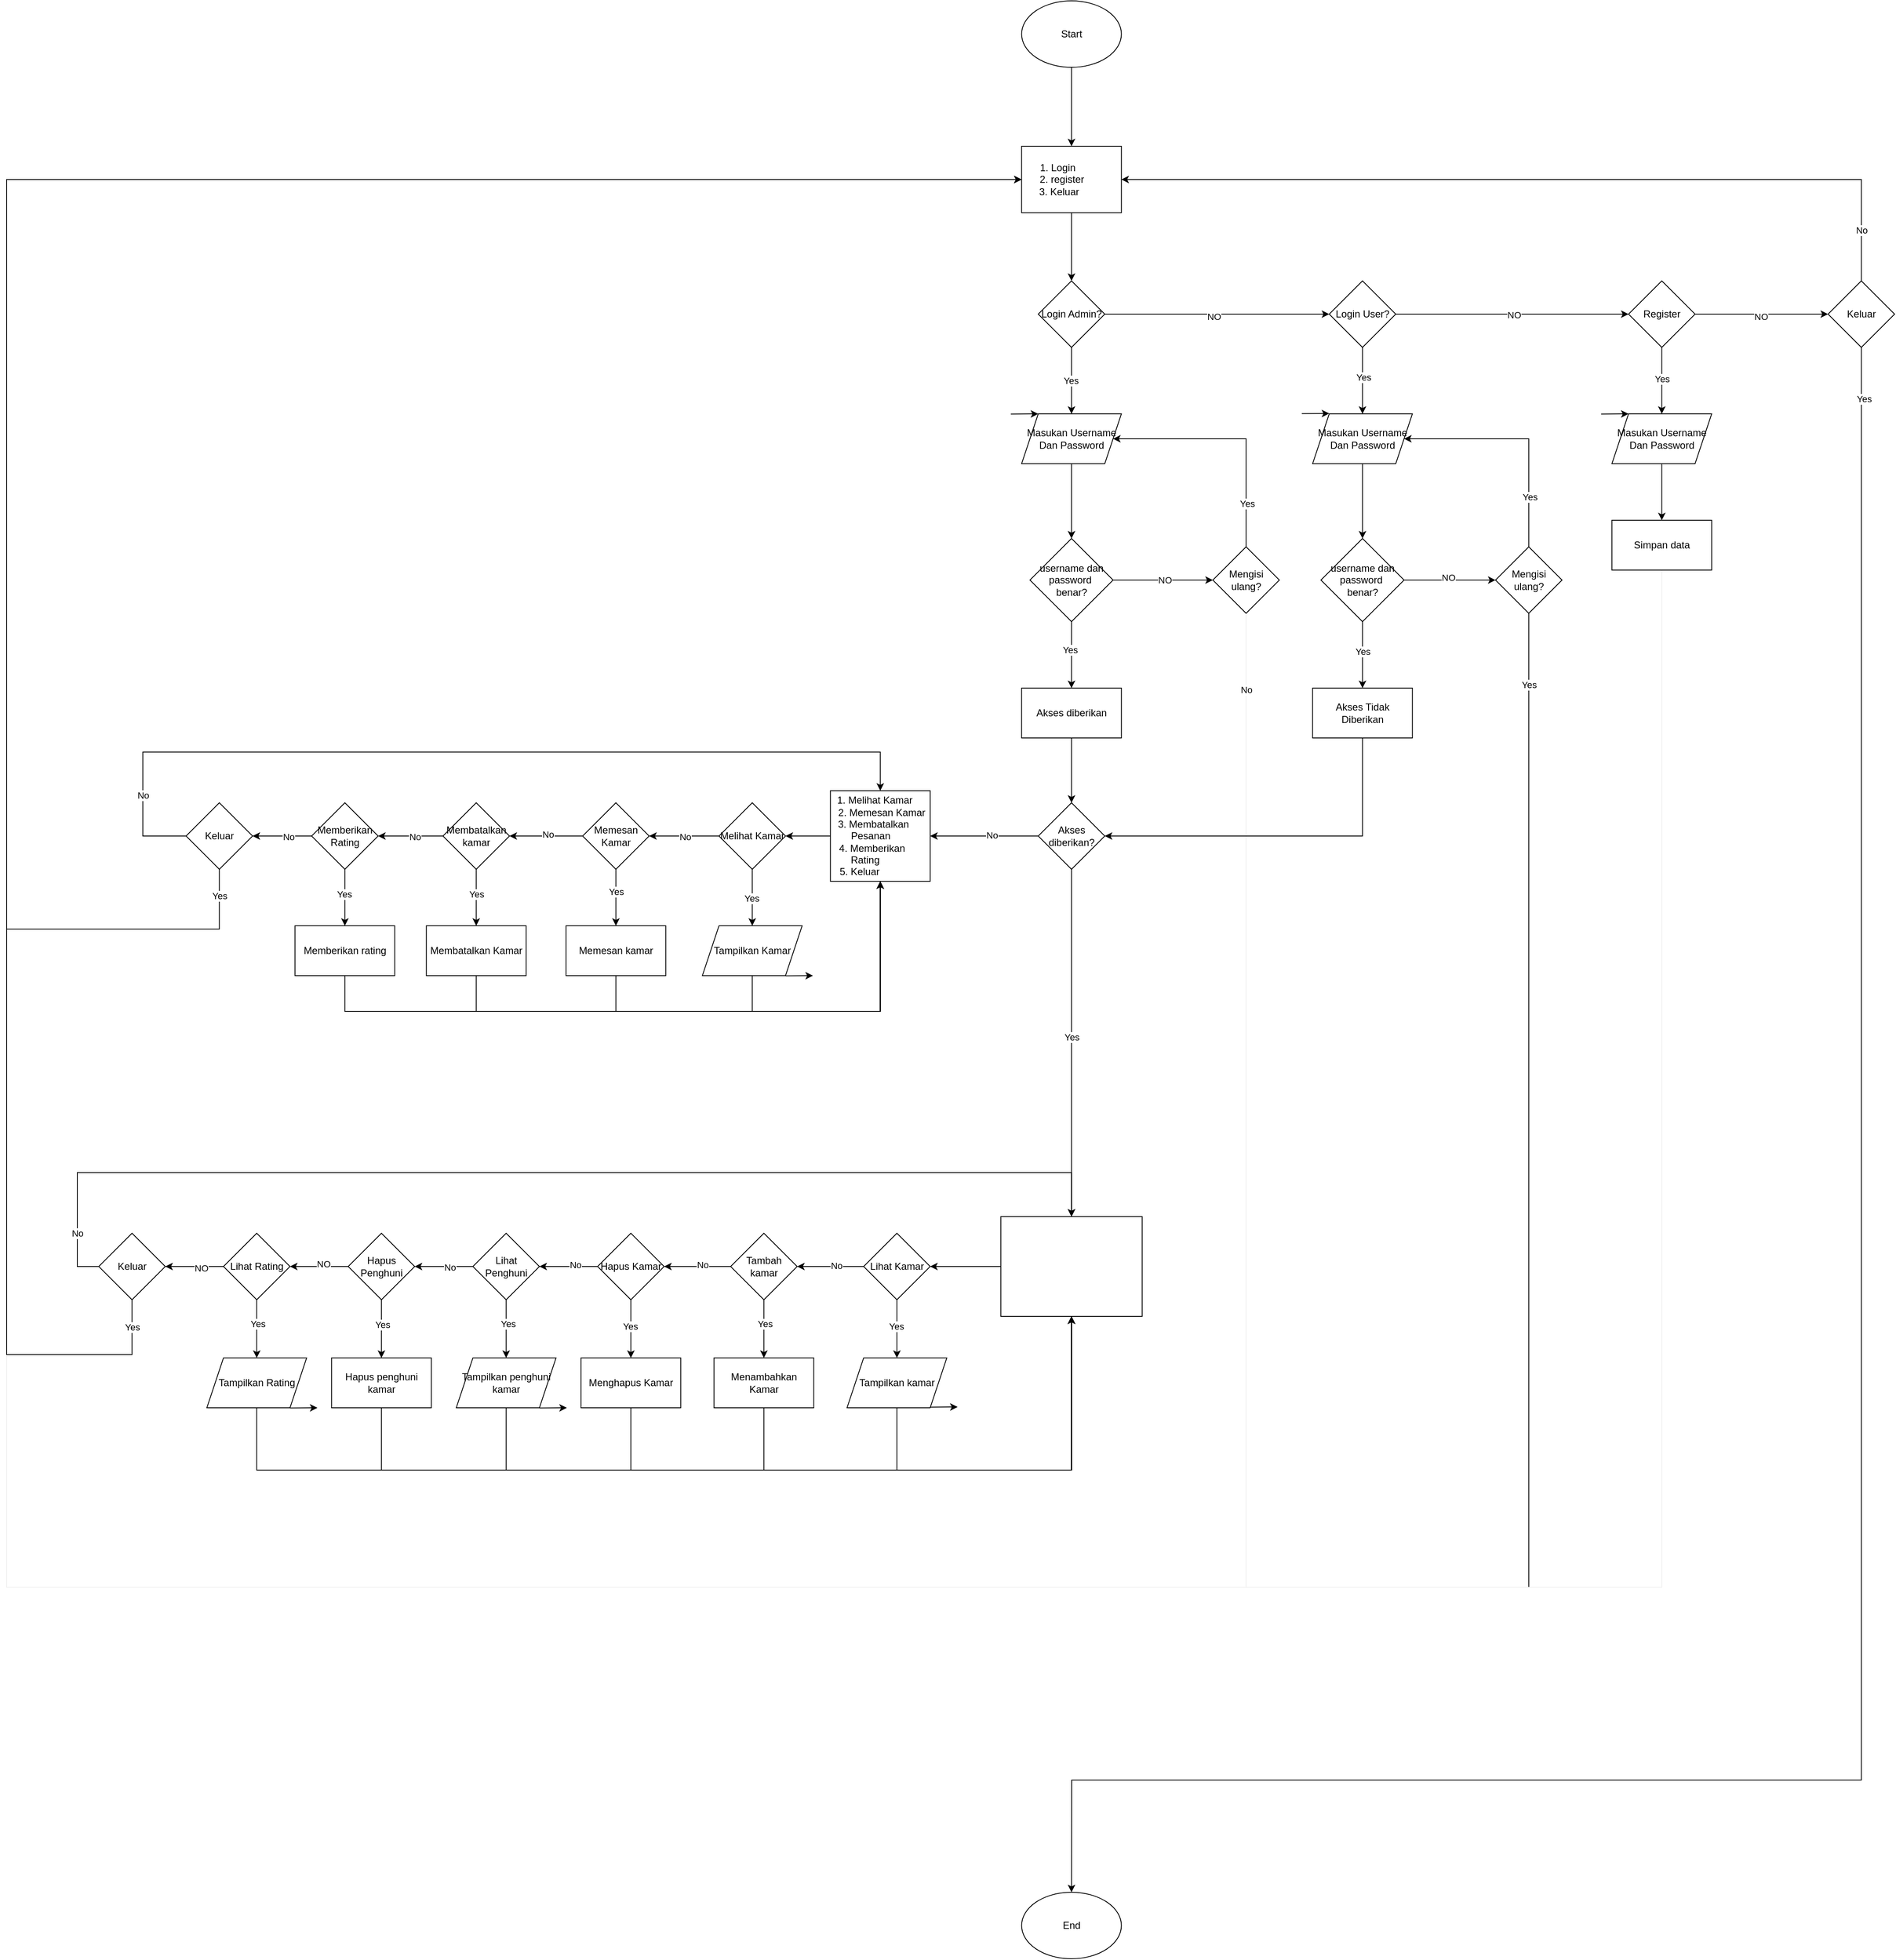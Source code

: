 <mxfile version="24.7.17" pages="18">
  <diagram id="C5RBs43oDa-KdzZeNtuy" name="Page-1">
    <mxGraphModel dx="4436" dy="253" grid="0" gridSize="10" guides="1" tooltips="1" connect="1" arrows="1" fold="1" page="0" pageScale="1" pageWidth="827" pageHeight="1169" math="0" shadow="0">
      <root>
        <mxCell id="WIyWlLk6GJQsqaUBKTNV-0" />
        <mxCell id="WIyWlLk6GJQsqaUBKTNV-1" parent="WIyWlLk6GJQsqaUBKTNV-0" />
        <mxCell id="jU1JVMTGcqpyymIzfkVL-128" style="edgeStyle=orthogonalEdgeStyle;rounded=0;orthogonalLoop=1;jettySize=auto;html=1;" parent="WIyWlLk6GJQsqaUBKTNV-1" source="jU1JVMTGcqpyymIzfkVL-126" target="jU1JVMTGcqpyymIzfkVL-127" edge="1">
          <mxGeometry relative="1" as="geometry" />
        </mxCell>
        <mxCell id="jU1JVMTGcqpyymIzfkVL-126" value="Start" style="ellipse;whiteSpace=wrap;html=1;" parent="WIyWlLk6GJQsqaUBKTNV-1" vertex="1">
          <mxGeometry x="-333.2" y="1318" width="120" height="80" as="geometry" />
        </mxCell>
        <mxCell id="jU1JVMTGcqpyymIzfkVL-135" style="edgeStyle=orthogonalEdgeStyle;rounded=0;orthogonalLoop=1;jettySize=auto;html=1;entryX=0.5;entryY=0;entryDx=0;entryDy=0;" parent="WIyWlLk6GJQsqaUBKTNV-1" source="jU1JVMTGcqpyymIzfkVL-127" target="jU1JVMTGcqpyymIzfkVL-129" edge="1">
          <mxGeometry relative="1" as="geometry" />
        </mxCell>
        <mxCell id="jU1JVMTGcqpyymIzfkVL-127" value="&lt;div&gt;&lt;span style=&quot;background-color: initial;&quot;&gt;&amp;nbsp; &amp;nbsp; &amp;nbsp;1. Login&amp;nbsp; &amp;nbsp; &amp;nbsp; &amp;nbsp; &amp;nbsp;&amp;nbsp;&lt;/span&gt;&lt;span style=&quot;background-color: initial;&quot;&gt;&amp;nbsp;&lt;/span&gt;&lt;span style=&quot;background-color: initial;&quot;&gt;&amp;nbsp; &amp;nbsp;&amp;nbsp;&lt;/span&gt;&lt;/div&gt;&lt;div&gt;&amp;nbsp;2. register&amp;nbsp; &amp;nbsp; &amp;nbsp; &amp;nbsp;&amp;nbsp;&lt;/div&gt;&lt;div&gt;3. Keluar&amp;nbsp; &amp;nbsp; &amp;nbsp; &amp;nbsp; &amp;nbsp;&lt;/div&gt;" style="rounded=0;whiteSpace=wrap;html=1;" parent="WIyWlLk6GJQsqaUBKTNV-1" vertex="1">
          <mxGeometry x="-333.2" y="1493" width="120" height="80" as="geometry" />
        </mxCell>
        <mxCell id="jU1JVMTGcqpyymIzfkVL-136" style="edgeStyle=orthogonalEdgeStyle;rounded=0;orthogonalLoop=1;jettySize=auto;html=1;entryX=0.5;entryY=0;entryDx=0;entryDy=0;" parent="WIyWlLk6GJQsqaUBKTNV-1" source="jU1JVMTGcqpyymIzfkVL-129" target="jU1JVMTGcqpyymIzfkVL-132" edge="1">
          <mxGeometry relative="1" as="geometry" />
        </mxCell>
        <mxCell id="jU1JVMTGcqpyymIzfkVL-149" value="Yes" style="edgeLabel;html=1;align=center;verticalAlign=middle;resizable=0;points=[];" parent="jU1JVMTGcqpyymIzfkVL-136" vertex="1" connectable="0">
          <mxGeometry x="-0.008" y="-1" relative="1" as="geometry">
            <mxPoint as="offset" />
          </mxGeometry>
        </mxCell>
        <mxCell id="jU1JVMTGcqpyymIzfkVL-150" style="edgeStyle=orthogonalEdgeStyle;rounded=0;orthogonalLoop=1;jettySize=auto;html=1;" parent="WIyWlLk6GJQsqaUBKTNV-1" source="jU1JVMTGcqpyymIzfkVL-129" target="jU1JVMTGcqpyymIzfkVL-148" edge="1">
          <mxGeometry relative="1" as="geometry" />
        </mxCell>
        <mxCell id="jU1JVMTGcqpyymIzfkVL-151" value="NO" style="edgeLabel;html=1;align=center;verticalAlign=middle;resizable=0;points=[];" parent="jU1JVMTGcqpyymIzfkVL-150" vertex="1" connectable="0">
          <mxGeometry x="-0.03" y="-3" relative="1" as="geometry">
            <mxPoint as="offset" />
          </mxGeometry>
        </mxCell>
        <mxCell id="jU1JVMTGcqpyymIzfkVL-129" value="Login Admin?" style="rhombus;whiteSpace=wrap;html=1;" parent="WIyWlLk6GJQsqaUBKTNV-1" vertex="1">
          <mxGeometry x="-313.2" y="1655" width="80" height="80" as="geometry" />
        </mxCell>
        <mxCell id="jU1JVMTGcqpyymIzfkVL-139" style="edgeStyle=orthogonalEdgeStyle;rounded=0;orthogonalLoop=1;jettySize=auto;html=1;entryX=0.5;entryY=0;entryDx=0;entryDy=0;" parent="WIyWlLk6GJQsqaUBKTNV-1" source="jU1JVMTGcqpyymIzfkVL-130" target="jU1JVMTGcqpyymIzfkVL-131" edge="1">
          <mxGeometry relative="1" as="geometry" />
        </mxCell>
        <mxCell id="jU1JVMTGcqpyymIzfkVL-144" value="Yes" style="edgeLabel;html=1;align=center;verticalAlign=middle;resizable=0;points=[];" parent="jU1JVMTGcqpyymIzfkVL-139" vertex="1" connectable="0">
          <mxGeometry x="-0.125" y="-2" relative="1" as="geometry">
            <mxPoint y="-1" as="offset" />
          </mxGeometry>
        </mxCell>
        <mxCell id="jU1JVMTGcqpyymIzfkVL-142" style="edgeStyle=orthogonalEdgeStyle;rounded=0;orthogonalLoop=1;jettySize=auto;html=1;" parent="WIyWlLk6GJQsqaUBKTNV-1" source="jU1JVMTGcqpyymIzfkVL-130" target="jU1JVMTGcqpyymIzfkVL-133" edge="1">
          <mxGeometry relative="1" as="geometry" />
        </mxCell>
        <mxCell id="jU1JVMTGcqpyymIzfkVL-143" value="NO" style="edgeLabel;html=1;align=center;verticalAlign=middle;resizable=0;points=[];" parent="jU1JVMTGcqpyymIzfkVL-142" vertex="1" connectable="0">
          <mxGeometry x="0.012" y="-4" relative="1" as="geometry">
            <mxPoint x="1" y="-4" as="offset" />
          </mxGeometry>
        </mxCell>
        <mxCell id="jU1JVMTGcqpyymIzfkVL-130" value="username dan password&amp;nbsp;&lt;div&gt;benar?&lt;/div&gt;" style="rhombus;whiteSpace=wrap;html=1;" parent="WIyWlLk6GJQsqaUBKTNV-1" vertex="1">
          <mxGeometry x="-323.2" y="1965" width="100" height="100" as="geometry" />
        </mxCell>
        <mxCell id="jU1JVMTGcqpyymIzfkVL-187" style="edgeStyle=orthogonalEdgeStyle;rounded=0;orthogonalLoop=1;jettySize=auto;html=1;entryX=0.5;entryY=0;entryDx=0;entryDy=0;" parent="WIyWlLk6GJQsqaUBKTNV-1" source="jU1JVMTGcqpyymIzfkVL-131" target="jU1JVMTGcqpyymIzfkVL-185" edge="1">
          <mxGeometry relative="1" as="geometry" />
        </mxCell>
        <mxCell id="jU1JVMTGcqpyymIzfkVL-131" value="Akses diberikan" style="rounded=0;whiteSpace=wrap;html=1;" parent="WIyWlLk6GJQsqaUBKTNV-1" vertex="1">
          <mxGeometry x="-333.2" y="2145" width="120" height="60" as="geometry" />
        </mxCell>
        <mxCell id="jU1JVMTGcqpyymIzfkVL-137" style="edgeStyle=orthogonalEdgeStyle;rounded=0;orthogonalLoop=1;jettySize=auto;html=1;" parent="WIyWlLk6GJQsqaUBKTNV-1" source="jU1JVMTGcqpyymIzfkVL-132" target="jU1JVMTGcqpyymIzfkVL-130" edge="1">
          <mxGeometry relative="1" as="geometry" />
        </mxCell>
        <mxCell id="jU1JVMTGcqpyymIzfkVL-132" value="Masukan Username Dan Password" style="shape=parallelogram;perimeter=parallelogramPerimeter;whiteSpace=wrap;html=1;fixedSize=1;" parent="WIyWlLk6GJQsqaUBKTNV-1" vertex="1">
          <mxGeometry x="-333.2" y="1815" width="120" height="60" as="geometry" />
        </mxCell>
        <mxCell id="jU1JVMTGcqpyymIzfkVL-141" style="edgeStyle=orthogonalEdgeStyle;rounded=0;orthogonalLoop=1;jettySize=auto;html=1;entryX=1;entryY=0.5;entryDx=0;entryDy=0;" parent="WIyWlLk6GJQsqaUBKTNV-1" source="jU1JVMTGcqpyymIzfkVL-133" target="jU1JVMTGcqpyymIzfkVL-132" edge="1">
          <mxGeometry relative="1" as="geometry">
            <Array as="points">
              <mxPoint x="-63.2" y="1845" />
            </Array>
          </mxGeometry>
        </mxCell>
        <mxCell id="jU1JVMTGcqpyymIzfkVL-145" value="Yes" style="edgeLabel;html=1;align=center;verticalAlign=middle;resizable=0;points=[];" parent="jU1JVMTGcqpyymIzfkVL-141" vertex="1" connectable="0">
          <mxGeometry x="-0.63" y="-1" relative="1" as="geometry">
            <mxPoint y="1" as="offset" />
          </mxGeometry>
        </mxCell>
        <mxCell id="jU1JVMTGcqpyymIzfkVL-146" style="edgeStyle=orthogonalEdgeStyle;rounded=0;orthogonalLoop=1;jettySize=auto;html=1;fillColor=#f5f5f5;strokeColor=#f0f0f0;" parent="WIyWlLk6GJQsqaUBKTNV-1" source="jU1JVMTGcqpyymIzfkVL-133" target="jU1JVMTGcqpyymIzfkVL-127" edge="1">
          <mxGeometry relative="1" as="geometry">
            <mxPoint x="-403.2" y="1563" as="targetPoint" />
            <Array as="points">
              <mxPoint x="-63" y="3227" />
              <mxPoint x="-1554" y="3227" />
              <mxPoint x="-1554" y="1533" />
            </Array>
          </mxGeometry>
        </mxCell>
        <mxCell id="jU1JVMTGcqpyymIzfkVL-169" value="No" style="edgeLabel;html=1;align=center;verticalAlign=middle;resizable=0;points=[];" parent="jU1JVMTGcqpyymIzfkVL-146" vertex="1" connectable="0">
          <mxGeometry x="-0.967" relative="1" as="geometry">
            <mxPoint as="offset" />
          </mxGeometry>
        </mxCell>
        <mxCell id="jU1JVMTGcqpyymIzfkVL-133" value="Mengisi ulang?" style="rhombus;whiteSpace=wrap;html=1;" parent="WIyWlLk6GJQsqaUBKTNV-1" vertex="1">
          <mxGeometry x="-103.2" y="1975" width="80" height="80" as="geometry" />
        </mxCell>
        <mxCell id="jU1JVMTGcqpyymIzfkVL-157" style="edgeStyle=orthogonalEdgeStyle;rounded=0;orthogonalLoop=1;jettySize=auto;html=1;" parent="WIyWlLk6GJQsqaUBKTNV-1" source="jU1JVMTGcqpyymIzfkVL-148" target="jU1JVMTGcqpyymIzfkVL-154" edge="1">
          <mxGeometry relative="1" as="geometry" />
        </mxCell>
        <mxCell id="jU1JVMTGcqpyymIzfkVL-158" value="Yes" style="edgeLabel;html=1;align=center;verticalAlign=middle;resizable=0;points=[];" parent="jU1JVMTGcqpyymIzfkVL-157" vertex="1" connectable="0">
          <mxGeometry x="-0.094" y="1" relative="1" as="geometry">
            <mxPoint as="offset" />
          </mxGeometry>
        </mxCell>
        <mxCell id="jU1JVMTGcqpyymIzfkVL-171" style="edgeStyle=orthogonalEdgeStyle;rounded=0;orthogonalLoop=1;jettySize=auto;html=1;" parent="WIyWlLk6GJQsqaUBKTNV-1" source="jU1JVMTGcqpyymIzfkVL-148" target="jU1JVMTGcqpyymIzfkVL-170" edge="1">
          <mxGeometry relative="1" as="geometry" />
        </mxCell>
        <mxCell id="jU1JVMTGcqpyymIzfkVL-172" value="NO" style="edgeLabel;html=1;align=center;verticalAlign=middle;resizable=0;points=[];" parent="jU1JVMTGcqpyymIzfkVL-171" vertex="1" connectable="0">
          <mxGeometry x="0.005" y="-1" relative="1" as="geometry">
            <mxPoint x="1" as="offset" />
          </mxGeometry>
        </mxCell>
        <mxCell id="jU1JVMTGcqpyymIzfkVL-148" value="Login User?" style="rhombus;whiteSpace=wrap;html=1;" parent="WIyWlLk6GJQsqaUBKTNV-1" vertex="1">
          <mxGeometry x="36.8" y="1655" width="80" height="80" as="geometry" />
        </mxCell>
        <mxCell id="jU1JVMTGcqpyymIzfkVL-156" style="edgeStyle=orthogonalEdgeStyle;rounded=0;orthogonalLoop=1;jettySize=auto;html=1;" parent="WIyWlLk6GJQsqaUBKTNV-1" source="jU1JVMTGcqpyymIzfkVL-152" target="jU1JVMTGcqpyymIzfkVL-155" edge="1">
          <mxGeometry relative="1" as="geometry" />
        </mxCell>
        <mxCell id="jU1JVMTGcqpyymIzfkVL-160" value="NO" style="edgeLabel;html=1;align=center;verticalAlign=middle;resizable=0;points=[];" parent="jU1JVMTGcqpyymIzfkVL-156" vertex="1" connectable="0">
          <mxGeometry x="-0.036" y="3" relative="1" as="geometry">
            <mxPoint as="offset" />
          </mxGeometry>
        </mxCell>
        <mxCell id="jU1JVMTGcqpyymIzfkVL-163" style="edgeStyle=orthogonalEdgeStyle;rounded=0;orthogonalLoop=1;jettySize=auto;html=1;" parent="WIyWlLk6GJQsqaUBKTNV-1" source="jU1JVMTGcqpyymIzfkVL-152" target="jU1JVMTGcqpyymIzfkVL-161" edge="1">
          <mxGeometry relative="1" as="geometry" />
        </mxCell>
        <mxCell id="b9OnCHuFl4VbNgAFzJPq-41" value="Yes" style="edgeLabel;html=1;align=center;verticalAlign=middle;resizable=0;points=[];" parent="jU1JVMTGcqpyymIzfkVL-163" vertex="1" connectable="0">
          <mxGeometry x="-0.116" relative="1" as="geometry">
            <mxPoint as="offset" />
          </mxGeometry>
        </mxCell>
        <mxCell id="jU1JVMTGcqpyymIzfkVL-152" value="username dan password&amp;nbsp;&lt;div&gt;benar?&lt;/div&gt;" style="rhombus;whiteSpace=wrap;html=1;" parent="WIyWlLk6GJQsqaUBKTNV-1" vertex="1">
          <mxGeometry x="26.8" y="1965" width="100" height="100" as="geometry" />
        </mxCell>
        <mxCell id="jU1JVMTGcqpyymIzfkVL-153" style="edgeStyle=orthogonalEdgeStyle;rounded=0;orthogonalLoop=1;jettySize=auto;html=1;" parent="WIyWlLk6GJQsqaUBKTNV-1" source="jU1JVMTGcqpyymIzfkVL-154" target="jU1JVMTGcqpyymIzfkVL-152" edge="1">
          <mxGeometry relative="1" as="geometry" />
        </mxCell>
        <mxCell id="jU1JVMTGcqpyymIzfkVL-154" value="Masukan Username Dan Password" style="shape=parallelogram;perimeter=parallelogramPerimeter;whiteSpace=wrap;html=1;fixedSize=1;" parent="WIyWlLk6GJQsqaUBKTNV-1" vertex="1">
          <mxGeometry x="16.8" y="1815" width="120" height="60" as="geometry" />
        </mxCell>
        <mxCell id="jU1JVMTGcqpyymIzfkVL-165" style="edgeStyle=orthogonalEdgeStyle;rounded=0;orthogonalLoop=1;jettySize=auto;html=1;entryX=1;entryY=0.5;entryDx=0;entryDy=0;" parent="WIyWlLk6GJQsqaUBKTNV-1" source="jU1JVMTGcqpyymIzfkVL-155" target="jU1JVMTGcqpyymIzfkVL-154" edge="1">
          <mxGeometry relative="1" as="geometry">
            <Array as="points">
              <mxPoint x="276.8" y="1845" />
            </Array>
          </mxGeometry>
        </mxCell>
        <mxCell id="jU1JVMTGcqpyymIzfkVL-166" value="Yes" style="edgeLabel;html=1;align=center;verticalAlign=middle;resizable=0;points=[];" parent="jU1JVMTGcqpyymIzfkVL-165" vertex="1" connectable="0">
          <mxGeometry x="-0.571" y="-1" relative="1" as="geometry">
            <mxPoint as="offset" />
          </mxGeometry>
        </mxCell>
        <mxCell id="KkMVtl_mG6Tuo7HAOYCb-0" style="edgeStyle=orthogonalEdgeStyle;rounded=0;orthogonalLoop=1;jettySize=auto;html=1;entryX=0;entryY=0.5;entryDx=0;entryDy=0;" parent="WIyWlLk6GJQsqaUBKTNV-1" source="jU1JVMTGcqpyymIzfkVL-155" target="jU1JVMTGcqpyymIzfkVL-127" edge="1">
          <mxGeometry relative="1" as="geometry">
            <Array as="points">
              <mxPoint x="277" y="3227" />
              <mxPoint x="-1554" y="3227" />
              <mxPoint x="-1554" y="1533" />
            </Array>
          </mxGeometry>
        </mxCell>
        <mxCell id="KkMVtl_mG6Tuo7HAOYCb-1" value="Yes" style="edgeLabel;html=1;align=center;verticalAlign=middle;resizable=0;points=[];" parent="KkMVtl_mG6Tuo7HAOYCb-0" vertex="1" connectable="0">
          <mxGeometry x="-0.971" relative="1" as="geometry">
            <mxPoint as="offset" />
          </mxGeometry>
        </mxCell>
        <mxCell id="jU1JVMTGcqpyymIzfkVL-155" value="Mengisi ulang?" style="rhombus;whiteSpace=wrap;html=1;" parent="WIyWlLk6GJQsqaUBKTNV-1" vertex="1">
          <mxGeometry x="236.8" y="1975" width="80" height="80" as="geometry" />
        </mxCell>
        <mxCell id="jU1JVMTGcqpyymIzfkVL-246" style="edgeStyle=orthogonalEdgeStyle;rounded=0;orthogonalLoop=1;jettySize=auto;html=1;entryX=1;entryY=0.5;entryDx=0;entryDy=0;" parent="WIyWlLk6GJQsqaUBKTNV-1" source="jU1JVMTGcqpyymIzfkVL-161" target="jU1JVMTGcqpyymIzfkVL-185" edge="1">
          <mxGeometry relative="1" as="geometry">
            <Array as="points">
              <mxPoint x="76.8" y="2323" />
            </Array>
          </mxGeometry>
        </mxCell>
        <mxCell id="jU1JVMTGcqpyymIzfkVL-161" value="Akses Tidak Diberikan" style="rounded=0;whiteSpace=wrap;html=1;" parent="WIyWlLk6GJQsqaUBKTNV-1" vertex="1">
          <mxGeometry x="16.8" y="2145" width="120" height="60" as="geometry" />
        </mxCell>
        <mxCell id="jU1JVMTGcqpyymIzfkVL-174" style="edgeStyle=orthogonalEdgeStyle;rounded=0;orthogonalLoop=1;jettySize=auto;html=1;" parent="WIyWlLk6GJQsqaUBKTNV-1" source="jU1JVMTGcqpyymIzfkVL-170" target="jU1JVMTGcqpyymIzfkVL-173" edge="1">
          <mxGeometry relative="1" as="geometry" />
        </mxCell>
        <mxCell id="jU1JVMTGcqpyymIzfkVL-175" value="Yes" style="edgeLabel;html=1;align=center;verticalAlign=middle;resizable=0;points=[];" parent="jU1JVMTGcqpyymIzfkVL-174" vertex="1" connectable="0">
          <mxGeometry x="-0.093" relative="1" as="geometry">
            <mxPoint y="1" as="offset" />
          </mxGeometry>
        </mxCell>
        <mxCell id="jU1JVMTGcqpyymIzfkVL-179" style="edgeStyle=orthogonalEdgeStyle;rounded=0;orthogonalLoop=1;jettySize=auto;html=1;" parent="WIyWlLk6GJQsqaUBKTNV-1" source="jU1JVMTGcqpyymIzfkVL-170" target="jU1JVMTGcqpyymIzfkVL-178" edge="1">
          <mxGeometry relative="1" as="geometry" />
        </mxCell>
        <mxCell id="jU1JVMTGcqpyymIzfkVL-180" value="NO" style="edgeLabel;html=1;align=center;verticalAlign=middle;resizable=0;points=[];" parent="jU1JVMTGcqpyymIzfkVL-179" vertex="1" connectable="0">
          <mxGeometry x="-0.016" y="-3" relative="1" as="geometry">
            <mxPoint as="offset" />
          </mxGeometry>
        </mxCell>
        <mxCell id="jU1JVMTGcqpyymIzfkVL-170" value="Register" style="rhombus;whiteSpace=wrap;html=1;" parent="WIyWlLk6GJQsqaUBKTNV-1" vertex="1">
          <mxGeometry x="396.8" y="1655" width="80" height="80" as="geometry" />
        </mxCell>
        <mxCell id="jU1JVMTGcqpyymIzfkVL-177" style="edgeStyle=orthogonalEdgeStyle;rounded=0;orthogonalLoop=1;jettySize=auto;html=1;entryX=0.5;entryY=0;entryDx=0;entryDy=0;" parent="WIyWlLk6GJQsqaUBKTNV-1" source="jU1JVMTGcqpyymIzfkVL-173" target="jU1JVMTGcqpyymIzfkVL-176" edge="1">
          <mxGeometry relative="1" as="geometry" />
        </mxCell>
        <mxCell id="jU1JVMTGcqpyymIzfkVL-173" value="Masukan Username Dan Password" style="shape=parallelogram;perimeter=parallelogramPerimeter;whiteSpace=wrap;html=1;fixedSize=1;" parent="WIyWlLk6GJQsqaUBKTNV-1" vertex="1">
          <mxGeometry x="376.8" y="1815" width="120" height="60" as="geometry" />
        </mxCell>
        <mxCell id="jU1JVMTGcqpyymIzfkVL-247" style="edgeStyle=orthogonalEdgeStyle;rounded=0;orthogonalLoop=1;jettySize=auto;html=1;entryX=0;entryY=0.5;entryDx=0;entryDy=0;fillColor=#fff2cc;strokeColor=#f0f0f0;" parent="WIyWlLk6GJQsqaUBKTNV-1" source="jU1JVMTGcqpyymIzfkVL-176" target="jU1JVMTGcqpyymIzfkVL-127" edge="1">
          <mxGeometry relative="1" as="geometry">
            <Array as="points">
              <mxPoint x="437" y="3227" />
              <mxPoint x="-1554" y="3227" />
              <mxPoint x="-1554" y="1533" />
            </Array>
          </mxGeometry>
        </mxCell>
        <mxCell id="jU1JVMTGcqpyymIzfkVL-176" value="Simpan data" style="rounded=0;whiteSpace=wrap;html=1;" parent="WIyWlLk6GJQsqaUBKTNV-1" vertex="1">
          <mxGeometry x="376.8" y="1943" width="120" height="60" as="geometry" />
        </mxCell>
        <mxCell id="jU1JVMTGcqpyymIzfkVL-184" style="edgeStyle=orthogonalEdgeStyle;rounded=0;orthogonalLoop=1;jettySize=auto;html=1;" parent="WIyWlLk6GJQsqaUBKTNV-1" source="jU1JVMTGcqpyymIzfkVL-178" target="jU1JVMTGcqpyymIzfkVL-183" edge="1">
          <mxGeometry relative="1" as="geometry">
            <Array as="points">
              <mxPoint x="677" y="3459" />
              <mxPoint x="-273" y="3459" />
            </Array>
          </mxGeometry>
        </mxCell>
        <mxCell id="b9OnCHuFl4VbNgAFzJPq-22" value="Yes" style="edgeLabel;html=1;align=center;verticalAlign=middle;resizable=0;points=[];" parent="jU1JVMTGcqpyymIzfkVL-184" vertex="1" connectable="0">
          <mxGeometry x="-0.956" y="3" relative="1" as="geometry">
            <mxPoint as="offset" />
          </mxGeometry>
        </mxCell>
        <mxCell id="b9OnCHuFl4VbNgAFzJPq-23" style="edgeStyle=orthogonalEdgeStyle;rounded=0;orthogonalLoop=1;jettySize=auto;html=1;entryX=1;entryY=0.5;entryDx=0;entryDy=0;" parent="WIyWlLk6GJQsqaUBKTNV-1" source="jU1JVMTGcqpyymIzfkVL-178" target="jU1JVMTGcqpyymIzfkVL-127" edge="1">
          <mxGeometry relative="1" as="geometry">
            <Array as="points">
              <mxPoint x="676.8" y="1533" />
            </Array>
          </mxGeometry>
        </mxCell>
        <mxCell id="b9OnCHuFl4VbNgAFzJPq-24" value="No" style="edgeLabel;html=1;align=center;verticalAlign=middle;resizable=0;points=[];" parent="b9OnCHuFl4VbNgAFzJPq-23" vertex="1" connectable="0">
          <mxGeometry x="-0.884" y="-4" relative="1" as="geometry">
            <mxPoint x="-4" y="-3" as="offset" />
          </mxGeometry>
        </mxCell>
        <mxCell id="jU1JVMTGcqpyymIzfkVL-178" value="Keluar" style="rhombus;whiteSpace=wrap;html=1;" parent="WIyWlLk6GJQsqaUBKTNV-1" vertex="1">
          <mxGeometry x="636.8" y="1655" width="80" height="80" as="geometry" />
        </mxCell>
        <mxCell id="jU1JVMTGcqpyymIzfkVL-183" value="End" style="ellipse;whiteSpace=wrap;html=1;" parent="WIyWlLk6GJQsqaUBKTNV-1" vertex="1">
          <mxGeometry x="-333.2" y="3594" width="120" height="80" as="geometry" />
        </mxCell>
        <mxCell id="jU1JVMTGcqpyymIzfkVL-250" style="edgeStyle=orthogonalEdgeStyle;rounded=0;orthogonalLoop=1;jettySize=auto;html=1;entryX=0.5;entryY=0;entryDx=0;entryDy=0;" parent="WIyWlLk6GJQsqaUBKTNV-1" source="jU1JVMTGcqpyymIzfkVL-185" target="jU1JVMTGcqpyymIzfkVL-193" edge="1">
          <mxGeometry relative="1" as="geometry" />
        </mxCell>
        <mxCell id="jU1JVMTGcqpyymIzfkVL-251" value="Yes" style="edgeLabel;html=1;align=center;verticalAlign=middle;resizable=0;points=[];" parent="jU1JVMTGcqpyymIzfkVL-250" vertex="1" connectable="0">
          <mxGeometry x="-0.03" relative="1" as="geometry">
            <mxPoint y="-1" as="offset" />
          </mxGeometry>
        </mxCell>
        <mxCell id="jU1JVMTGcqpyymIzfkVL-252" style="edgeStyle=orthogonalEdgeStyle;rounded=0;orthogonalLoop=1;jettySize=auto;html=1;entryX=1;entryY=0.5;entryDx=0;entryDy=0;" parent="WIyWlLk6GJQsqaUBKTNV-1" source="jU1JVMTGcqpyymIzfkVL-185" target="jU1JVMTGcqpyymIzfkVL-262" edge="1">
          <mxGeometry relative="1" as="geometry">
            <mxPoint x="-448.2" y="2323" as="targetPoint" />
          </mxGeometry>
        </mxCell>
        <mxCell id="jU1JVMTGcqpyymIzfkVL-253" value="No" style="edgeLabel;html=1;align=center;verticalAlign=middle;resizable=0;points=[];" parent="jU1JVMTGcqpyymIzfkVL-252" vertex="1" connectable="0">
          <mxGeometry x="-0.132" y="-1" relative="1" as="geometry">
            <mxPoint as="offset" />
          </mxGeometry>
        </mxCell>
        <mxCell id="jU1JVMTGcqpyymIzfkVL-185" value="Akses diberikan?" style="rhombus;whiteSpace=wrap;html=1;" parent="WIyWlLk6GJQsqaUBKTNV-1" vertex="1">
          <mxGeometry x="-313.2" y="2283" width="80" height="80" as="geometry" />
        </mxCell>
        <mxCell id="jU1JVMTGcqpyymIzfkVL-203" style="edgeStyle=orthogonalEdgeStyle;rounded=0;orthogonalLoop=1;jettySize=auto;html=1;entryX=1;entryY=0.5;entryDx=0;entryDy=0;" parent="WIyWlLk6GJQsqaUBKTNV-1" source="jU1JVMTGcqpyymIzfkVL-193" target="jU1JVMTGcqpyymIzfkVL-200" edge="1">
          <mxGeometry relative="1" as="geometry" />
        </mxCell>
        <mxCell id="jU1JVMTGcqpyymIzfkVL-193" value="&lt;font color=&quot;#ffffff&quot; face=&quot;Consolas, Courier New, monospace&quot;&gt;&lt;span style=&quot;font-size: 14px; white-space: pre;&quot;&gt;1. lihat kamar&lt;/span&gt;&lt;/font&gt;&lt;div&gt;&lt;font color=&quot;#ffffff&quot; face=&quot;Consolas, Courier New, monospace&quot;&gt;&lt;span style=&quot;font-size: 14px; white-space: pre;&quot;&gt; 2. tambah kamar&lt;/span&gt;&lt;/font&gt;&lt;/div&gt;&lt;div&gt;&lt;font color=&quot;#ffffff&quot; face=&quot;Consolas, Courier New, monospace&quot;&gt;&lt;span style=&quot;font-size: 14px; white-space: pre;&quot;&gt;3. hapus kamar&lt;/span&gt;&lt;/font&gt;&lt;/div&gt;&lt;div&gt;&lt;font color=&quot;#ffffff&quot; face=&quot;Consolas, Courier New, monospace&quot;&gt;&lt;span style=&quot;font-size: 14px; white-space: pre;&quot;&gt;   4. lihat penghuni&lt;/span&gt;&lt;/font&gt;&lt;/div&gt;&lt;div&gt;&lt;font color=&quot;#ffffff&quot; face=&quot;Consolas, Courier New, monospace&quot;&gt;&lt;span style=&quot;font-size: 14px; white-space: pre;&quot;&gt;   5. Hapus penghuni&lt;/span&gt;&lt;/font&gt;&lt;/div&gt;&lt;div&gt;&lt;font color=&quot;#ffffff&quot; face=&quot;Consolas, Courier New, monospace&quot;&gt;&lt;span style=&quot;font-size: 14px; white-space: pre;&quot;&gt; 6. Lihat Rating&lt;/span&gt;&lt;/font&gt;&lt;/div&gt;&lt;div&gt;&lt;span style=&quot;font-size: 14px; white-space: pre; color: rgb(255, 255, 255); font-family: Consolas, &amp;quot;Courier New&amp;quot;, monospace;&quot;&gt;7. Keluar     &lt;/span&gt;&lt;/div&gt;" style="rounded=0;whiteSpace=wrap;html=1;" parent="WIyWlLk6GJQsqaUBKTNV-1" vertex="1">
          <mxGeometry x="-358.2" y="2781" width="170" height="120" as="geometry" />
        </mxCell>
        <mxCell id="jU1JVMTGcqpyymIzfkVL-204" style="edgeStyle=orthogonalEdgeStyle;rounded=0;orthogonalLoop=1;jettySize=auto;html=1;" parent="WIyWlLk6GJQsqaUBKTNV-1" source="jU1JVMTGcqpyymIzfkVL-200" target="jU1JVMTGcqpyymIzfkVL-201" edge="1">
          <mxGeometry relative="1" as="geometry" />
        </mxCell>
        <mxCell id="jU1JVMTGcqpyymIzfkVL-210" value="No" style="edgeLabel;html=1;align=center;verticalAlign=middle;resizable=0;points=[];" parent="jU1JVMTGcqpyymIzfkVL-204" vertex="1" connectable="0">
          <mxGeometry x="-0.171" y="-1" relative="1" as="geometry">
            <mxPoint as="offset" />
          </mxGeometry>
        </mxCell>
        <mxCell id="jU1JVMTGcqpyymIzfkVL-220" style="edgeStyle=orthogonalEdgeStyle;rounded=0;orthogonalLoop=1;jettySize=auto;html=1;" parent="WIyWlLk6GJQsqaUBKTNV-1" source="jU1JVMTGcqpyymIzfkVL-200" target="jU1JVMTGcqpyymIzfkVL-215" edge="1">
          <mxGeometry relative="1" as="geometry" />
        </mxCell>
        <mxCell id="jU1JVMTGcqpyymIzfkVL-237" value="Yes" style="edgeLabel;html=1;align=center;verticalAlign=middle;resizable=0;points=[];" parent="jU1JVMTGcqpyymIzfkVL-220" vertex="1" connectable="0">
          <mxGeometry x="-0.083" y="-1" relative="1" as="geometry">
            <mxPoint as="offset" />
          </mxGeometry>
        </mxCell>
        <mxCell id="jU1JVMTGcqpyymIzfkVL-200" value="Lihat Kamar" style="rhombus;whiteSpace=wrap;html=1;" parent="WIyWlLk6GJQsqaUBKTNV-1" vertex="1">
          <mxGeometry x="-523.2" y="2801" width="80" height="80" as="geometry" />
        </mxCell>
        <mxCell id="jU1JVMTGcqpyymIzfkVL-205" style="edgeStyle=orthogonalEdgeStyle;rounded=0;orthogonalLoop=1;jettySize=auto;html=1;entryX=1;entryY=0.5;entryDx=0;entryDy=0;" parent="WIyWlLk6GJQsqaUBKTNV-1" source="jU1JVMTGcqpyymIzfkVL-201" target="jU1JVMTGcqpyymIzfkVL-202" edge="1">
          <mxGeometry relative="1" as="geometry" />
        </mxCell>
        <mxCell id="jU1JVMTGcqpyymIzfkVL-211" value="No" style="edgeLabel;html=1;align=center;verticalAlign=middle;resizable=0;points=[];" parent="jU1JVMTGcqpyymIzfkVL-205" vertex="1" connectable="0">
          <mxGeometry x="-0.154" y="-2" relative="1" as="geometry">
            <mxPoint as="offset" />
          </mxGeometry>
        </mxCell>
        <mxCell id="jU1JVMTGcqpyymIzfkVL-221" style="edgeStyle=orthogonalEdgeStyle;rounded=0;orthogonalLoop=1;jettySize=auto;html=1;" parent="WIyWlLk6GJQsqaUBKTNV-1" source="jU1JVMTGcqpyymIzfkVL-201" target="jU1JVMTGcqpyymIzfkVL-216" edge="1">
          <mxGeometry relative="1" as="geometry" />
        </mxCell>
        <mxCell id="jU1JVMTGcqpyymIzfkVL-238" value="Yes" style="edgeLabel;html=1;align=center;verticalAlign=middle;resizable=0;points=[];" parent="jU1JVMTGcqpyymIzfkVL-221" vertex="1" connectable="0">
          <mxGeometry x="-0.165" y="1" relative="1" as="geometry">
            <mxPoint as="offset" />
          </mxGeometry>
        </mxCell>
        <mxCell id="jU1JVMTGcqpyymIzfkVL-201" value="Tambah kamar" style="rhombus;whiteSpace=wrap;html=1;" parent="WIyWlLk6GJQsqaUBKTNV-1" vertex="1">
          <mxGeometry x="-683.2" y="2801" width="80" height="80" as="geometry" />
        </mxCell>
        <mxCell id="jU1JVMTGcqpyymIzfkVL-208" style="edgeStyle=orthogonalEdgeStyle;rounded=0;orthogonalLoop=1;jettySize=auto;html=1;entryX=1;entryY=0.5;entryDx=0;entryDy=0;" parent="WIyWlLk6GJQsqaUBKTNV-1" source="jU1JVMTGcqpyymIzfkVL-202" target="jU1JVMTGcqpyymIzfkVL-206" edge="1">
          <mxGeometry relative="1" as="geometry" />
        </mxCell>
        <mxCell id="jU1JVMTGcqpyymIzfkVL-212" value="No" style="edgeLabel;html=1;align=center;verticalAlign=middle;resizable=0;points=[];" parent="jU1JVMTGcqpyymIzfkVL-208" vertex="1" connectable="0">
          <mxGeometry x="-0.212" y="-2" relative="1" as="geometry">
            <mxPoint as="offset" />
          </mxGeometry>
        </mxCell>
        <mxCell id="jU1JVMTGcqpyymIzfkVL-222" style="edgeStyle=orthogonalEdgeStyle;rounded=0;orthogonalLoop=1;jettySize=auto;html=1;" parent="WIyWlLk6GJQsqaUBKTNV-1" source="jU1JVMTGcqpyymIzfkVL-202" target="jU1JVMTGcqpyymIzfkVL-217" edge="1">
          <mxGeometry relative="1" as="geometry" />
        </mxCell>
        <mxCell id="jU1JVMTGcqpyymIzfkVL-239" value="Yes" style="edgeLabel;html=1;align=center;verticalAlign=middle;resizable=0;points=[];" parent="jU1JVMTGcqpyymIzfkVL-222" vertex="1" connectable="0">
          <mxGeometry x="-0.099" y="-1" relative="1" as="geometry">
            <mxPoint as="offset" />
          </mxGeometry>
        </mxCell>
        <mxCell id="jU1JVMTGcqpyymIzfkVL-202" value="Hapus Kamar" style="rhombus;whiteSpace=wrap;html=1;" parent="WIyWlLk6GJQsqaUBKTNV-1" vertex="1">
          <mxGeometry x="-843.2" y="2801" width="80" height="80" as="geometry" />
        </mxCell>
        <mxCell id="jU1JVMTGcqpyymIzfkVL-209" style="edgeStyle=orthogonalEdgeStyle;rounded=0;orthogonalLoop=1;jettySize=auto;html=1;entryX=1;entryY=0.5;entryDx=0;entryDy=0;" parent="WIyWlLk6GJQsqaUBKTNV-1" source="jU1JVMTGcqpyymIzfkVL-206" target="jU1JVMTGcqpyymIzfkVL-207" edge="1">
          <mxGeometry relative="1" as="geometry" />
        </mxCell>
        <mxCell id="jU1JVMTGcqpyymIzfkVL-213" value="No" style="edgeLabel;html=1;align=center;verticalAlign=middle;resizable=0;points=[];" parent="jU1JVMTGcqpyymIzfkVL-209" vertex="1" connectable="0">
          <mxGeometry x="-0.205" y="1" relative="1" as="geometry">
            <mxPoint as="offset" />
          </mxGeometry>
        </mxCell>
        <mxCell id="jU1JVMTGcqpyymIzfkVL-223" style="edgeStyle=orthogonalEdgeStyle;rounded=0;orthogonalLoop=1;jettySize=auto;html=1;" parent="WIyWlLk6GJQsqaUBKTNV-1" source="jU1JVMTGcqpyymIzfkVL-206" edge="1">
          <mxGeometry relative="1" as="geometry">
            <mxPoint x="-953.2" y="2951" as="targetPoint" />
          </mxGeometry>
        </mxCell>
        <mxCell id="jU1JVMTGcqpyymIzfkVL-240" value="Yes" style="edgeLabel;html=1;align=center;verticalAlign=middle;resizable=0;points=[];" parent="jU1JVMTGcqpyymIzfkVL-223" vertex="1" connectable="0">
          <mxGeometry x="-0.186" y="2" relative="1" as="geometry">
            <mxPoint as="offset" />
          </mxGeometry>
        </mxCell>
        <mxCell id="jU1JVMTGcqpyymIzfkVL-206" value="Lihat Penghuni" style="rhombus;whiteSpace=wrap;html=1;" parent="WIyWlLk6GJQsqaUBKTNV-1" vertex="1">
          <mxGeometry x="-993.2" y="2801" width="80" height="80" as="geometry" />
        </mxCell>
        <mxCell id="jU1JVMTGcqpyymIzfkVL-224" style="edgeStyle=orthogonalEdgeStyle;rounded=0;orthogonalLoop=1;jettySize=auto;html=1;" parent="WIyWlLk6GJQsqaUBKTNV-1" source="jU1JVMTGcqpyymIzfkVL-207" target="jU1JVMTGcqpyymIzfkVL-219" edge="1">
          <mxGeometry relative="1" as="geometry" />
        </mxCell>
        <mxCell id="jU1JVMTGcqpyymIzfkVL-241" value="Yes" style="edgeLabel;html=1;align=center;verticalAlign=middle;resizable=0;points=[];" parent="jU1JVMTGcqpyymIzfkVL-224" vertex="1" connectable="0">
          <mxGeometry x="-0.154" y="1" relative="1" as="geometry">
            <mxPoint as="offset" />
          </mxGeometry>
        </mxCell>
        <mxCell id="jU1JVMTGcqpyymIzfkVL-226" style="edgeStyle=orthogonalEdgeStyle;rounded=0;orthogonalLoop=1;jettySize=auto;html=1;entryX=1;entryY=0.5;entryDx=0;entryDy=0;" parent="WIyWlLk6GJQsqaUBKTNV-1" source="jU1JVMTGcqpyymIzfkVL-207" target="jU1JVMTGcqpyymIzfkVL-225" edge="1">
          <mxGeometry relative="1" as="geometry" />
        </mxCell>
        <mxCell id="jU1JVMTGcqpyymIzfkVL-245" value="NO" style="edgeLabel;html=1;align=center;verticalAlign=middle;resizable=0;points=[];" parent="jU1JVMTGcqpyymIzfkVL-226" vertex="1" connectable="0">
          <mxGeometry x="-0.141" y="-3" relative="1" as="geometry">
            <mxPoint as="offset" />
          </mxGeometry>
        </mxCell>
        <mxCell id="jU1JVMTGcqpyymIzfkVL-207" value="Hapus Penghuni" style="rhombus;whiteSpace=wrap;html=1;" parent="WIyWlLk6GJQsqaUBKTNV-1" vertex="1">
          <mxGeometry x="-1143.2" y="2801" width="80" height="80" as="geometry" />
        </mxCell>
        <mxCell id="jU1JVMTGcqpyymIzfkVL-264" style="edgeStyle=orthogonalEdgeStyle;rounded=0;orthogonalLoop=1;jettySize=auto;html=1;entryX=0.5;entryY=1;entryDx=0;entryDy=0;" parent="WIyWlLk6GJQsqaUBKTNV-1" source="jU1JVMTGcqpyymIzfkVL-215" target="jU1JVMTGcqpyymIzfkVL-193" edge="1">
          <mxGeometry relative="1" as="geometry">
            <Array as="points">
              <mxPoint x="-483" y="3086" />
              <mxPoint x="-273" y="3086" />
            </Array>
          </mxGeometry>
        </mxCell>
        <mxCell id="jU1JVMTGcqpyymIzfkVL-215" value="Tampilkan kamar" style="shape=parallelogram;perimeter=parallelogramPerimeter;whiteSpace=wrap;html=1;fixedSize=1;" parent="WIyWlLk6GJQsqaUBKTNV-1" vertex="1">
          <mxGeometry x="-543.2" y="2951" width="120" height="60" as="geometry" />
        </mxCell>
        <mxCell id="jU1JVMTGcqpyymIzfkVL-265" style="edgeStyle=orthogonalEdgeStyle;rounded=0;orthogonalLoop=1;jettySize=auto;html=1;entryX=0.5;entryY=1;entryDx=0;entryDy=0;" parent="WIyWlLk6GJQsqaUBKTNV-1" source="jU1JVMTGcqpyymIzfkVL-216" target="jU1JVMTGcqpyymIzfkVL-193" edge="1">
          <mxGeometry relative="1" as="geometry">
            <Array as="points">
              <mxPoint x="-643" y="3086" />
              <mxPoint x="-273" y="3086" />
            </Array>
          </mxGeometry>
        </mxCell>
        <mxCell id="jU1JVMTGcqpyymIzfkVL-216" value="Menambahkan Kamar" style="rounded=0;whiteSpace=wrap;html=1;" parent="WIyWlLk6GJQsqaUBKTNV-1" vertex="1">
          <mxGeometry x="-703.2" y="2951" width="120" height="60" as="geometry" />
        </mxCell>
        <mxCell id="jU1JVMTGcqpyymIzfkVL-266" style="edgeStyle=orthogonalEdgeStyle;rounded=0;orthogonalLoop=1;jettySize=auto;html=1;entryX=0.5;entryY=1;entryDx=0;entryDy=0;" parent="WIyWlLk6GJQsqaUBKTNV-1" source="jU1JVMTGcqpyymIzfkVL-217" target="jU1JVMTGcqpyymIzfkVL-193" edge="1">
          <mxGeometry relative="1" as="geometry">
            <Array as="points">
              <mxPoint x="-803" y="3086" />
              <mxPoint x="-273" y="3086" />
            </Array>
          </mxGeometry>
        </mxCell>
        <mxCell id="jU1JVMTGcqpyymIzfkVL-217" value="Menghapus Kamar" style="rounded=0;whiteSpace=wrap;html=1;" parent="WIyWlLk6GJQsqaUBKTNV-1" vertex="1">
          <mxGeometry x="-863.2" y="2951" width="120" height="60" as="geometry" />
        </mxCell>
        <mxCell id="jU1JVMTGcqpyymIzfkVL-268" style="edgeStyle=orthogonalEdgeStyle;rounded=0;orthogonalLoop=1;jettySize=auto;html=1;entryX=0.5;entryY=1;entryDx=0;entryDy=0;" parent="WIyWlLk6GJQsqaUBKTNV-1" source="jU1JVMTGcqpyymIzfkVL-219" target="jU1JVMTGcqpyymIzfkVL-193" edge="1">
          <mxGeometry relative="1" as="geometry">
            <Array as="points">
              <mxPoint x="-1103" y="3086" />
              <mxPoint x="-273" y="3086" />
            </Array>
          </mxGeometry>
        </mxCell>
        <mxCell id="jU1JVMTGcqpyymIzfkVL-219" value="Hapus penghuni kamar" style="rounded=0;whiteSpace=wrap;html=1;" parent="WIyWlLk6GJQsqaUBKTNV-1" vertex="1">
          <mxGeometry x="-1163.2" y="2951" width="120" height="60" as="geometry" />
        </mxCell>
        <mxCell id="jU1JVMTGcqpyymIzfkVL-228" style="edgeStyle=orthogonalEdgeStyle;rounded=0;orthogonalLoop=1;jettySize=auto;html=1;entryX=0.5;entryY=0;entryDx=0;entryDy=0;" parent="WIyWlLk6GJQsqaUBKTNV-1" source="jU1JVMTGcqpyymIzfkVL-225" target="jU1JVMTGcqpyymIzfkVL-227" edge="1">
          <mxGeometry relative="1" as="geometry">
            <mxPoint x="-1253.2" y="2921" as="targetPoint" />
          </mxGeometry>
        </mxCell>
        <mxCell id="jU1JVMTGcqpyymIzfkVL-242" value="Yes" style="edgeLabel;html=1;align=center;verticalAlign=middle;resizable=0;points=[];" parent="jU1JVMTGcqpyymIzfkVL-228" vertex="1" connectable="0">
          <mxGeometry x="-0.181" y="1" relative="1" as="geometry">
            <mxPoint as="offset" />
          </mxGeometry>
        </mxCell>
        <mxCell id="jU1JVMTGcqpyymIzfkVL-234" style="edgeStyle=orthogonalEdgeStyle;rounded=0;orthogonalLoop=1;jettySize=auto;html=1;" parent="WIyWlLk6GJQsqaUBKTNV-1" source="jU1JVMTGcqpyymIzfkVL-225" target="jU1JVMTGcqpyymIzfkVL-233" edge="1">
          <mxGeometry relative="1" as="geometry" />
        </mxCell>
        <mxCell id="jU1JVMTGcqpyymIzfkVL-244" value="NO" style="edgeLabel;html=1;align=center;verticalAlign=middle;resizable=0;points=[];" parent="jU1JVMTGcqpyymIzfkVL-234" vertex="1" connectable="0">
          <mxGeometry x="-0.22" y="2" relative="1" as="geometry">
            <mxPoint as="offset" />
          </mxGeometry>
        </mxCell>
        <mxCell id="jU1JVMTGcqpyymIzfkVL-225" value="Lihat Rating" style="rhombus;whiteSpace=wrap;html=1;" parent="WIyWlLk6GJQsqaUBKTNV-1" vertex="1">
          <mxGeometry x="-1293.2" y="2801" width="80" height="80" as="geometry" />
        </mxCell>
        <mxCell id="jU1JVMTGcqpyymIzfkVL-269" style="edgeStyle=orthogonalEdgeStyle;rounded=0;orthogonalLoop=1;jettySize=auto;html=1;entryX=0.5;entryY=1;entryDx=0;entryDy=0;" parent="WIyWlLk6GJQsqaUBKTNV-1" source="jU1JVMTGcqpyymIzfkVL-227" target="jU1JVMTGcqpyymIzfkVL-193" edge="1">
          <mxGeometry relative="1" as="geometry">
            <Array as="points">
              <mxPoint x="-1253" y="3086" />
              <mxPoint x="-273" y="3086" />
            </Array>
          </mxGeometry>
        </mxCell>
        <mxCell id="jU1JVMTGcqpyymIzfkVL-227" value="Tampilkan Rating" style="shape=parallelogram;perimeter=parallelogramPerimeter;whiteSpace=wrap;html=1;fixedSize=1;" parent="WIyWlLk6GJQsqaUBKTNV-1" vertex="1">
          <mxGeometry x="-1313.2" y="2951" width="120" height="60" as="geometry" />
        </mxCell>
        <mxCell id="jU1JVMTGcqpyymIzfkVL-267" style="edgeStyle=orthogonalEdgeStyle;rounded=0;orthogonalLoop=1;jettySize=auto;html=1;entryX=0.5;entryY=1;entryDx=0;entryDy=0;" parent="WIyWlLk6GJQsqaUBKTNV-1" source="jU1JVMTGcqpyymIzfkVL-229" target="jU1JVMTGcqpyymIzfkVL-193" edge="1">
          <mxGeometry relative="1" as="geometry">
            <Array as="points">
              <mxPoint x="-953" y="3086" />
              <mxPoint x="-273" y="3086" />
            </Array>
          </mxGeometry>
        </mxCell>
        <mxCell id="jU1JVMTGcqpyymIzfkVL-229" value="Tampilkan penghuni kamar" style="shape=parallelogram;perimeter=parallelogramPerimeter;whiteSpace=wrap;html=1;fixedSize=1;" parent="WIyWlLk6GJQsqaUBKTNV-1" vertex="1">
          <mxGeometry x="-1013.2" y="2951" width="120" height="60" as="geometry" />
        </mxCell>
        <mxCell id="jU1JVMTGcqpyymIzfkVL-232" value="" style="endArrow=classic;html=1;rounded=0;" parent="WIyWlLk6GJQsqaUBKTNV-1" edge="1">
          <mxGeometry width="50" height="50" relative="1" as="geometry">
            <mxPoint x="-443.2" y="3010.26" as="sourcePoint" />
            <mxPoint x="-410.2" y="3010" as="targetPoint" />
          </mxGeometry>
        </mxCell>
        <mxCell id="jU1JVMTGcqpyymIzfkVL-270" style="edgeStyle=orthogonalEdgeStyle;rounded=0;orthogonalLoop=1;jettySize=auto;html=1;entryX=0;entryY=0.5;entryDx=0;entryDy=0;" parent="WIyWlLk6GJQsqaUBKTNV-1" source="jU1JVMTGcqpyymIzfkVL-233" target="jU1JVMTGcqpyymIzfkVL-127" edge="1">
          <mxGeometry relative="1" as="geometry">
            <mxPoint x="-429.12" y="1583" as="targetPoint" />
            <Array as="points">
              <mxPoint x="-1403" y="2947" />
              <mxPoint x="-1554" y="2947" />
              <mxPoint x="-1554" y="1533" />
            </Array>
          </mxGeometry>
        </mxCell>
        <mxCell id="b9OnCHuFl4VbNgAFzJPq-0" value="Yes" style="edgeLabel;html=1;align=center;verticalAlign=middle;resizable=0;points=[];" parent="jU1JVMTGcqpyymIzfkVL-270" vertex="1" connectable="0">
          <mxGeometry x="-0.977" relative="1" as="geometry">
            <mxPoint as="offset" />
          </mxGeometry>
        </mxCell>
        <mxCell id="b9OnCHuFl4VbNgAFzJPq-3" style="edgeStyle=orthogonalEdgeStyle;rounded=0;orthogonalLoop=1;jettySize=auto;html=1;entryX=0.5;entryY=0;entryDx=0;entryDy=0;" parent="WIyWlLk6GJQsqaUBKTNV-1" source="jU1JVMTGcqpyymIzfkVL-233" target="jU1JVMTGcqpyymIzfkVL-193" edge="1">
          <mxGeometry relative="1" as="geometry">
            <Array as="points">
              <mxPoint x="-1469" y="2841" />
              <mxPoint x="-1469" y="2728" />
              <mxPoint x="-273" y="2728" />
            </Array>
          </mxGeometry>
        </mxCell>
        <mxCell id="b9OnCHuFl4VbNgAFzJPq-4" value="No" style="edgeLabel;html=1;align=center;verticalAlign=middle;resizable=0;points=[];" parent="b9OnCHuFl4VbNgAFzJPq-3" vertex="1" connectable="0">
          <mxGeometry x="-0.905" relative="1" as="geometry">
            <mxPoint as="offset" />
          </mxGeometry>
        </mxCell>
        <mxCell id="jU1JVMTGcqpyymIzfkVL-233" value="Keluar" style="rhombus;whiteSpace=wrap;html=1;" parent="WIyWlLk6GJQsqaUBKTNV-1" vertex="1">
          <mxGeometry x="-1443.2" y="2801" width="80" height="80" as="geometry" />
        </mxCell>
        <mxCell id="jU1JVMTGcqpyymIzfkVL-257" style="edgeStyle=orthogonalEdgeStyle;rounded=0;orthogonalLoop=1;jettySize=auto;html=1;entryX=1;entryY=0.5;entryDx=0;entryDy=0;" parent="WIyWlLk6GJQsqaUBKTNV-1" source="jU1JVMTGcqpyymIzfkVL-254" target="jU1JVMTGcqpyymIzfkVL-255" edge="1">
          <mxGeometry relative="1" as="geometry" />
        </mxCell>
        <mxCell id="b9OnCHuFl4VbNgAFzJPq-15" value="No" style="edgeLabel;html=1;align=center;verticalAlign=middle;resizable=0;points=[];" parent="jU1JVMTGcqpyymIzfkVL-257" vertex="1" connectable="0">
          <mxGeometry x="-0.008" y="1" relative="1" as="geometry">
            <mxPoint as="offset" />
          </mxGeometry>
        </mxCell>
        <mxCell id="b9OnCHuFl4VbNgAFzJPq-11" style="edgeStyle=orthogonalEdgeStyle;rounded=0;orthogonalLoop=1;jettySize=auto;html=1;" parent="WIyWlLk6GJQsqaUBKTNV-1" source="jU1JVMTGcqpyymIzfkVL-254" target="b9OnCHuFl4VbNgAFzJPq-7" edge="1">
          <mxGeometry relative="1" as="geometry" />
        </mxCell>
        <mxCell id="b9OnCHuFl4VbNgAFzJPq-18" value="Yes" style="edgeLabel;html=1;align=center;verticalAlign=middle;resizable=0;points=[];" parent="b9OnCHuFl4VbNgAFzJPq-11" vertex="1" connectable="0">
          <mxGeometry x="0.01" y="-1" relative="1" as="geometry">
            <mxPoint as="offset" />
          </mxGeometry>
        </mxCell>
        <mxCell id="jU1JVMTGcqpyymIzfkVL-254" value="Melihat Kamar" style="rhombus;whiteSpace=wrap;html=1;" parent="WIyWlLk6GJQsqaUBKTNV-1" vertex="1">
          <mxGeometry x="-697.2" y="2283" width="80" height="80" as="geometry" />
        </mxCell>
        <mxCell id="jU1JVMTGcqpyymIzfkVL-258" style="edgeStyle=orthogonalEdgeStyle;rounded=0;orthogonalLoop=1;jettySize=auto;html=1;entryX=1;entryY=0.5;entryDx=0;entryDy=0;" parent="WIyWlLk6GJQsqaUBKTNV-1" source="jU1JVMTGcqpyymIzfkVL-255" target="jU1JVMTGcqpyymIzfkVL-256" edge="1">
          <mxGeometry relative="1" as="geometry" />
        </mxCell>
        <mxCell id="b9OnCHuFl4VbNgAFzJPq-16" value="No" style="edgeLabel;html=1;align=center;verticalAlign=middle;resizable=0;points=[];" parent="jU1JVMTGcqpyymIzfkVL-258" vertex="1" connectable="0">
          <mxGeometry x="-0.048" y="-2" relative="1" as="geometry">
            <mxPoint as="offset" />
          </mxGeometry>
        </mxCell>
        <mxCell id="b9OnCHuFl4VbNgAFzJPq-12" style="edgeStyle=orthogonalEdgeStyle;rounded=0;orthogonalLoop=1;jettySize=auto;html=1;" parent="WIyWlLk6GJQsqaUBKTNV-1" source="jU1JVMTGcqpyymIzfkVL-255" target="b9OnCHuFl4VbNgAFzJPq-8" edge="1">
          <mxGeometry relative="1" as="geometry" />
        </mxCell>
        <mxCell id="b9OnCHuFl4VbNgAFzJPq-19" value="Yes" style="edgeLabel;html=1;align=center;verticalAlign=middle;resizable=0;points=[];" parent="b9OnCHuFl4VbNgAFzJPq-12" vertex="1" connectable="0">
          <mxGeometry x="-0.211" relative="1" as="geometry">
            <mxPoint as="offset" />
          </mxGeometry>
        </mxCell>
        <mxCell id="jU1JVMTGcqpyymIzfkVL-255" value="Memesan Kamar" style="rhombus;whiteSpace=wrap;html=1;" parent="WIyWlLk6GJQsqaUBKTNV-1" vertex="1">
          <mxGeometry x="-861.2" y="2283" width="80" height="80" as="geometry" />
        </mxCell>
        <mxCell id="jU1JVMTGcqpyymIzfkVL-260" style="edgeStyle=orthogonalEdgeStyle;rounded=0;orthogonalLoop=1;jettySize=auto;html=1;entryX=1;entryY=0.5;entryDx=0;entryDy=0;" parent="WIyWlLk6GJQsqaUBKTNV-1" source="jU1JVMTGcqpyymIzfkVL-256" target="jU1JVMTGcqpyymIzfkVL-259" edge="1">
          <mxGeometry relative="1" as="geometry" />
        </mxCell>
        <mxCell id="b9OnCHuFl4VbNgAFzJPq-17" value="No" style="edgeLabel;html=1;align=center;verticalAlign=middle;resizable=0;points=[];" parent="jU1JVMTGcqpyymIzfkVL-260" vertex="1" connectable="0">
          <mxGeometry x="-0.122" y="1" relative="1" as="geometry">
            <mxPoint as="offset" />
          </mxGeometry>
        </mxCell>
        <mxCell id="b9OnCHuFl4VbNgAFzJPq-13" style="edgeStyle=orthogonalEdgeStyle;rounded=0;orthogonalLoop=1;jettySize=auto;html=1;" parent="WIyWlLk6GJQsqaUBKTNV-1" source="jU1JVMTGcqpyymIzfkVL-256" target="b9OnCHuFl4VbNgAFzJPq-9" edge="1">
          <mxGeometry relative="1" as="geometry" />
        </mxCell>
        <mxCell id="b9OnCHuFl4VbNgAFzJPq-20" value="Yes" style="edgeLabel;html=1;align=center;verticalAlign=middle;resizable=0;points=[];" parent="b9OnCHuFl4VbNgAFzJPq-13" vertex="1" connectable="0">
          <mxGeometry x="-0.113" relative="1" as="geometry">
            <mxPoint as="offset" />
          </mxGeometry>
        </mxCell>
        <mxCell id="jU1JVMTGcqpyymIzfkVL-256" value="Membatalkan kamar" style="rhombus;whiteSpace=wrap;html=1;" parent="WIyWlLk6GJQsqaUBKTNV-1" vertex="1">
          <mxGeometry x="-1029.2" y="2283" width="80" height="80" as="geometry" />
        </mxCell>
        <mxCell id="b9OnCHuFl4VbNgAFzJPq-14" style="edgeStyle=orthogonalEdgeStyle;rounded=0;orthogonalLoop=1;jettySize=auto;html=1;" parent="WIyWlLk6GJQsqaUBKTNV-1" source="jU1JVMTGcqpyymIzfkVL-259" target="b9OnCHuFl4VbNgAFzJPq-10" edge="1">
          <mxGeometry relative="1" as="geometry" />
        </mxCell>
        <mxCell id="b9OnCHuFl4VbNgAFzJPq-21" value="Yes" style="edgeLabel;html=1;align=center;verticalAlign=middle;resizable=0;points=[];" parent="b9OnCHuFl4VbNgAFzJPq-14" vertex="1" connectable="0">
          <mxGeometry x="-0.137" y="-1" relative="1" as="geometry">
            <mxPoint as="offset" />
          </mxGeometry>
        </mxCell>
        <mxCell id="b9OnCHuFl4VbNgAFzJPq-26" style="edgeStyle=orthogonalEdgeStyle;rounded=0;orthogonalLoop=1;jettySize=auto;html=1;" parent="WIyWlLk6GJQsqaUBKTNV-1" source="jU1JVMTGcqpyymIzfkVL-259" target="b9OnCHuFl4VbNgAFzJPq-25" edge="1">
          <mxGeometry relative="1" as="geometry" />
        </mxCell>
        <mxCell id="b9OnCHuFl4VbNgAFzJPq-27" value="No" style="edgeLabel;html=1;align=center;verticalAlign=middle;resizable=0;points=[];" parent="b9OnCHuFl4VbNgAFzJPq-26" vertex="1" connectable="0">
          <mxGeometry x="-0.194" y="1" relative="1" as="geometry">
            <mxPoint as="offset" />
          </mxGeometry>
        </mxCell>
        <mxCell id="jU1JVMTGcqpyymIzfkVL-259" value="Memberikan Rating" style="rhombus;whiteSpace=wrap;html=1;" parent="WIyWlLk6GJQsqaUBKTNV-1" vertex="1">
          <mxGeometry x="-1187.2" y="2283" width="80" height="80" as="geometry" />
        </mxCell>
        <mxCell id="jU1JVMTGcqpyymIzfkVL-271" style="edgeStyle=orthogonalEdgeStyle;rounded=0;orthogonalLoop=1;jettySize=auto;html=1;entryX=1;entryY=0.5;entryDx=0;entryDy=0;" parent="WIyWlLk6GJQsqaUBKTNV-1" source="jU1JVMTGcqpyymIzfkVL-262" target="jU1JVMTGcqpyymIzfkVL-254" edge="1">
          <mxGeometry relative="1" as="geometry" />
        </mxCell>
        <mxCell id="jU1JVMTGcqpyymIzfkVL-262" value="&amp;nbsp;1. Melihat Kamar&amp;nbsp; &amp;nbsp; &amp;nbsp;&lt;div&gt;&amp;nbsp; 2. Memesan Kamar&amp;nbsp;&lt;/div&gt;&lt;div&gt;&amp;nbsp; 3. Membatalkan&amp;nbsp; &amp;nbsp; &amp;nbsp; &amp;nbsp; &amp;nbsp; &amp;nbsp; Pesanan&amp;nbsp; &amp;nbsp; &amp;nbsp; &amp;nbsp; &amp;nbsp; &amp;nbsp;&lt;/div&gt;&lt;div&gt;&lt;span style=&quot;background-color: initial;&quot;&gt;&amp;nbsp;4. Memberikan&amp;nbsp; &amp;nbsp; &amp;nbsp; &amp;nbsp; &amp;nbsp;&amp;nbsp;&lt;/span&gt;&lt;span style=&quot;background-color: initial;&quot;&gt;Rating&amp;nbsp; &amp;nbsp; &amp;nbsp; &amp;nbsp; &amp;nbsp; &amp;nbsp; &amp;nbsp;&lt;/span&gt;&lt;/div&gt;&lt;div&gt;&lt;span style=&quot;background-color: initial;&quot;&gt;5. Keluar&amp;nbsp; &amp;nbsp; &amp;nbsp; &amp;nbsp; &amp;nbsp; &amp;nbsp; &amp;nbsp; &amp;nbsp;&lt;/span&gt;&lt;/div&gt;" style="rounded=0;whiteSpace=wrap;html=1;" parent="WIyWlLk6GJQsqaUBKTNV-1" vertex="1">
          <mxGeometry x="-563.2" y="2268.5" width="120" height="109" as="geometry" />
        </mxCell>
        <mxCell id="b9OnCHuFl4VbNgAFzJPq-5" value="" style="endArrow=classic;html=1;rounded=0;" parent="WIyWlLk6GJQsqaUBKTNV-1" edge="1">
          <mxGeometry width="50" height="50" relative="1" as="geometry">
            <mxPoint x="-913.2" y="3011.26" as="sourcePoint" />
            <mxPoint x="-880.2" y="3011" as="targetPoint" />
          </mxGeometry>
        </mxCell>
        <mxCell id="b9OnCHuFl4VbNgAFzJPq-6" value="" style="endArrow=classic;html=1;rounded=0;" parent="WIyWlLk6GJQsqaUBKTNV-1" edge="1">
          <mxGeometry width="50" height="50" relative="1" as="geometry">
            <mxPoint x="-1213.2" y="3011.26" as="sourcePoint" />
            <mxPoint x="-1180.2" y="3011" as="targetPoint" />
          </mxGeometry>
        </mxCell>
        <mxCell id="b9OnCHuFl4VbNgAFzJPq-30" style="edgeStyle=orthogonalEdgeStyle;rounded=0;orthogonalLoop=1;jettySize=auto;html=1;entryX=0.5;entryY=1;entryDx=0;entryDy=0;" parent="WIyWlLk6GJQsqaUBKTNV-1" source="b9OnCHuFl4VbNgAFzJPq-7" target="jU1JVMTGcqpyymIzfkVL-262" edge="1">
          <mxGeometry relative="1" as="geometry">
            <Array as="points">
              <mxPoint x="-657" y="2534" />
              <mxPoint x="-503" y="2534" />
            </Array>
          </mxGeometry>
        </mxCell>
        <mxCell id="b9OnCHuFl4VbNgAFzJPq-7" value="Tampilkan Kamar" style="shape=parallelogram;perimeter=parallelogramPerimeter;whiteSpace=wrap;html=1;fixedSize=1;" parent="WIyWlLk6GJQsqaUBKTNV-1" vertex="1">
          <mxGeometry x="-717.2" y="2431" width="120" height="60" as="geometry" />
        </mxCell>
        <mxCell id="b9OnCHuFl4VbNgAFzJPq-31" style="edgeStyle=orthogonalEdgeStyle;rounded=0;orthogonalLoop=1;jettySize=auto;html=1;entryX=0.5;entryY=1;entryDx=0;entryDy=0;" parent="WIyWlLk6GJQsqaUBKTNV-1" source="b9OnCHuFl4VbNgAFzJPq-8" target="jU1JVMTGcqpyymIzfkVL-262" edge="1">
          <mxGeometry relative="1" as="geometry">
            <Array as="points">
              <mxPoint x="-821" y="2534" />
              <mxPoint x="-503" y="2534" />
            </Array>
          </mxGeometry>
        </mxCell>
        <mxCell id="b9OnCHuFl4VbNgAFzJPq-8" value="Memesan kamar" style="rounded=0;whiteSpace=wrap;html=1;" parent="WIyWlLk6GJQsqaUBKTNV-1" vertex="1">
          <mxGeometry x="-881.2" y="2431" width="120" height="60" as="geometry" />
        </mxCell>
        <mxCell id="b9OnCHuFl4VbNgAFzJPq-32" style="edgeStyle=orthogonalEdgeStyle;rounded=0;orthogonalLoop=1;jettySize=auto;html=1;entryX=0.5;entryY=1;entryDx=0;entryDy=0;" parent="WIyWlLk6GJQsqaUBKTNV-1" source="b9OnCHuFl4VbNgAFzJPq-9" target="jU1JVMTGcqpyymIzfkVL-262" edge="1">
          <mxGeometry relative="1" as="geometry">
            <Array as="points">
              <mxPoint x="-989" y="2534" />
              <mxPoint x="-503" y="2534" />
            </Array>
          </mxGeometry>
        </mxCell>
        <mxCell id="b9OnCHuFl4VbNgAFzJPq-9" value="Membatalkan Kamar" style="rounded=0;whiteSpace=wrap;html=1;" parent="WIyWlLk6GJQsqaUBKTNV-1" vertex="1">
          <mxGeometry x="-1049.2" y="2431" width="120" height="60" as="geometry" />
        </mxCell>
        <mxCell id="b9OnCHuFl4VbNgAFzJPq-33" style="edgeStyle=orthogonalEdgeStyle;rounded=0;orthogonalLoop=1;jettySize=auto;html=1;entryX=0.5;entryY=1;entryDx=0;entryDy=0;" parent="WIyWlLk6GJQsqaUBKTNV-1" source="b9OnCHuFl4VbNgAFzJPq-10" target="jU1JVMTGcqpyymIzfkVL-262" edge="1">
          <mxGeometry relative="1" as="geometry">
            <Array as="points">
              <mxPoint x="-1147" y="2534" />
              <mxPoint x="-503" y="2534" />
            </Array>
          </mxGeometry>
        </mxCell>
        <mxCell id="b9OnCHuFl4VbNgAFzJPq-10" value="Memberikan rating" style="rounded=0;whiteSpace=wrap;html=1;" parent="WIyWlLk6GJQsqaUBKTNV-1" vertex="1">
          <mxGeometry x="-1207.2" y="2431" width="120" height="60" as="geometry" />
        </mxCell>
        <mxCell id="b9OnCHuFl4VbNgAFzJPq-28" style="edgeStyle=orthogonalEdgeStyle;rounded=0;orthogonalLoop=1;jettySize=auto;html=1;entryX=0;entryY=0.5;entryDx=0;entryDy=0;" parent="WIyWlLk6GJQsqaUBKTNV-1" source="b9OnCHuFl4VbNgAFzJPq-25" target="jU1JVMTGcqpyymIzfkVL-127" edge="1">
          <mxGeometry relative="1" as="geometry">
            <Array as="points">
              <mxPoint x="-1298" y="2435" />
              <mxPoint x="-1554" y="2435" />
              <mxPoint x="-1554" y="1533" />
            </Array>
          </mxGeometry>
        </mxCell>
        <mxCell id="b9OnCHuFl4VbNgAFzJPq-29" value="Yes" style="edgeLabel;html=1;align=center;verticalAlign=middle;resizable=0;points=[];" parent="b9OnCHuFl4VbNgAFzJPq-28" vertex="1" connectable="0">
          <mxGeometry x="-0.969" y="-5" relative="1" as="geometry">
            <mxPoint x="5" y="-6" as="offset" />
          </mxGeometry>
        </mxCell>
        <mxCell id="b9OnCHuFl4VbNgAFzJPq-34" style="edgeStyle=orthogonalEdgeStyle;rounded=0;orthogonalLoop=1;jettySize=auto;html=1;entryX=0.5;entryY=0;entryDx=0;entryDy=0;" parent="WIyWlLk6GJQsqaUBKTNV-1" source="b9OnCHuFl4VbNgAFzJPq-25" target="jU1JVMTGcqpyymIzfkVL-262" edge="1">
          <mxGeometry relative="1" as="geometry">
            <Array as="points">
              <mxPoint x="-1390.2" y="2323" />
              <mxPoint x="-1390.2" y="2222" />
              <mxPoint x="-503.2" y="2222" />
            </Array>
          </mxGeometry>
        </mxCell>
        <mxCell id="b9OnCHuFl4VbNgAFzJPq-35" value="No" style="edgeLabel;html=1;align=center;verticalAlign=middle;resizable=0;points=[];" parent="b9OnCHuFl4VbNgAFzJPq-34" vertex="1" connectable="0">
          <mxGeometry x="-0.814" relative="1" as="geometry">
            <mxPoint as="offset" />
          </mxGeometry>
        </mxCell>
        <mxCell id="b9OnCHuFl4VbNgAFzJPq-25" value="Keluar" style="rhombus;whiteSpace=wrap;html=1;" parent="WIyWlLk6GJQsqaUBKTNV-1" vertex="1">
          <mxGeometry x="-1338.2" y="2283" width="80" height="80" as="geometry" />
        </mxCell>
        <mxCell id="b9OnCHuFl4VbNgAFzJPq-37" value="" style="endArrow=classic;html=1;rounded=0;" parent="WIyWlLk6GJQsqaUBKTNV-1" edge="1">
          <mxGeometry width="50" height="50" relative="1" as="geometry">
            <mxPoint x="-617.2" y="2491.26" as="sourcePoint" />
            <mxPoint x="-584.2" y="2491" as="targetPoint" />
          </mxGeometry>
        </mxCell>
        <mxCell id="b9OnCHuFl4VbNgAFzJPq-38" value="" style="endArrow=classic;html=1;rounded=0;" parent="WIyWlLk6GJQsqaUBKTNV-1" edge="1">
          <mxGeometry width="50" height="50" relative="1" as="geometry">
            <mxPoint x="-346.2" y="1815.26" as="sourcePoint" />
            <mxPoint x="-313.2" y="1815" as="targetPoint" />
          </mxGeometry>
        </mxCell>
        <mxCell id="b9OnCHuFl4VbNgAFzJPq-39" value="" style="endArrow=classic;html=1;rounded=0;" parent="WIyWlLk6GJQsqaUBKTNV-1" edge="1">
          <mxGeometry width="50" height="50" relative="1" as="geometry">
            <mxPoint x="3.8" y="1814.79" as="sourcePoint" />
            <mxPoint x="36.8" y="1814.53" as="targetPoint" />
          </mxGeometry>
        </mxCell>
        <mxCell id="b9OnCHuFl4VbNgAFzJPq-40" value="" style="endArrow=classic;html=1;rounded=0;" parent="WIyWlLk6GJQsqaUBKTNV-1" edge="1">
          <mxGeometry width="50" height="50" relative="1" as="geometry">
            <mxPoint x="363.8" y="1815.26" as="sourcePoint" />
            <mxPoint x="396.8" y="1815" as="targetPoint" />
          </mxGeometry>
        </mxCell>
      </root>
    </mxGraphModel>
  </diagram>
  <diagram id="bWIE7-egMxti3iZD2shM" name="Flowchart">
    <mxGraphModel dx="3972" dy="-669" grid="0" gridSize="10" guides="1" tooltips="1" connect="1" arrows="1" fold="1" page="0" pageScale="1" pageWidth="850" pageHeight="1100" math="0" shadow="0">
      <root>
        <mxCell id="0" />
        <mxCell id="1" parent="0" />
        <mxCell id="YLlD1DY_HLUXoDJMN7BY-4" style="edgeStyle=orthogonalEdgeStyle;rounded=0;orthogonalLoop=1;jettySize=auto;html=1;" parent="1" source="vCoEWyIHgGbwkBDd6pAY-2" target="YLlD1DY_HLUXoDJMN7BY-3" edge="1">
          <mxGeometry relative="1" as="geometry" />
        </mxCell>
        <mxCell id="vCoEWyIHgGbwkBDd6pAY-2" value="Start" style="ellipse;whiteSpace=wrap;html=1;" parent="1" vertex="1">
          <mxGeometry x="-333.2" y="1618" width="120" height="91" as="geometry" />
        </mxCell>
        <mxCell id="vCoEWyIHgGbwkBDd6pAY-162" style="edgeStyle=orthogonalEdgeStyle;rounded=0;orthogonalLoop=1;jettySize=auto;html=1;" parent="1" source="vCoEWyIHgGbwkBDd6pAY-157" target="vCoEWyIHgGbwkBDd6pAY-160" edge="1">
          <mxGeometry relative="1" as="geometry" />
        </mxCell>
        <mxCell id="vCoEWyIHgGbwkBDd6pAY-157" value="&lt;span style=&quot;white-space: pre;&quot;&gt;&#x9;&lt;/span&gt;1. Login&lt;div&gt;&lt;div style=&quot;&quot;&gt;&lt;span style=&quot;background-color: initial; white-space: pre;&quot;&gt;&#x9;&lt;/span&gt;&lt;span style=&quot;background-color: initial;&quot;&gt;2. Register&lt;/span&gt;&lt;/div&gt;&lt;div&gt;&lt;span style=&quot;background-color: initial;&quot;&gt;&lt;span style=&quot;white-space: pre;&quot;&gt;&#x9;&lt;/span&gt;3. Keluar&lt;/span&gt;&lt;/div&gt;&lt;/div&gt;" style="shape=parallelogram;perimeter=parallelogramPerimeter;whiteSpace=wrap;html=1;fixedSize=1;align=left;" parent="1" vertex="1">
          <mxGeometry x="-333.2" y="1923" width="120" height="60" as="geometry" />
        </mxCell>
        <mxCell id="vCoEWyIHgGbwkBDd6pAY-159" value="" style="endArrow=classic;html=1;rounded=0;" parent="1" edge="1">
          <mxGeometry width="50" height="50" relative="1" as="geometry">
            <mxPoint x="-233" y="1983" as="sourcePoint" />
            <mxPoint x="-202" y="1983" as="targetPoint" />
          </mxGeometry>
        </mxCell>
        <mxCell id="fJ5ivp_jYqJcRX5nTZ-c-3" style="edgeStyle=orthogonalEdgeStyle;rounded=0;orthogonalLoop=1;jettySize=auto;html=1;" parent="1" source="vCoEWyIHgGbwkBDd6pAY-160" target="Htnt5sLzVkGP3bIsASu7-1" edge="1">
          <mxGeometry relative="1" as="geometry" />
        </mxCell>
        <mxCell id="vCoEWyIHgGbwkBDd6pAY-160" value="input pilihan (1-3) :&amp;nbsp;" style="shape=parallelogram;perimeter=parallelogramPerimeter;whiteSpace=wrap;html=1;fixedSize=1;" parent="1" vertex="1">
          <mxGeometry x="-342.2" y="2038" width="138" height="60" as="geometry" />
        </mxCell>
        <mxCell id="vCoEWyIHgGbwkBDd6pAY-163" value="" style="endArrow=classic;html=1;rounded=0;" parent="1" edge="1">
          <mxGeometry width="50" height="50" relative="1" as="geometry">
            <mxPoint x="-354" y="2038" as="sourcePoint" />
            <mxPoint x="-323" y="2038" as="targetPoint" />
          </mxGeometry>
        </mxCell>
        <mxCell id="YLlD1DY_HLUXoDJMN7BY-8" style="edgeStyle=orthogonalEdgeStyle;rounded=0;orthogonalLoop=1;jettySize=auto;html=1;" parent="1" source="Htnt5sLzVkGP3bIsASu7-1" target="fJ5ivp_jYqJcRX5nTZ-c-1" edge="1">
          <mxGeometry relative="1" as="geometry" />
        </mxCell>
        <mxCell id="YLlD1DY_HLUXoDJMN7BY-9" value="Yes" style="edgeLabel;html=1;align=center;verticalAlign=middle;resizable=0;points=[];" parent="YLlD1DY_HLUXoDJMN7BY-8" vertex="1" connectable="0">
          <mxGeometry x="-0.257" y="2" relative="1" as="geometry">
            <mxPoint x="-2" y="6" as="offset" />
          </mxGeometry>
        </mxCell>
        <mxCell id="XnfKQLWFp9_OH8vjShGY-2" style="edgeStyle=orthogonalEdgeStyle;rounded=0;orthogonalLoop=1;jettySize=auto;html=1;entryX=0;entryY=0.5;entryDx=0;entryDy=0;" parent="1" source="Htnt5sLzVkGP3bIsASu7-1" target="NzzUTXqT_L5AYffAYLFf-9" edge="1">
          <mxGeometry relative="1" as="geometry" />
        </mxCell>
        <mxCell id="LjSBeuVZwv3iXbJLYoE3-3" value="No" style="edgeLabel;html=1;align=center;verticalAlign=middle;resizable=0;points=[];" parent="XnfKQLWFp9_OH8vjShGY-2" vertex="1" connectable="0">
          <mxGeometry x="-0.084" y="-2" relative="1" as="geometry">
            <mxPoint x="-53" y="-2" as="offset" />
          </mxGeometry>
        </mxCell>
        <mxCell id="Htnt5sLzVkGP3bIsASu7-1" value="if pilihan == 1&lt;div&gt;(login)&lt;/div&gt;" style="rhombus;whiteSpace=wrap;html=1;" parent="1" vertex="1">
          <mxGeometry x="-316.7" y="2153" width="87" height="95" as="geometry" />
        </mxCell>
        <mxCell id="XnfKQLWFp9_OH8vjShGY-1" style="edgeStyle=orthogonalEdgeStyle;rounded=0;orthogonalLoop=1;jettySize=auto;html=1;entryX=0.5;entryY=0;entryDx=0;entryDy=0;" parent="1" source="fJ5ivp_jYqJcRX5nTZ-c-1" target="YLlD1DY_HLUXoDJMN7BY-10" edge="1">
          <mxGeometry relative="1" as="geometry" />
        </mxCell>
        <mxCell id="fJ5ivp_jYqJcRX5nTZ-c-1" value="Input Username Dan Password" style="shape=parallelogram;perimeter=parallelogramPerimeter;whiteSpace=wrap;html=1;fixedSize=1;" parent="1" vertex="1">
          <mxGeometry x="-333" y="2328" width="120" height="60" as="geometry" />
        </mxCell>
        <mxCell id="fJ5ivp_jYqJcRX5nTZ-c-2" value="" style="endArrow=classic;html=1;rounded=0;" parent="1" edge="1">
          <mxGeometry width="50" height="50" relative="1" as="geometry">
            <mxPoint x="-346" y="2327.78" as="sourcePoint" />
            <mxPoint x="-313" y="2327.52" as="targetPoint" />
          </mxGeometry>
        </mxCell>
        <mxCell id="YLlD1DY_HLUXoDJMN7BY-3" value="users = [ ]&lt;div&gt;data_fasilitas = { }&lt;/div&gt;&lt;div&gt;rating = [ ]&lt;/div&gt;&lt;div&gt;pesanan = [ ]&lt;/div&gt;&lt;div&gt;penghuni = [ ]&lt;/div&gt;" style="rounded=0;whiteSpace=wrap;html=1;" parent="1" vertex="1">
          <mxGeometry x="-337.7" y="1765" width="129" height="86" as="geometry" />
        </mxCell>
        <mxCell id="x55ZJY6FuuBd8dcv_Zu9-8" style="edgeStyle=orthogonalEdgeStyle;rounded=0;orthogonalLoop=1;jettySize=auto;html=1;" parent="1" source="YLlD1DY_HLUXoDJMN7BY-10" target="x55ZJY6FuuBd8dcv_Zu9-2" edge="1">
          <mxGeometry relative="1" as="geometry" />
        </mxCell>
        <mxCell id="x55ZJY6FuuBd8dcv_Zu9-9" value="Yes" style="edgeLabel;html=1;align=center;verticalAlign=middle;resizable=0;points=[];" parent="x55ZJY6FuuBd8dcv_Zu9-8" vertex="1" connectable="0">
          <mxGeometry x="-0.104" relative="1" as="geometry">
            <mxPoint as="offset" />
          </mxGeometry>
        </mxCell>
        <mxCell id="OjRNIVWkfUbaMsHH6tB8-4" style="edgeStyle=orthogonalEdgeStyle;rounded=0;orthogonalLoop=1;jettySize=auto;html=1;" parent="1" source="YLlD1DY_HLUXoDJMN7BY-10" target="OjRNIVWkfUbaMsHH6tB8-3" edge="1">
          <mxGeometry relative="1" as="geometry" />
        </mxCell>
        <mxCell id="QZ7E3xxGVhDVpdLXmoOp-35" value="No" style="edgeLabel;html=1;align=center;verticalAlign=middle;resizable=0;points=[];" parent="OjRNIVWkfUbaMsHH6tB8-4" vertex="1" connectable="0">
          <mxGeometry x="-0.048" y="-1" relative="1" as="geometry">
            <mxPoint as="offset" />
          </mxGeometry>
        </mxCell>
        <mxCell id="YLlD1DY_HLUXoDJMN7BY-10" value="if username&amp;nbsp;&lt;span style=&quot;background-color: initial;&quot;&gt;and password == admin&lt;/span&gt;" style="rhombus;whiteSpace=wrap;html=1;" parent="1" vertex="1">
          <mxGeometry x="-339.8" y="2455" width="133.2" height="122" as="geometry" />
        </mxCell>
        <mxCell id="XnfKQLWFp9_OH8vjShGY-3" style="edgeStyle=orthogonalEdgeStyle;rounded=0;orthogonalLoop=1;jettySize=auto;html=1;entryX=0;entryY=0.5;entryDx=0;entryDy=0;" parent="1" source="NzzUTXqT_L5AYffAYLFf-9" target="NzzUTXqT_L5AYffAYLFf-10" edge="1">
          <mxGeometry relative="1" as="geometry" />
        </mxCell>
        <mxCell id="LjSBeuVZwv3iXbJLYoE3-4" value="No" style="edgeLabel;html=1;align=center;verticalAlign=middle;resizable=0;points=[];" parent="XnfKQLWFp9_OH8vjShGY-3" vertex="1" connectable="0">
          <mxGeometry x="-0.047" y="-1" relative="1" as="geometry">
            <mxPoint as="offset" />
          </mxGeometry>
        </mxCell>
        <mxCell id="Z4JO9F-Hn-E1eStyHwdg-3" style="edgeStyle=orthogonalEdgeStyle;rounded=0;orthogonalLoop=1;jettySize=auto;html=1;" parent="1" source="NzzUTXqT_L5AYffAYLFf-9" target="Z4JO9F-Hn-E1eStyHwdg-1" edge="1">
          <mxGeometry relative="1" as="geometry" />
        </mxCell>
        <mxCell id="Z4JO9F-Hn-E1eStyHwdg-4" value="Yes" style="edgeLabel;html=1;align=center;verticalAlign=middle;resizable=0;points=[];" parent="Z4JO9F-Hn-E1eStyHwdg-3" vertex="1" connectable="0">
          <mxGeometry x="-0.062" y="-1" relative="1" as="geometry">
            <mxPoint as="offset" />
          </mxGeometry>
        </mxCell>
        <mxCell id="NzzUTXqT_L5AYffAYLFf-9" value="if pilihan == 2&lt;div&gt;(register)&lt;/div&gt;" style="rhombus;whiteSpace=wrap;html=1;" parent="1" vertex="1">
          <mxGeometry x="12" y="2153" width="87" height="95" as="geometry" />
        </mxCell>
        <mxCell id="LjSBeuVZwv3iXbJLYoE3-1" style="edgeStyle=orthogonalEdgeStyle;rounded=0;orthogonalLoop=1;jettySize=auto;html=1;entryX=1;entryY=0.5;entryDx=0;entryDy=0;" parent="1" source="NzzUTXqT_L5AYffAYLFf-10" target="vCoEWyIHgGbwkBDd6pAY-157" edge="1">
          <mxGeometry relative="1" as="geometry">
            <Array as="points">
              <mxPoint x="378" y="1953" />
            </Array>
          </mxGeometry>
        </mxCell>
        <mxCell id="LjSBeuVZwv3iXbJLYoE3-2" value="No" style="edgeLabel;html=1;align=center;verticalAlign=middle;resizable=0;points=[];" parent="LjSBeuVZwv3iXbJLYoE3-1" vertex="1" connectable="0">
          <mxGeometry x="-0.828" relative="1" as="geometry">
            <mxPoint as="offset" />
          </mxGeometry>
        </mxCell>
        <mxCell id="LjSBeuVZwv3iXbJLYoE3-5" style="edgeStyle=orthogonalEdgeStyle;rounded=0;orthogonalLoop=1;jettySize=auto;html=1;entryX=0.5;entryY=0;entryDx=0;entryDy=0;" parent="1" source="NzzUTXqT_L5AYffAYLFf-10" target="KXQkI_Tc7UMQL5k8i3JO-1" edge="1">
          <mxGeometry relative="1" as="geometry">
            <mxPoint x="-475" y="3802" as="targetPoint" />
            <Array as="points">
              <mxPoint x="378" y="3707" />
              <mxPoint x="-273" y="3707" />
            </Array>
          </mxGeometry>
        </mxCell>
        <mxCell id="NzzUTXqT_L5AYffAYLFf-10" value="if pilihan == 3&lt;div&gt;(keluar)&lt;/div&gt;" style="rhombus;whiteSpace=wrap;html=1;" parent="1" vertex="1">
          <mxGeometry x="334" y="2153" width="87" height="95" as="geometry" />
        </mxCell>
        <mxCell id="OjRNIVWkfUbaMsHH6tB8-13" style="edgeStyle=orthogonalEdgeStyle;rounded=0;orthogonalLoop=1;jettySize=auto;html=1;entryX=0.5;entryY=0;entryDx=0;entryDy=0;" parent="1" source="x55ZJY6FuuBd8dcv_Zu9-1" target="ZAtYl1JpHAHEAfTg_dvH-1" edge="1">
          <mxGeometry relative="1" as="geometry" />
        </mxCell>
        <mxCell id="x55ZJY6FuuBd8dcv_Zu9-1" value="akses = True" style="rounded=0;whiteSpace=wrap;html=1;" parent="1" vertex="1">
          <mxGeometry x="-333.2" y="2784" width="120" height="60" as="geometry" />
        </mxCell>
        <mxCell id="x55ZJY6FuuBd8dcv_Zu9-10" style="edgeStyle=orthogonalEdgeStyle;rounded=0;orthogonalLoop=1;jettySize=auto;html=1;" parent="1" source="x55ZJY6FuuBd8dcv_Zu9-2" target="x55ZJY6FuuBd8dcv_Zu9-1" edge="1">
          <mxGeometry relative="1" as="geometry" />
        </mxCell>
        <mxCell id="x55ZJY6FuuBd8dcv_Zu9-2" value="Login Berhasil Sebagai Penghuni" style="shape=parallelogram;perimeter=parallelogramPerimeter;whiteSpace=wrap;html=1;fixedSize=1;" parent="1" vertex="1">
          <mxGeometry x="-333.2" y="2668" width="120" height="60" as="geometry" />
        </mxCell>
        <mxCell id="x55ZJY6FuuBd8dcv_Zu9-6" value="" style="endArrow=classic;html=1;rounded=0;" parent="1" edge="1">
          <mxGeometry width="50" height="50" relative="1" as="geometry">
            <mxPoint x="-233" y="2728" as="sourcePoint" />
            <mxPoint x="-202" y="2728" as="targetPoint" />
          </mxGeometry>
        </mxCell>
        <mxCell id="vBneyka2DA7_GkkBGIf8-3" style="edgeStyle=orthogonalEdgeStyle;rounded=0;orthogonalLoop=1;jettySize=auto;html=1;" parent="1" source="ZAtYl1JpHAHEAfTg_dvH-1" target="vBneyka2DA7_GkkBGIf8-2" edge="1">
          <mxGeometry relative="1" as="geometry">
            <mxPoint x="-384.333" y="3074.5" as="targetPoint" />
          </mxGeometry>
        </mxCell>
        <mxCell id="vBneyka2DA7_GkkBGIf8-9" value="No" style="edgeLabel;html=1;align=center;verticalAlign=middle;resizable=0;points=[];" parent="vBneyka2DA7_GkkBGIf8-3" vertex="1" connectable="0">
          <mxGeometry x="-0.098" y="-3" relative="1" as="geometry">
            <mxPoint y="3" as="offset" />
          </mxGeometry>
        </mxCell>
        <mxCell id="vBneyka2DA7_GkkBGIf8-7" style="edgeStyle=orthogonalEdgeStyle;rounded=0;orthogonalLoop=1;jettySize=auto;html=1;entryX=1;entryY=0.5;entryDx=0;entryDy=0;" parent="1" source="ZAtYl1JpHAHEAfTg_dvH-1" target="vBneyka2DA7_GkkBGIf8-5" edge="1">
          <mxGeometry relative="1" as="geometry">
            <Array as="points">
              <mxPoint x="-273" y="3447" />
            </Array>
          </mxGeometry>
        </mxCell>
        <mxCell id="vBneyka2DA7_GkkBGIf8-8" value="Yes" style="edgeLabel;html=1;align=center;verticalAlign=middle;resizable=0;points=[];" parent="vBneyka2DA7_GkkBGIf8-7" vertex="1" connectable="0">
          <mxGeometry x="-0.564" y="1" relative="1" as="geometry">
            <mxPoint as="offset" />
          </mxGeometry>
        </mxCell>
        <mxCell id="ZAtYl1JpHAHEAfTg_dvH-1" value="if akses == True&amp;nbsp;" style="rhombus;whiteSpace=wrap;html=1;" parent="1" vertex="1">
          <mxGeometry x="-313" y="3034.5" width="80" height="80" as="geometry" />
        </mxCell>
        <mxCell id="QZ7E3xxGVhDVpdLXmoOp-32" style="edgeStyle=orthogonalEdgeStyle;rounded=0;orthogonalLoop=1;jettySize=auto;html=1;" parent="1" source="vBneyka2DA7_GkkBGIf8-2" target="QZ7E3xxGVhDVpdLXmoOp-30" edge="1">
          <mxGeometry relative="1" as="geometry" />
        </mxCell>
        <mxCell id="vBneyka2DA7_GkkBGIf8-2" value="&lt;div&gt;&lt;br&gt;&lt;/div&gt;&lt;div&gt;&lt;span style=&quot;white-space: pre;&quot;&gt;&#x9;&lt;/span&gt;Menu User&lt;/div&gt;&lt;ol style=&quot;line-height: 150%;&quot;&gt;&lt;li&gt;Lihat kamar&lt;/li&gt;&lt;li&gt;Pesan Kamar&lt;/li&gt;&lt;li&gt;Berikan Rating&lt;/li&gt;&lt;li&gt;Keluar&lt;/li&gt;&lt;/ol&gt;" style="shape=parallelogram;perimeter=parallelogramPerimeter;whiteSpace=wrap;html=1;fixedSize=1;align=left;" parent="1" vertex="1">
          <mxGeometry x="-690" y="3009" width="183" height="131" as="geometry" />
        </mxCell>
        <mxCell id="fMUGjHiWgk1-RyGw14F2-46" style="edgeStyle=orthogonalEdgeStyle;rounded=0;orthogonalLoop=1;jettySize=auto;html=1;entryX=1;entryY=0.5;entryDx=0;entryDy=0;" parent="1" source="vBneyka2DA7_GkkBGIf8-5" target="fMUGjHiWgk1-RyGw14F2-44" edge="1">
          <mxGeometry relative="1" as="geometry" />
        </mxCell>
        <mxCell id="vBneyka2DA7_GkkBGIf8-5" value="&lt;span style=&quot;white-space: pre;&quot;&gt;&#x9;&lt;/span&gt;&lt;div&gt;&lt;span style=&quot;white-space: pre;&quot;&gt;&#x9;&lt;/span&gt;Menu Admin&lt;br&gt;&lt;ol style=&quot;line-height: 150%;&quot;&gt;&lt;li&gt;Manage Kamar&lt;/li&gt;&lt;li&gt;Manage Penghuni&lt;/li&gt;&lt;li&gt;Lihat Pemesan&lt;/li&gt;&lt;li&gt;Lihat Rating&lt;/li&gt;&lt;li&gt;Manage account&lt;/li&gt;&lt;li&gt;Keluar&lt;/li&gt;&lt;/ol&gt;&lt;/div&gt;" style="shape=parallelogram;perimeter=parallelogramPerimeter;whiteSpace=wrap;html=1;fixedSize=1;align=left;" parent="1" vertex="1">
          <mxGeometry x="-690" y="3362" width="150" height="170" as="geometry" />
        </mxCell>
        <mxCell id="JLoY0RL_WTuwAOIbVjFj-2" style="edgeStyle=orthogonalEdgeStyle;rounded=0;orthogonalLoop=1;jettySize=auto;html=1;" parent="1" source="Z4JO9F-Hn-E1eStyHwdg-1" target="JLoY0RL_WTuwAOIbVjFj-1" edge="1">
          <mxGeometry relative="1" as="geometry" />
        </mxCell>
        <mxCell id="Z4JO9F-Hn-E1eStyHwdg-1" value="Input Username Dan Password" style="shape=parallelogram;perimeter=parallelogramPerimeter;whiteSpace=wrap;html=1;fixedSize=1;" parent="1" vertex="1">
          <mxGeometry x="-4.5" y="2328" width="120" height="60" as="geometry" />
        </mxCell>
        <mxCell id="Z4JO9F-Hn-E1eStyHwdg-2" value="" style="endArrow=classic;html=1;rounded=0;" parent="1" edge="1">
          <mxGeometry width="50" height="50" relative="1" as="geometry">
            <mxPoint x="-18" y="2328.26" as="sourcePoint" />
            <mxPoint x="15" y="2328" as="targetPoint" />
          </mxGeometry>
        </mxCell>
        <mxCell id="OjRNIVWkfUbaMsHH6tB8-7" style="edgeStyle=orthogonalEdgeStyle;rounded=0;orthogonalLoop=1;jettySize=auto;html=1;" parent="1" source="OjRNIVWkfUbaMsHH6tB8-3" target="OjRNIVWkfUbaMsHH6tB8-5" edge="1">
          <mxGeometry relative="1" as="geometry" />
        </mxCell>
        <mxCell id="OjRNIVWkfUbaMsHH6tB8-8" value="Yes" style="edgeLabel;html=1;align=center;verticalAlign=middle;resizable=0;points=[];" parent="OjRNIVWkfUbaMsHH6tB8-7" vertex="1" connectable="0">
          <mxGeometry x="-0.139" y="-1" relative="1" as="geometry">
            <mxPoint as="offset" />
          </mxGeometry>
        </mxCell>
        <mxCell id="ieEJLWkok_LpYIM4jgz8-3" style="edgeStyle=orthogonalEdgeStyle;rounded=0;orthogonalLoop=1;jettySize=auto;html=1;entryX=1;entryY=0.5;entryDx=0;entryDy=0;" parent="1" source="OjRNIVWkfUbaMsHH6tB8-3" target="ieEJLWkok_LpYIM4jgz8-1" edge="1">
          <mxGeometry relative="1" as="geometry" />
        </mxCell>
        <mxCell id="6rEOsA31w-xYm1hV8Jk6-17" value="No" style="edgeLabel;html=1;align=center;verticalAlign=middle;resizable=0;points=[];" parent="ieEJLWkok_LpYIM4jgz8-3" vertex="1" connectable="0">
          <mxGeometry x="-0.101" y="1" relative="1" as="geometry">
            <mxPoint as="offset" />
          </mxGeometry>
        </mxCell>
        <mxCell id="OjRNIVWkfUbaMsHH6tB8-3" value="if username&amp;nbsp;&lt;div&gt;&lt;span style=&quot;background-color: initial;&quot;&gt;and password == penghuni&lt;/span&gt;&lt;/div&gt;" style="rhombus;whiteSpace=wrap;html=1;" parent="1" vertex="1">
          <mxGeometry x="-544" y="2455" width="133.2" height="122" as="geometry" />
        </mxCell>
        <mxCell id="2l21NZd3XfOgI_IYCyx8-3" style="edgeStyle=orthogonalEdgeStyle;rounded=0;orthogonalLoop=1;jettySize=auto;html=1;" parent="1" source="OjRNIVWkfUbaMsHH6tB8-5" target="OjRNIVWkfUbaMsHH6tB8-9" edge="1">
          <mxGeometry relative="1" as="geometry" />
        </mxCell>
        <mxCell id="OjRNIVWkfUbaMsHH6tB8-5" value="Login Berhasil Sebagai User" style="shape=parallelogram;perimeter=parallelogramPerimeter;whiteSpace=wrap;html=1;fixedSize=1;" parent="1" vertex="1">
          <mxGeometry x="-537.4" y="2668" width="120" height="60" as="geometry" />
        </mxCell>
        <mxCell id="OjRNIVWkfUbaMsHH6tB8-6" value="" style="endArrow=classic;html=1;rounded=0;" parent="1" edge="1">
          <mxGeometry width="50" height="50" relative="1" as="geometry">
            <mxPoint x="-438" y="2728" as="sourcePoint" />
            <mxPoint x="-407" y="2728" as="targetPoint" />
          </mxGeometry>
        </mxCell>
        <mxCell id="OjRNIVWkfUbaMsHH6tB8-14" style="edgeStyle=orthogonalEdgeStyle;rounded=0;orthogonalLoop=1;jettySize=auto;html=1;entryX=0.5;entryY=0;entryDx=0;entryDy=0;" parent="1" source="OjRNIVWkfUbaMsHH6tB8-9" target="ZAtYl1JpHAHEAfTg_dvH-1" edge="1">
          <mxGeometry relative="1" as="geometry">
            <Array as="points">
              <mxPoint x="-475" y="2896" />
              <mxPoint x="-273" y="2896" />
            </Array>
          </mxGeometry>
        </mxCell>
        <mxCell id="OjRNIVWkfUbaMsHH6tB8-9" value="akses = False" style="rounded=0;whiteSpace=wrap;html=1;" parent="1" vertex="1">
          <mxGeometry x="-537" y="2784" width="120" height="60" as="geometry" />
        </mxCell>
        <mxCell id="fMUGjHiWgk1-RyGw14F2-1" style="edgeStyle=orthogonalEdgeStyle;rounded=0;orthogonalLoop=1;jettySize=auto;html=1;" parent="1" source="fMUGjHiWgk1-RyGw14F2-5" target="fMUGjHiWgk1-RyGw14F2-10" edge="1">
          <mxGeometry relative="1" as="geometry" />
        </mxCell>
        <mxCell id="fMUGjHiWgk1-RyGw14F2-2" value="No" style="edgeLabel;html=1;align=center;verticalAlign=middle;resizable=0;points=[];" parent="fMUGjHiWgk1-RyGw14F2-1" vertex="1" connectable="0">
          <mxGeometry x="-0.171" y="-1" relative="1" as="geometry">
            <mxPoint as="offset" />
          </mxGeometry>
        </mxCell>
        <mxCell id="fMUGjHiWgk1-RyGw14F2-3" style="edgeStyle=orthogonalEdgeStyle;rounded=0;orthogonalLoop=1;jettySize=auto;html=1;" parent="1" source="fMUGjHiWgk1-RyGw14F2-5" edge="1">
          <mxGeometry relative="1" as="geometry">
            <mxPoint x="-983" y="3557.5" as="targetPoint" />
          </mxGeometry>
        </mxCell>
        <mxCell id="fMUGjHiWgk1-RyGw14F2-4" value="Yes" style="edgeLabel;html=1;align=center;verticalAlign=middle;resizable=0;points=[];" parent="fMUGjHiWgk1-RyGw14F2-3" vertex="1" connectable="0">
          <mxGeometry x="-0.083" y="-1" relative="1" as="geometry">
            <mxPoint as="offset" />
          </mxGeometry>
        </mxCell>
        <mxCell id="fMUGjHiWgk1-RyGw14F2-5" value="if pilihan == 1" style="rhombus;whiteSpace=wrap;html=1;" parent="1" vertex="1">
          <mxGeometry x="-1023" y="3407.5" width="80" height="80" as="geometry" />
        </mxCell>
        <mxCell id="fMUGjHiWgk1-RyGw14F2-6" style="edgeStyle=orthogonalEdgeStyle;rounded=0;orthogonalLoop=1;jettySize=auto;html=1;entryX=1;entryY=0.5;entryDx=0;entryDy=0;" parent="1" source="fMUGjHiWgk1-RyGw14F2-10" target="fMUGjHiWgk1-RyGw14F2-15" edge="1">
          <mxGeometry relative="1" as="geometry" />
        </mxCell>
        <mxCell id="fMUGjHiWgk1-RyGw14F2-7" value="No" style="edgeLabel;html=1;align=center;verticalAlign=middle;resizable=0;points=[];" parent="fMUGjHiWgk1-RyGw14F2-6" vertex="1" connectable="0">
          <mxGeometry x="-0.154" y="-2" relative="1" as="geometry">
            <mxPoint as="offset" />
          </mxGeometry>
        </mxCell>
        <mxCell id="fMUGjHiWgk1-RyGw14F2-8" style="edgeStyle=orthogonalEdgeStyle;rounded=0;orthogonalLoop=1;jettySize=auto;html=1;" parent="1" source="fMUGjHiWgk1-RyGw14F2-10" edge="1">
          <mxGeometry relative="1" as="geometry">
            <mxPoint x="-1143.0" y="3557.5" as="targetPoint" />
          </mxGeometry>
        </mxCell>
        <mxCell id="fMUGjHiWgk1-RyGw14F2-9" value="Yes" style="edgeLabel;html=1;align=center;verticalAlign=middle;resizable=0;points=[];" parent="fMUGjHiWgk1-RyGw14F2-8" vertex="1" connectable="0">
          <mxGeometry x="-0.165" y="1" relative="1" as="geometry">
            <mxPoint as="offset" />
          </mxGeometry>
        </mxCell>
        <mxCell id="fMUGjHiWgk1-RyGw14F2-10" value="if pilihan == 2" style="rhombus;whiteSpace=wrap;html=1;" parent="1" vertex="1">
          <mxGeometry x="-1183" y="3407.5" width="80" height="80" as="geometry" />
        </mxCell>
        <mxCell id="fMUGjHiWgk1-RyGw14F2-11" style="edgeStyle=orthogonalEdgeStyle;rounded=0;orthogonalLoop=1;jettySize=auto;html=1;entryX=1;entryY=0.5;entryDx=0;entryDy=0;" parent="1" source="fMUGjHiWgk1-RyGw14F2-15" target="fMUGjHiWgk1-RyGw14F2-20" edge="1">
          <mxGeometry relative="1" as="geometry" />
        </mxCell>
        <mxCell id="fMUGjHiWgk1-RyGw14F2-12" value="No" style="edgeLabel;html=1;align=center;verticalAlign=middle;resizable=0;points=[];" parent="fMUGjHiWgk1-RyGw14F2-11" vertex="1" connectable="0">
          <mxGeometry x="-0.212" y="-2" relative="1" as="geometry">
            <mxPoint as="offset" />
          </mxGeometry>
        </mxCell>
        <mxCell id="fMUGjHiWgk1-RyGw14F2-13" style="edgeStyle=orthogonalEdgeStyle;rounded=0;orthogonalLoop=1;jettySize=auto;html=1;entryX=0.474;entryY=0.039;entryDx=0;entryDy=0;entryPerimeter=0;" parent="1" source="fMUGjHiWgk1-RyGw14F2-15" target="QZ7E3xxGVhDVpdLXmoOp-38" edge="1">
          <mxGeometry relative="1" as="geometry">
            <mxPoint x="-1303" y="3557.5" as="targetPoint" />
          </mxGeometry>
        </mxCell>
        <mxCell id="fMUGjHiWgk1-RyGw14F2-14" value="Yes" style="edgeLabel;html=1;align=center;verticalAlign=middle;resizable=0;points=[];" parent="fMUGjHiWgk1-RyGw14F2-13" vertex="1" connectable="0">
          <mxGeometry x="-0.099" y="-1" relative="1" as="geometry">
            <mxPoint as="offset" />
          </mxGeometry>
        </mxCell>
        <mxCell id="fMUGjHiWgk1-RyGw14F2-15" value="if pilihan == 3" style="rhombus;whiteSpace=wrap;html=1;" parent="1" vertex="1">
          <mxGeometry x="-1343" y="3407.5" width="80" height="80" as="geometry" />
        </mxCell>
        <mxCell id="fMUGjHiWgk1-RyGw14F2-18" style="edgeStyle=orthogonalEdgeStyle;rounded=0;orthogonalLoop=1;jettySize=auto;html=1;entryX=0.472;entryY=-0.01;entryDx=0;entryDy=0;entryPerimeter=0;" parent="1" source="fMUGjHiWgk1-RyGw14F2-20" target="QZ7E3xxGVhDVpdLXmoOp-39" edge="1">
          <mxGeometry relative="1" as="geometry">
            <mxPoint x="-1453" y="3557.5" as="targetPoint" />
          </mxGeometry>
        </mxCell>
        <mxCell id="fMUGjHiWgk1-RyGw14F2-19" value="Yes" style="edgeLabel;html=1;align=center;verticalAlign=middle;resizable=0;points=[];" parent="fMUGjHiWgk1-RyGw14F2-18" vertex="1" connectable="0">
          <mxGeometry x="-0.186" y="2" relative="1" as="geometry">
            <mxPoint as="offset" />
          </mxGeometry>
        </mxCell>
        <mxCell id="PRe2dYWijGqj8MeJ7H4e-2" value="no" style="edgeStyle=orthogonalEdgeStyle;rounded=0;orthogonalLoop=1;jettySize=auto;html=1;" edge="1" parent="1" source="fMUGjHiWgk1-RyGw14F2-20" target="PRe2dYWijGqj8MeJ7H4e-1">
          <mxGeometry relative="1" as="geometry" />
        </mxCell>
        <mxCell id="fMUGjHiWgk1-RyGw14F2-20" value="if pilihan == 4" style="rhombus;whiteSpace=wrap;html=1;" parent="1" vertex="1">
          <mxGeometry x="-1493" y="3407.5" width="80" height="80" as="geometry" />
        </mxCell>
        <mxCell id="YpByRRp1MKIuKHLD7tut-6" value="" style="edgeStyle=orthogonalEdgeStyle;rounded=0;orthogonalLoop=1;jettySize=auto;html=1;" edge="1" parent="1" source="fMUGjHiWgk1-RyGw14F2-25" target="YpByRRp1MKIuKHLD7tut-5">
          <mxGeometry relative="1" as="geometry" />
        </mxCell>
        <mxCell id="fMUGjHiWgk1-RyGw14F2-25" value="if pilihan == 5" style="rhombus;whiteSpace=wrap;html=1;" parent="1" vertex="1">
          <mxGeometry x="-1816" y="3407" width="80" height="80" as="geometry" />
        </mxCell>
        <mxCell id="QZ7E3xxGVhDVpdLXmoOp-43" style="edgeStyle=orthogonalEdgeStyle;rounded=0;orthogonalLoop=1;jettySize=auto;html=1;entryX=0;entryY=0.5;entryDx=0;entryDy=0;exitX=0;exitY=0.5;exitDx=0;exitDy=0;" parent="1" source="fMUGjHiWgk1-RyGw14F2-25" target="vCoEWyIHgGbwkBDd6pAY-157" edge="1">
          <mxGeometry relative="1" as="geometry">
            <Array as="points">
              <mxPoint x="-2023" y="3447" />
              <mxPoint x="-2023" y="1953" />
            </Array>
            <mxPoint x="-1942.929" y="3447.429" as="sourcePoint" />
          </mxGeometry>
        </mxCell>
        <mxCell id="JMHkKmyHcn4O_ppMK8gD-2" value="Yes" style="edgeLabel;html=1;align=center;verticalAlign=middle;resizable=0;points=[];" parent="QZ7E3xxGVhDVpdLXmoOp-43" vertex="1" connectable="0">
          <mxGeometry x="-0.977" y="2" relative="1" as="geometry">
            <mxPoint as="offset" />
          </mxGeometry>
        </mxCell>
        <mxCell id="VfijaXlpMQBy-8SwqtAS-3" style="edgeStyle=orthogonalEdgeStyle;rounded=0;orthogonalLoop=1;jettySize=auto;html=1;" parent="1" source="fMUGjHiWgk1-RyGw14F2-44" target="fMUGjHiWgk1-RyGw14F2-5" edge="1">
          <mxGeometry relative="1" as="geometry" />
        </mxCell>
        <mxCell id="fMUGjHiWgk1-RyGw14F2-44" value="input pilihan (1-7) :" style="shape=parallelogram;perimeter=parallelogramPerimeter;whiteSpace=wrap;html=1;fixedSize=1;" parent="1" vertex="1">
          <mxGeometry x="-862" y="3417.5" width="119" height="59.5" as="geometry" />
        </mxCell>
        <mxCell id="fMUGjHiWgk1-RyGw14F2-45" value="" style="endArrow=classic;html=1;rounded=0;" parent="1" edge="1">
          <mxGeometry width="50" height="50" relative="1" as="geometry">
            <mxPoint x="-873" y="3417.5" as="sourcePoint" />
            <mxPoint x="-842" y="3417" as="targetPoint" />
          </mxGeometry>
        </mxCell>
        <mxCell id="QZ7E3xxGVhDVpdLXmoOp-33" style="edgeStyle=orthogonalEdgeStyle;rounded=0;orthogonalLoop=1;jettySize=auto;html=1;entryX=0.5;entryY=1;entryDx=0;entryDy=0;" parent="1" source="VfijaXlpMQBy-8SwqtAS-1" target="vBneyka2DA7_GkkBGIf8-5" edge="1">
          <mxGeometry relative="1" as="geometry">
            <Array as="points">
              <mxPoint x="-983" y="3656" />
              <mxPoint x="-615" y="3656" />
            </Array>
          </mxGeometry>
        </mxCell>
        <mxCell id="VfijaXlpMQBy-8SwqtAS-1" value="manage_kamar" style="shape=process;whiteSpace=wrap;html=1;backgroundOutline=1;" parent="1" vertex="1">
          <mxGeometry x="-1043" y="3557.5" width="120" height="60" as="geometry" />
        </mxCell>
        <mxCell id="QZ7E3xxGVhDVpdLXmoOp-1" style="edgeStyle=orthogonalEdgeStyle;rounded=0;orthogonalLoop=1;jettySize=auto;html=1;entryX=1;entryY=0.5;entryDx=0;entryDy=0;" parent="1" source="QZ7E3xxGVhDVpdLXmoOp-5" target="QZ7E3xxGVhDVpdLXmoOp-10" edge="1">
          <mxGeometry relative="1" as="geometry" />
        </mxCell>
        <mxCell id="QZ7E3xxGVhDVpdLXmoOp-2" value="No" style="edgeLabel;html=1;align=center;verticalAlign=middle;resizable=0;points=[];" parent="QZ7E3xxGVhDVpdLXmoOp-1" vertex="1" connectable="0">
          <mxGeometry x="-0.008" y="1" relative="1" as="geometry">
            <mxPoint as="offset" />
          </mxGeometry>
        </mxCell>
        <mxCell id="QZ7E3xxGVhDVpdLXmoOp-3" style="edgeStyle=orthogonalEdgeStyle;rounded=0;orthogonalLoop=1;jettySize=auto;html=1;" parent="1" source="QZ7E3xxGVhDVpdLXmoOp-5" edge="1">
          <mxGeometry relative="1" as="geometry">
            <mxPoint x="-1004.0" y="3182" as="targetPoint" />
          </mxGeometry>
        </mxCell>
        <mxCell id="QZ7E3xxGVhDVpdLXmoOp-4" value="Yes" style="edgeLabel;html=1;align=center;verticalAlign=middle;resizable=0;points=[];" parent="QZ7E3xxGVhDVpdLXmoOp-3" vertex="1" connectable="0">
          <mxGeometry x="0.01" y="-1" relative="1" as="geometry">
            <mxPoint as="offset" />
          </mxGeometry>
        </mxCell>
        <mxCell id="QZ7E3xxGVhDVpdLXmoOp-5" value="if pilihan == 1" style="rhombus;whiteSpace=wrap;html=1;" parent="1" vertex="1">
          <mxGeometry x="-1044" y="3034" width="80" height="80" as="geometry" />
        </mxCell>
        <mxCell id="QZ7E3xxGVhDVpdLXmoOp-6" style="edgeStyle=orthogonalEdgeStyle;rounded=0;orthogonalLoop=1;jettySize=auto;html=1;entryX=1;entryY=0.5;entryDx=0;entryDy=0;" parent="1" source="QZ7E3xxGVhDVpdLXmoOp-10" target="QZ7E3xxGVhDVpdLXmoOp-15" edge="1">
          <mxGeometry relative="1" as="geometry" />
        </mxCell>
        <mxCell id="QZ7E3xxGVhDVpdLXmoOp-7" value="No" style="edgeLabel;html=1;align=center;verticalAlign=middle;resizable=0;points=[];" parent="QZ7E3xxGVhDVpdLXmoOp-6" vertex="1" connectable="0">
          <mxGeometry x="-0.048" y="-2" relative="1" as="geometry">
            <mxPoint as="offset" />
          </mxGeometry>
        </mxCell>
        <mxCell id="QZ7E3xxGVhDVpdLXmoOp-8" style="edgeStyle=orthogonalEdgeStyle;rounded=0;orthogonalLoop=1;jettySize=auto;html=1;entryX=0.5;entryY=0;entryDx=0;entryDy=0;" parent="1" source="QZ7E3xxGVhDVpdLXmoOp-10" target="JMHkKmyHcn4O_ppMK8gD-3" edge="1">
          <mxGeometry relative="1" as="geometry">
            <mxPoint x="-1168" y="3182" as="targetPoint" />
          </mxGeometry>
        </mxCell>
        <mxCell id="QZ7E3xxGVhDVpdLXmoOp-9" value="Yes" style="edgeLabel;html=1;align=center;verticalAlign=middle;resizable=0;points=[];" parent="QZ7E3xxGVhDVpdLXmoOp-8" vertex="1" connectable="0">
          <mxGeometry x="-0.211" relative="1" as="geometry">
            <mxPoint as="offset" />
          </mxGeometry>
        </mxCell>
        <mxCell id="QZ7E3xxGVhDVpdLXmoOp-10" value="if pilihan == 2" style="rhombus;whiteSpace=wrap;html=1;" parent="1" vertex="1">
          <mxGeometry x="-1208" y="3034" width="80" height="80" as="geometry" />
        </mxCell>
        <mxCell id="QZ7E3xxGVhDVpdLXmoOp-11" style="edgeStyle=orthogonalEdgeStyle;rounded=0;orthogonalLoop=1;jettySize=auto;html=1;entryX=1;entryY=0.5;entryDx=0;entryDy=0;" parent="1" source="QZ7E3xxGVhDVpdLXmoOp-15" target="QZ7E3xxGVhDVpdLXmoOp-20" edge="1">
          <mxGeometry relative="1" as="geometry" />
        </mxCell>
        <mxCell id="QZ7E3xxGVhDVpdLXmoOp-12" value="No" style="edgeLabel;html=1;align=center;verticalAlign=middle;resizable=0;points=[];" parent="QZ7E3xxGVhDVpdLXmoOp-11" vertex="1" connectable="0">
          <mxGeometry x="-0.122" y="1" relative="1" as="geometry">
            <mxPoint as="offset" />
          </mxGeometry>
        </mxCell>
        <mxCell id="QZ7E3xxGVhDVpdLXmoOp-13" style="edgeStyle=orthogonalEdgeStyle;rounded=0;orthogonalLoop=1;jettySize=auto;html=1;entryX=0.5;entryY=0;entryDx=0;entryDy=0;" parent="1" source="QZ7E3xxGVhDVpdLXmoOp-15" target="JMHkKmyHcn4O_ppMK8gD-4" edge="1">
          <mxGeometry relative="1" as="geometry">
            <mxPoint x="-1336" y="3182" as="targetPoint" />
          </mxGeometry>
        </mxCell>
        <mxCell id="QZ7E3xxGVhDVpdLXmoOp-14" value="Yes" style="edgeLabel;html=1;align=center;verticalAlign=middle;resizable=0;points=[];" parent="QZ7E3xxGVhDVpdLXmoOp-13" vertex="1" connectable="0">
          <mxGeometry x="-0.113" relative="1" as="geometry">
            <mxPoint as="offset" />
          </mxGeometry>
        </mxCell>
        <mxCell id="QZ7E3xxGVhDVpdLXmoOp-15" value="if pilihan == 3" style="rhombus;whiteSpace=wrap;html=1;" parent="1" vertex="1">
          <mxGeometry x="-1376" y="3034" width="80" height="80" as="geometry" />
        </mxCell>
        <mxCell id="QZ7E3xxGVhDVpdLXmoOp-16" value="No" style="edgeStyle=orthogonalEdgeStyle;rounded=0;orthogonalLoop=1;jettySize=auto;html=1;entryX=0.5;entryY=0;entryDx=0;entryDy=0;" parent="1" source="QZ7E3xxGVhDVpdLXmoOp-20" target="YpByRRp1MKIuKHLD7tut-12" edge="1">
          <mxGeometry relative="1" as="geometry">
            <mxPoint x="-1494" y="3184.65" as="targetPoint" />
          </mxGeometry>
        </mxCell>
        <mxCell id="QZ7E3xxGVhDVpdLXmoOp-20" value="if pilihan == 4" style="rhombus;whiteSpace=wrap;html=1;" parent="1" vertex="1">
          <mxGeometry x="-1534" y="3034" width="80" height="80" as="geometry" />
        </mxCell>
        <mxCell id="QZ7E3xxGVhDVpdLXmoOp-21" style="edgeStyle=orthogonalEdgeStyle;rounded=0;orthogonalLoop=1;jettySize=auto;html=1;entryX=1;entryY=0.5;entryDx=0;entryDy=0;exitX=0;exitY=0.5;exitDx=0;exitDy=0;" parent="1" source="QZ7E3xxGVhDVpdLXmoOp-30" target="QZ7E3xxGVhDVpdLXmoOp-5" edge="1">
          <mxGeometry relative="1" as="geometry">
            <mxPoint x="-909.8" y="3096" as="sourcePoint" />
          </mxGeometry>
        </mxCell>
        <mxCell id="6rEOsA31w-xYm1hV8Jk6-1" style="edgeStyle=orthogonalEdgeStyle;rounded=0;orthogonalLoop=1;jettySize=auto;html=1;entryX=0;entryY=0.5;entryDx=0;entryDy=0;exitX=0;exitY=0.5;exitDx=0;exitDy=0;" parent="1" source="QZ7E3xxGVhDVpdLXmoOp-20" target="vCoEWyIHgGbwkBDd6pAY-157" edge="1">
          <mxGeometry relative="1" as="geometry">
            <Array as="points">
              <mxPoint x="-2023" y="3074" />
              <mxPoint x="-2023" y="1953" />
            </Array>
            <mxPoint x="-1685" y="3074" as="sourcePoint" />
          </mxGeometry>
        </mxCell>
        <mxCell id="j9Zsb2GVDOasPCmVVDFY-2" value="Yes" style="edgeLabel;html=1;align=center;verticalAlign=middle;resizable=0;points=[];" parent="6rEOsA31w-xYm1hV8Jk6-1" vertex="1" connectable="0">
          <mxGeometry x="-0.96" y="1" relative="1" as="geometry">
            <mxPoint as="offset" />
          </mxGeometry>
        </mxCell>
        <mxCell id="QZ7E3xxGVhDVpdLXmoOp-30" value="input pilihan (1-5) :" style="shape=parallelogram;perimeter=parallelogramPerimeter;whiteSpace=wrap;html=1;fixedSize=1;" parent="1" vertex="1">
          <mxGeometry x="-873" y="3044.5" width="120" height="60" as="geometry" />
        </mxCell>
        <mxCell id="QZ7E3xxGVhDVpdLXmoOp-31" value="" style="endArrow=classic;html=1;rounded=0;" parent="1" edge="1">
          <mxGeometry width="50" height="50" relative="1" as="geometry">
            <mxPoint x="-884" y="3045" as="sourcePoint" />
            <mxPoint x="-853" y="3044.5" as="targetPoint" />
          </mxGeometry>
        </mxCell>
        <mxCell id="QZ7E3xxGVhDVpdLXmoOp-44" style="edgeStyle=orthogonalEdgeStyle;rounded=0;orthogonalLoop=1;jettySize=auto;html=1;entryX=0.5;entryY=1;entryDx=0;entryDy=0;" parent="1" source="QZ7E3xxGVhDVpdLXmoOp-37" target="vBneyka2DA7_GkkBGIf8-5" edge="1">
          <mxGeometry relative="1" as="geometry">
            <Array as="points">
              <mxPoint x="-1143" y="3656" />
              <mxPoint x="-615" y="3656" />
            </Array>
          </mxGeometry>
        </mxCell>
        <mxCell id="QZ7E3xxGVhDVpdLXmoOp-37" value="manage_penghuni" style="shape=process;whiteSpace=wrap;html=1;backgroundOutline=1;" parent="1" vertex="1">
          <mxGeometry x="-1203" y="3561" width="120" height="60" as="geometry" />
        </mxCell>
        <mxCell id="QZ7E3xxGVhDVpdLXmoOp-45" style="edgeStyle=orthogonalEdgeStyle;rounded=0;orthogonalLoop=1;jettySize=auto;html=1;entryX=0.5;entryY=1;entryDx=0;entryDy=0;" parent="1" source="QZ7E3xxGVhDVpdLXmoOp-38" target="vBneyka2DA7_GkkBGIf8-5" edge="1">
          <mxGeometry relative="1" as="geometry">
            <Array as="points">
              <mxPoint x="-1300" y="3656" />
              <mxPoint x="-615" y="3656" />
            </Array>
          </mxGeometry>
        </mxCell>
        <mxCell id="QZ7E3xxGVhDVpdLXmoOp-38" value="lihat_pemesan" style="shape=process;whiteSpace=wrap;html=1;backgroundOutline=1;" parent="1" vertex="1">
          <mxGeometry x="-1360" y="3561" width="120" height="60" as="geometry" />
        </mxCell>
        <mxCell id="QZ7E3xxGVhDVpdLXmoOp-46" style="edgeStyle=orthogonalEdgeStyle;rounded=0;orthogonalLoop=1;jettySize=auto;html=1;entryX=0.5;entryY=1;entryDx=0;entryDy=0;" parent="1" source="QZ7E3xxGVhDVpdLXmoOp-39" target="vBneyka2DA7_GkkBGIf8-5" edge="1">
          <mxGeometry relative="1" as="geometry">
            <Array as="points">
              <mxPoint x="-1450" y="3656" />
              <mxPoint x="-615" y="3656" />
            </Array>
          </mxGeometry>
        </mxCell>
        <mxCell id="QZ7E3xxGVhDVpdLXmoOp-39" value="lihat_rating" style="shape=process;whiteSpace=wrap;html=1;backgroundOutline=1;" parent="1" vertex="1">
          <mxGeometry x="-1510" y="3561" width="120" height="60" as="geometry" />
        </mxCell>
        <mxCell id="QZ7E3xxGVhDVpdLXmoOp-47" style="edgeStyle=orthogonalEdgeStyle;rounded=0;orthogonalLoop=1;jettySize=auto;html=1;entryX=0.5;entryY=1;entryDx=0;entryDy=0;" parent="1" target="vBneyka2DA7_GkkBGIf8-5" edge="1">
          <mxGeometry relative="1" as="geometry">
            <Array as="points">
              <mxPoint x="-1603" y="3656" />
              <mxPoint x="-615" y="3656" />
            </Array>
            <mxPoint x="-1603" y="3621" as="sourcePoint" />
          </mxGeometry>
        </mxCell>
        <mxCell id="JMHkKmyHcn4O_ppMK8gD-8" style="edgeStyle=orthogonalEdgeStyle;rounded=0;orthogonalLoop=1;jettySize=auto;html=1;" parent="1" source="QZ7E3xxGVhDVpdLXmoOp-42" target="vBneyka2DA7_GkkBGIf8-2" edge="1">
          <mxGeometry relative="1" as="geometry">
            <Array as="points">
              <mxPoint x="-999" y="3280" />
              <mxPoint x="-599" y="3280" />
            </Array>
          </mxGeometry>
        </mxCell>
        <mxCell id="QZ7E3xxGVhDVpdLXmoOp-42" value="lihat_kamar" style="shape=process;whiteSpace=wrap;html=1;backgroundOutline=1;" parent="1" vertex="1">
          <mxGeometry x="-1059.03" y="3184.65" width="120" height="60" as="geometry" />
        </mxCell>
        <mxCell id="ieEJLWkok_LpYIM4jgz8-5" style="edgeStyle=orthogonalEdgeStyle;rounded=0;orthogonalLoop=1;jettySize=auto;html=1;" parent="1" source="ieEJLWkok_LpYIM4jgz8-1" target="ieEJLWkok_LpYIM4jgz8-4" edge="1">
          <mxGeometry relative="1" as="geometry" />
        </mxCell>
        <mxCell id="ieEJLWkok_LpYIM4jgz8-1" value="username atau password salah" style="shape=parallelogram;perimeter=parallelogramPerimeter;whiteSpace=wrap;html=1;fixedSize=1;" parent="1" vertex="1">
          <mxGeometry x="-763" y="2486" width="120" height="60" as="geometry" />
        </mxCell>
        <mxCell id="ieEJLWkok_LpYIM4jgz8-2" value="" style="endArrow=classic;html=1;rounded=0;" parent="1" edge="1">
          <mxGeometry width="50" height="50" relative="1" as="geometry">
            <mxPoint x="-664" y="2546" as="sourcePoint" />
            <mxPoint x="-633" y="2546" as="targetPoint" />
          </mxGeometry>
        </mxCell>
        <mxCell id="JMHkKmyHcn4O_ppMK8gD-16" style="edgeStyle=orthogonalEdgeStyle;rounded=0;orthogonalLoop=1;jettySize=auto;html=1;entryX=1;entryY=0.5;entryDx=0;entryDy=0;" parent="1" source="ieEJLWkok_LpYIM4jgz8-4" target="JMHkKmyHcn4O_ppMK8gD-14" edge="1">
          <mxGeometry relative="1" as="geometry" />
        </mxCell>
        <mxCell id="ieEJLWkok_LpYIM4jgz8-4" value="&lt;ol&gt;&lt;li&gt;Mencoba lagi&lt;/li&gt;&lt;li&gt;keluar&lt;/li&gt;&lt;/ol&gt;" style="shape=parallelogram;perimeter=parallelogramPerimeter;whiteSpace=wrap;html=1;fixedSize=1;align=left;" parent="1" vertex="1">
          <mxGeometry x="-938" y="2486" width="130" height="60" as="geometry" />
        </mxCell>
        <mxCell id="JMHkKmyHcn4O_ppMK8gD-9" style="edgeStyle=orthogonalEdgeStyle;rounded=0;orthogonalLoop=1;jettySize=auto;html=1;entryX=0.5;entryY=1;entryDx=0;entryDy=0;" parent="1" source="JMHkKmyHcn4O_ppMK8gD-3" target="vBneyka2DA7_GkkBGIf8-2" edge="1">
          <mxGeometry relative="1" as="geometry">
            <Array as="points">
              <mxPoint x="-1168" y="3280" />
              <mxPoint x="-599" y="3280" />
            </Array>
          </mxGeometry>
        </mxCell>
        <mxCell id="JMHkKmyHcn4O_ppMK8gD-3" value="pesan_kamar" style="shape=process;whiteSpace=wrap;html=1;backgroundOutline=1;" parent="1" vertex="1">
          <mxGeometry x="-1228" y="3184.65" width="120" height="60" as="geometry" />
        </mxCell>
        <mxCell id="JMHkKmyHcn4O_ppMK8gD-10" style="edgeStyle=orthogonalEdgeStyle;rounded=0;orthogonalLoop=1;jettySize=auto;html=1;entryX=0.5;entryY=1;entryDx=0;entryDy=0;" parent="1" source="JMHkKmyHcn4O_ppMK8gD-4" target="vBneyka2DA7_GkkBGIf8-2" edge="1">
          <mxGeometry relative="1" as="geometry">
            <Array as="points">
              <mxPoint x="-1336" y="3280" />
              <mxPoint x="-599" y="3280" />
            </Array>
          </mxGeometry>
        </mxCell>
        <mxCell id="JMHkKmyHcn4O_ppMK8gD-4" value="berikan_rating" style="shape=process;whiteSpace=wrap;html=1;backgroundOutline=1;" parent="1" vertex="1">
          <mxGeometry x="-1396" y="3184.65" width="120" height="60" as="geometry" />
        </mxCell>
        <mxCell id="JMHkKmyHcn4O_ppMK8gD-11" style="edgeStyle=orthogonalEdgeStyle;rounded=0;orthogonalLoop=1;jettySize=auto;html=1;entryX=0.5;entryY=1;entryDx=0;entryDy=0;" parent="1" target="vBneyka2DA7_GkkBGIf8-2" edge="1">
          <mxGeometry relative="1" as="geometry">
            <Array as="points">
              <mxPoint x="-1494" y="3280" />
              <mxPoint x="-599" y="3280" />
            </Array>
            <mxPoint x="-1494" y="3244.65" as="sourcePoint" />
          </mxGeometry>
        </mxCell>
        <mxCell id="JMHkKmyHcn4O_ppMK8gD-13" value="" style="endArrow=classic;html=1;rounded=0;" parent="1" edge="1">
          <mxGeometry width="50" height="50" relative="1" as="geometry">
            <mxPoint x="-829" y="2546" as="sourcePoint" />
            <mxPoint x="-798" y="2546" as="targetPoint" />
          </mxGeometry>
        </mxCell>
        <mxCell id="6rEOsA31w-xYm1hV8Jk6-5" style="edgeStyle=orthogonalEdgeStyle;rounded=0;orthogonalLoop=1;jettySize=auto;html=1;entryX=1;entryY=0.5;entryDx=0;entryDy=0;" parent="1" source="JMHkKmyHcn4O_ppMK8gD-14" target="6rEOsA31w-xYm1hV8Jk6-2" edge="1">
          <mxGeometry relative="1" as="geometry" />
        </mxCell>
        <mxCell id="JMHkKmyHcn4O_ppMK8gD-14" value="input pilihan (1-2) :" style="shape=parallelogram;perimeter=parallelogramPerimeter;whiteSpace=wrap;html=1;fixedSize=1;" parent="1" vertex="1">
          <mxGeometry x="-1099" y="2486" width="120" height="60" as="geometry" />
        </mxCell>
        <mxCell id="JMHkKmyHcn4O_ppMK8gD-15" value="" style="endArrow=classic;html=1;rounded=0;" parent="1" edge="1">
          <mxGeometry width="50" height="50" relative="1" as="geometry">
            <mxPoint x="-1109.03" y="2486" as="sourcePoint" />
            <mxPoint x="-1078.03" y="2486" as="targetPoint" />
          </mxGeometry>
        </mxCell>
        <mxCell id="6rEOsA31w-xYm1hV8Jk6-4" style="edgeStyle=orthogonalEdgeStyle;rounded=0;orthogonalLoop=1;jettySize=auto;html=1;entryX=0;entryY=0.5;entryDx=0;entryDy=0;" parent="1" source="6rEOsA31w-xYm1hV8Jk6-2" target="fJ5ivp_jYqJcRX5nTZ-c-1" edge="1">
          <mxGeometry relative="1" as="geometry">
            <Array as="points">
              <mxPoint x="-1193" y="2358" />
            </Array>
          </mxGeometry>
        </mxCell>
        <mxCell id="6rEOsA31w-xYm1hV8Jk6-6" value="Yes" style="edgeLabel;html=1;align=center;verticalAlign=middle;resizable=0;points=[];" parent="6rEOsA31w-xYm1hV8Jk6-4" vertex="1" connectable="0">
          <mxGeometry x="-0.893" y="2" relative="1" as="geometry">
            <mxPoint as="offset" />
          </mxGeometry>
        </mxCell>
        <mxCell id="6rEOsA31w-xYm1hV8Jk6-7" style="edgeStyle=orthogonalEdgeStyle;rounded=0;orthogonalLoop=1;jettySize=auto;html=1;" parent="1" source="6rEOsA31w-xYm1hV8Jk6-2" target="6rEOsA31w-xYm1hV8Jk6-3" edge="1">
          <mxGeometry relative="1" as="geometry" />
        </mxCell>
        <mxCell id="6rEOsA31w-xYm1hV8Jk6-8" value="No" style="edgeLabel;html=1;align=center;verticalAlign=middle;resizable=0;points=[];" parent="6rEOsA31w-xYm1hV8Jk6-7" vertex="1" connectable="0">
          <mxGeometry x="-0.099" y="1" relative="1" as="geometry">
            <mxPoint as="offset" />
          </mxGeometry>
        </mxCell>
        <mxCell id="6rEOsA31w-xYm1hV8Jk6-2" value="if pilihan == 1" style="rhombus;whiteSpace=wrap;html=1;" parent="1" vertex="1">
          <mxGeometry x="-1233" y="2476" width="80" height="80" as="geometry" />
        </mxCell>
        <mxCell id="6rEOsA31w-xYm1hV8Jk6-9" style="edgeStyle=orthogonalEdgeStyle;rounded=0;orthogonalLoop=1;jettySize=auto;html=1;entryX=0;entryY=0.5;entryDx=0;entryDy=0;" parent="1" source="6rEOsA31w-xYm1hV8Jk6-3" target="vCoEWyIHgGbwkBDd6pAY-157" edge="1">
          <mxGeometry relative="1" as="geometry">
            <Array as="points">
              <mxPoint x="-1353" y="1953" />
            </Array>
          </mxGeometry>
        </mxCell>
        <mxCell id="6rEOsA31w-xYm1hV8Jk6-10" value="Yes" style="edgeLabel;html=1;align=center;verticalAlign=middle;resizable=0;points=[];" parent="6rEOsA31w-xYm1hV8Jk6-9" vertex="1" connectable="0">
          <mxGeometry x="-0.929" y="-2" relative="1" as="geometry">
            <mxPoint as="offset" />
          </mxGeometry>
        </mxCell>
        <mxCell id="6rEOsA31w-xYm1hV8Jk6-14" style="edgeStyle=orthogonalEdgeStyle;rounded=0;orthogonalLoop=1;jettySize=auto;html=1;entryX=0;entryY=0.5;entryDx=0;entryDy=0;" parent="1" source="6rEOsA31w-xYm1hV8Jk6-3" target="6rEOsA31w-xYm1hV8Jk6-13" edge="1">
          <mxGeometry relative="1" as="geometry">
            <Array as="points">
              <mxPoint x="-1353" y="2669" />
            </Array>
          </mxGeometry>
        </mxCell>
        <mxCell id="6rEOsA31w-xYm1hV8Jk6-15" value="No" style="edgeLabel;html=1;align=center;verticalAlign=middle;resizable=0;points=[];" parent="6rEOsA31w-xYm1hV8Jk6-14" vertex="1" connectable="0">
          <mxGeometry x="-0.608" y="-2" relative="1" as="geometry">
            <mxPoint as="offset" />
          </mxGeometry>
        </mxCell>
        <mxCell id="6rEOsA31w-xYm1hV8Jk6-3" value="if pilihan == 2" style="rhombus;whiteSpace=wrap;html=1;" parent="1" vertex="1">
          <mxGeometry x="-1393" y="2476" width="80" height="80" as="geometry" />
        </mxCell>
        <mxCell id="6rEOsA31w-xYm1hV8Jk6-16" style="edgeStyle=orthogonalEdgeStyle;rounded=0;orthogonalLoop=1;jettySize=auto;html=1;entryX=0.5;entryY=1;entryDx=0;entryDy=0;" parent="1" source="6rEOsA31w-xYm1hV8Jk6-13" target="ieEJLWkok_LpYIM4jgz8-4" edge="1">
          <mxGeometry relative="1" as="geometry" />
        </mxCell>
        <mxCell id="6rEOsA31w-xYm1hV8Jk6-13" value="Pilihan hanya 1-2" style="shape=parallelogram;perimeter=parallelogramPerimeter;whiteSpace=wrap;html=1;fixedSize=1;" parent="1" vertex="1">
          <mxGeometry x="-1253" y="2639" width="120" height="60" as="geometry" />
        </mxCell>
        <mxCell id="6rEOsA31w-xYm1hV8Jk6-18" value="" style="endArrow=classic;html=1;rounded=0;" parent="1" edge="1">
          <mxGeometry width="50" height="50" relative="1" as="geometry">
            <mxPoint x="-1153" y="2699" as="sourcePoint" />
            <mxPoint x="-1122" y="2699" as="targetPoint" />
          </mxGeometry>
        </mxCell>
        <mxCell id="KXQkI_Tc7UMQL5k8i3JO-1" value="End" style="ellipse;whiteSpace=wrap;html=1;" parent="1" vertex="1">
          <mxGeometry x="-333" y="3852" width="120" height="80" as="geometry" />
        </mxCell>
        <mxCell id="JLoY0RL_WTuwAOIbVjFj-3" style="edgeStyle=orthogonalEdgeStyle;rounded=0;orthogonalLoop=1;jettySize=auto;html=1;" parent="1" source="JLoY0RL_WTuwAOIbVjFj-1" edge="1">
          <mxGeometry relative="1" as="geometry">
            <mxPoint x="55.5" y="2654.25" as="targetPoint" />
          </mxGeometry>
        </mxCell>
        <mxCell id="JLoY0RL_WTuwAOIbVjFj-9" value="No" style="edgeLabel;html=1;align=center;verticalAlign=middle;resizable=0;points=[];" parent="JLoY0RL_WTuwAOIbVjFj-3" vertex="1" connectable="0">
          <mxGeometry x="-0.137" y="-1" relative="1" as="geometry">
            <mxPoint as="offset" />
          </mxGeometry>
        </mxCell>
        <mxCell id="JLoY0RL_WTuwAOIbVjFj-4" style="edgeStyle=orthogonalEdgeStyle;rounded=0;orthogonalLoop=1;jettySize=auto;html=1;entryX=0.5;entryY=1;entryDx=0;entryDy=0;" parent="1" source="JLoY0RL_WTuwAOIbVjFj-1" target="JLoY0RL_WTuwAOIbVjFj-6" edge="1">
          <mxGeometry relative="1" as="geometry">
            <Array as="points">
              <mxPoint x="236" y="2515" />
            </Array>
          </mxGeometry>
        </mxCell>
        <mxCell id="JLoY0RL_WTuwAOIbVjFj-5" value="Yes" style="edgeLabel;html=1;align=center;verticalAlign=middle;resizable=0;points=[];" parent="JLoY0RL_WTuwAOIbVjFj-4" vertex="1" connectable="0">
          <mxGeometry x="-0.694" y="-2" relative="1" as="geometry">
            <mxPoint x="24" y="-1" as="offset" />
          </mxGeometry>
        </mxCell>
        <mxCell id="JLoY0RL_WTuwAOIbVjFj-1" value="if username == penghuni [0]" style="rhombus;whiteSpace=wrap;html=1;" parent="1" vertex="1">
          <mxGeometry x="-1.5" y="2455" width="114" height="120" as="geometry" />
        </mxCell>
        <mxCell id="JLoY0RL_WTuwAOIbVjFj-7" style="edgeStyle=orthogonalEdgeStyle;rounded=0;orthogonalLoop=1;jettySize=auto;html=1;entryX=1;entryY=0.5;entryDx=0;entryDy=0;" parent="1" source="JLoY0RL_WTuwAOIbVjFj-6" target="Z4JO9F-Hn-E1eStyHwdg-1" edge="1">
          <mxGeometry relative="1" as="geometry">
            <Array as="points">
              <mxPoint x="236" y="2358" />
            </Array>
          </mxGeometry>
        </mxCell>
        <mxCell id="JLoY0RL_WTuwAOIbVjFj-6" value="Username sudah ada, masukan username baru" style="shape=parallelogram;perimeter=parallelogramPerimeter;whiteSpace=wrap;html=1;fixedSize=1;" parent="1" vertex="1">
          <mxGeometry x="176" y="2400" width="120" height="60" as="geometry" />
        </mxCell>
        <mxCell id="JLoY0RL_WTuwAOIbVjFj-8" value="" style="endArrow=classic;html=1;rounded=0;" parent="1" edge="1">
          <mxGeometry width="50" height="50" relative="1" as="geometry">
            <mxPoint x="276" y="2459.55" as="sourcePoint" />
            <mxPoint x="309" y="2459.29" as="targetPoint" />
          </mxGeometry>
        </mxCell>
        <mxCell id="JLoY0RL_WTuwAOIbVjFj-12" style="edgeStyle=orthogonalEdgeStyle;rounded=0;orthogonalLoop=1;jettySize=auto;html=1;" parent="1" source="JLoY0RL_WTuwAOIbVjFj-10" target="JLoY0RL_WTuwAOIbVjFj-11" edge="1">
          <mxGeometry relative="1" as="geometry" />
        </mxCell>
        <mxCell id="JLoY0RL_WTuwAOIbVjFj-10" value="penghuni = [username,password]" style="rounded=0;whiteSpace=wrap;html=1;" parent="1" vertex="1">
          <mxGeometry x="-4" y="2658" width="120" height="60" as="geometry" />
        </mxCell>
        <mxCell id="JLoY0RL_WTuwAOIbVjFj-14" style="edgeStyle=orthogonalEdgeStyle;rounded=0;orthogonalLoop=1;jettySize=auto;html=1;entryX=1;entryY=0.5;entryDx=0;entryDy=0;" parent="1" source="JLoY0RL_WTuwAOIbVjFj-11" target="vCoEWyIHgGbwkBDd6pAY-157" edge="1">
          <mxGeometry relative="1" as="geometry">
            <Array as="points">
              <mxPoint x="-100" y="2814" />
              <mxPoint x="-100" y="1953" />
            </Array>
          </mxGeometry>
        </mxCell>
        <mxCell id="JLoY0RL_WTuwAOIbVjFj-11" value="Register berhasil" style="shape=parallelogram;perimeter=parallelogramPerimeter;whiteSpace=wrap;html=1;fixedSize=1;" parent="1" vertex="1">
          <mxGeometry x="-4.5" y="2784" width="120" height="60" as="geometry" />
        </mxCell>
        <mxCell id="JLoY0RL_WTuwAOIbVjFj-13" value="" style="endArrow=classic;html=1;rounded=0;" parent="1" edge="1">
          <mxGeometry width="50" height="50" relative="1" as="geometry">
            <mxPoint x="95" y="2844.26" as="sourcePoint" />
            <mxPoint x="128" y="2844" as="targetPoint" />
          </mxGeometry>
        </mxCell>
        <mxCell id="obbL-cn5pfDWZJsdMQ6--4" value="" style="edgeStyle=orthogonalEdgeStyle;rounded=0;orthogonalLoop=1;jettySize=auto;html=1;entryX=0.5;entryY=0;entryDx=0;entryDy=0;" parent="1" source="YLlD1DY_HLUXoDJMN7BY-3" target="vCoEWyIHgGbwkBDd6pAY-157" edge="1">
          <mxGeometry relative="1" as="geometry">
            <mxPoint x="-273" y="1825" as="sourcePoint" />
            <mxPoint x="-273.25" y="1874" as="targetPoint" />
          </mxGeometry>
        </mxCell>
        <mxCell id="YpByRRp1MKIuKHLD7tut-5" value="keluar dari ibu kos" style="shape=parallelogram;perimeter=parallelogramPerimeter;whiteSpace=wrap;html=1;fixedSize=1;" vertex="1" parent="1">
          <mxGeometry x="-1836" y="3561" width="120" height="60" as="geometry" />
        </mxCell>
        <mxCell id="YpByRRp1MKIuKHLD7tut-11" value="" style="endArrow=classic;html=1;rounded=0;exitX=0.819;exitY=0.965;exitDx=0;exitDy=0;exitPerimeter=0;" edge="1" parent="1" source="YpByRRp1MKIuKHLD7tut-5">
          <mxGeometry width="50" height="50" relative="1" as="geometry">
            <mxPoint x="-1275" y="3424" as="sourcePoint" />
            <mxPoint x="-1736" y="3624" as="targetPoint" />
          </mxGeometry>
        </mxCell>
        <mxCell id="YpByRRp1MKIuKHLD7tut-12" value="pilihan tidak valid" style="shape=parallelogram;perimeter=parallelogramPerimeter;whiteSpace=wrap;html=1;fixedSize=1;" vertex="1" parent="1">
          <mxGeometry x="-1554" y="3184.65" width="120" height="60" as="geometry" />
        </mxCell>
        <mxCell id="YpByRRp1MKIuKHLD7tut-13" value="" style="endArrow=classic;html=1;rounded=0;exitX=0.829;exitY=0.991;exitDx=0;exitDy=0;exitPerimeter=0;" edge="1" parent="1" source="YpByRRp1MKIuKHLD7tut-12">
          <mxGeometry width="50" height="50" relative="1" as="geometry">
            <mxPoint x="-1455" y="3245" as="sourcePoint" />
            <mxPoint x="-1417" y="3245" as="targetPoint" />
          </mxGeometry>
        </mxCell>
        <mxCell id="PRe2dYWijGqj8MeJ7H4e-4" value="" style="edgeStyle=orthogonalEdgeStyle;rounded=0;orthogonalLoop=1;jettySize=auto;html=1;" edge="1" parent="1" source="PRe2dYWijGqj8MeJ7H4e-1" target="PRe2dYWijGqj8MeJ7H4e-3">
          <mxGeometry relative="1" as="geometry" />
        </mxCell>
        <mxCell id="PRe2dYWijGqj8MeJ7H4e-6" value="no" style="edgeStyle=orthogonalEdgeStyle;rounded=0;orthogonalLoop=1;jettySize=auto;html=1;" edge="1" parent="1" source="PRe2dYWijGqj8MeJ7H4e-1" target="fMUGjHiWgk1-RyGw14F2-25">
          <mxGeometry relative="1" as="geometry" />
        </mxCell>
        <mxCell id="PRe2dYWijGqj8MeJ7H4e-1" value="if pilihan == 4" style="rhombus;whiteSpace=wrap;html=1;" vertex="1" parent="1">
          <mxGeometry x="-1653" y="3407.5" width="80" height="80" as="geometry" />
        </mxCell>
        <mxCell id="PRe2dYWijGqj8MeJ7H4e-3" value="manage_acoount" style="shape=process;whiteSpace=wrap;html=1;backgroundOutline=1;" vertex="1" parent="1">
          <mxGeometry x="-1674" y="3561" width="120" height="60" as="geometry" />
        </mxCell>
        <mxCell id="PRe2dYWijGqj8MeJ7H4e-5" value="" style="endArrow=none;html=1;rounded=0;exitX=0.408;exitY=1.005;exitDx=0;exitDy=0;exitPerimeter=0;" edge="1" parent="1" source="YpByRRp1MKIuKHLD7tut-5">
          <mxGeometry width="50" height="50" relative="1" as="geometry">
            <mxPoint x="-1809" y="3658" as="sourcePoint" />
            <mxPoint x="-1598" y="3656" as="targetPoint" />
            <Array as="points">
              <mxPoint x="-1787" y="3656" />
            </Array>
          </mxGeometry>
        </mxCell>
      </root>
    </mxGraphModel>
  </diagram>
  <diagram id="uUnuuIUF-hcxDj_xa8b6" name="Manage_kamar">
    <mxGraphModel dx="1572" dy="931" grid="1" gridSize="10" guides="1" tooltips="1" connect="1" arrows="1" fold="1" page="1" pageScale="1" pageWidth="827" pageHeight="1169" math="0" shadow="0">
      <root>
        <mxCell id="0" />
        <mxCell id="1" parent="0" />
        <mxCell id="sEPygVrWw4VXxBS2_yx4-3" value="" style="edgeStyle=orthogonalEdgeStyle;rounded=0;orthogonalLoop=1;jettySize=auto;html=1;" edge="1" parent="1" source="Ok-4aMJp6F0ZUqt6Jw3u-1" target="sEPygVrWw4VXxBS2_yx4-2">
          <mxGeometry relative="1" as="geometry" />
        </mxCell>
        <mxCell id="Ok-4aMJp6F0ZUqt6Jw3u-1" value="&lt;div&gt;&lt;span style=&quot;background-color: initial;&quot;&gt;output pilihan&lt;/span&gt;&lt;/div&gt;&lt;div&gt;&lt;span style=&quot;background-color: initial;&quot;&gt;1. lihat kamar&lt;/span&gt;&lt;br&gt;&lt;/div&gt;&lt;div&gt;2. tambah kamar&lt;/div&gt;&lt;div&gt;3. edit kamar&lt;/div&gt;&lt;div&gt;4. hapus kamar&lt;/div&gt;&lt;div&gt;5. kembali&lt;/div&gt;" style="shape=parallelogram;perimeter=parallelogramPerimeter;whiteSpace=wrap;html=1;fixedSize=1;" vertex="1" parent="1">
          <mxGeometry x="425" y="270" width="150" height="80" as="geometry" />
        </mxCell>
        <mxCell id="Ok-4aMJp6F0ZUqt6Jw3u-3" value="" style="edgeStyle=orthogonalEdgeStyle;rounded=0;orthogonalLoop=1;jettySize=auto;html=1;" edge="1" parent="1" source="Ok-4aMJp6F0ZUqt6Jw3u-2" target="Ok-4aMJp6F0ZUqt6Jw3u-1">
          <mxGeometry relative="1" as="geometry" />
        </mxCell>
        <mxCell id="Ok-4aMJp6F0ZUqt6Jw3u-2" value="manage_kamar" style="shape=process;whiteSpace=wrap;html=1;backgroundOutline=1;" vertex="1" parent="1">
          <mxGeometry x="440" y="150" width="120" height="60" as="geometry" />
        </mxCell>
        <mxCell id="sEPygVrWw4VXxBS2_yx4-1" value="" style="endArrow=classic;html=1;rounded=0;exitX=0.833;exitY=0.981;exitDx=0;exitDy=0;exitPerimeter=0;" edge="1" parent="1" source="Ok-4aMJp6F0ZUqt6Jw3u-1">
          <mxGeometry width="50" height="50" relative="1" as="geometry">
            <mxPoint x="540" y="270" as="sourcePoint" />
            <mxPoint x="580" y="350" as="targetPoint" />
          </mxGeometry>
        </mxCell>
        <mxCell id="0e8-CUYbPHJLa0H-BiMy-2" value="" style="edgeStyle=orthogonalEdgeStyle;rounded=0;orthogonalLoop=1;jettySize=auto;html=1;" edge="1" parent="1" source="sEPygVrWw4VXxBS2_yx4-2" target="0e8-CUYbPHJLa0H-BiMy-1">
          <mxGeometry relative="1" as="geometry" />
        </mxCell>
        <mxCell id="sEPygVrWw4VXxBS2_yx4-2" value="input pilihan" style="shape=parallelogram;perimeter=parallelogramPerimeter;whiteSpace=wrap;html=1;fixedSize=1;" vertex="1" parent="1">
          <mxGeometry x="440" y="430" width="120" height="60" as="geometry" />
        </mxCell>
        <mxCell id="yCBVG16ViKal-vCOAfJS-3" value="no" style="edgeStyle=orthogonalEdgeStyle;rounded=0;orthogonalLoop=1;jettySize=auto;html=1;" edge="1" parent="1" source="0e8-CUYbPHJLa0H-BiMy-1" target="yCBVG16ViKal-vCOAfJS-2">
          <mxGeometry relative="1" as="geometry" />
        </mxCell>
        <mxCell id="lw_TdVUXy3NFGmcinuPQ-2" value="yes" style="edgeStyle=orthogonalEdgeStyle;rounded=0;orthogonalLoop=1;jettySize=auto;html=1;" edge="1" parent="1" source="0e8-CUYbPHJLa0H-BiMy-1" target="lw_TdVUXy3NFGmcinuPQ-1">
          <mxGeometry relative="1" as="geometry" />
        </mxCell>
        <mxCell id="0e8-CUYbPHJLa0H-BiMy-1" value="if pilihan == &quot;1&quot;" style="rhombus;whiteSpace=wrap;html=1;" vertex="1" parent="1">
          <mxGeometry x="455" y="560" width="90" height="90" as="geometry" />
        </mxCell>
        <mxCell id="yCBVG16ViKal-vCOAfJS-1" value="" style="endArrow=classic;html=1;rounded=0;entryX=0.183;entryY=0.047;entryDx=0;entryDy=0;entryPerimeter=0;" edge="1" parent="1" target="sEPygVrWw4VXxBS2_yx4-2">
          <mxGeometry width="50" height="50" relative="1" as="geometry">
            <mxPoint x="410" y="433" as="sourcePoint" />
            <mxPoint x="600" y="420" as="targetPoint" />
          </mxGeometry>
        </mxCell>
        <mxCell id="yCBVG16ViKal-vCOAfJS-5" value="no" style="edgeStyle=orthogonalEdgeStyle;rounded=0;orthogonalLoop=1;jettySize=auto;html=1;" edge="1" parent="1" source="yCBVG16ViKal-vCOAfJS-2" target="yCBVG16ViKal-vCOAfJS-4">
          <mxGeometry relative="1" as="geometry" />
        </mxCell>
        <mxCell id="lw_TdVUXy3NFGmcinuPQ-4" value="yes" style="edgeStyle=orthogonalEdgeStyle;rounded=0;orthogonalLoop=1;jettySize=auto;html=1;" edge="1" parent="1" source="yCBVG16ViKal-vCOAfJS-2" target="lw_TdVUXy3NFGmcinuPQ-3">
          <mxGeometry relative="1" as="geometry" />
        </mxCell>
        <mxCell id="yCBVG16ViKal-vCOAfJS-2" value="if pilihan == &quot;2&quot;" style="rhombus;whiteSpace=wrap;html=1;" vertex="1" parent="1">
          <mxGeometry x="630" y="565" width="80" height="80" as="geometry" />
        </mxCell>
        <mxCell id="lw_TdVUXy3NFGmcinuPQ-6" value="yes" style="edgeStyle=orthogonalEdgeStyle;rounded=0;orthogonalLoop=1;jettySize=auto;html=1;" edge="1" parent="1" source="yCBVG16ViKal-vCOAfJS-4" target="lw_TdVUXy3NFGmcinuPQ-5">
          <mxGeometry relative="1" as="geometry" />
        </mxCell>
        <mxCell id="8onKtSef1OibYpU3blit-2" value="" style="edgeStyle=orthogonalEdgeStyle;rounded=0;orthogonalLoop=1;jettySize=auto;html=1;" edge="1" parent="1" source="yCBVG16ViKal-vCOAfJS-4" target="8onKtSef1OibYpU3blit-1">
          <mxGeometry relative="1" as="geometry" />
        </mxCell>
        <mxCell id="yCBVG16ViKal-vCOAfJS-4" value="if pilihan == &quot;3&quot;" style="rhombus;whiteSpace=wrap;html=1;" vertex="1" parent="1">
          <mxGeometry x="790" y="565" width="80" height="80" as="geometry" />
        </mxCell>
        <mxCell id="lw_TdVUXy3NFGmcinuPQ-1" value="lihat_kamar" style="shape=process;whiteSpace=wrap;html=1;backgroundOutline=1;" vertex="1" parent="1">
          <mxGeometry x="440" y="735" width="120" height="60" as="geometry" />
        </mxCell>
        <mxCell id="lw_TdVUXy3NFGmcinuPQ-3" value="tambah_kamar" style="shape=process;whiteSpace=wrap;html=1;backgroundOutline=1;" vertex="1" parent="1">
          <mxGeometry x="610" y="735" width="120" height="60" as="geometry" />
        </mxCell>
        <mxCell id="lw_TdVUXy3NFGmcinuPQ-5" value="edit_kamar" style="shape=process;whiteSpace=wrap;html=1;backgroundOutline=1;" vertex="1" parent="1">
          <mxGeometry x="770" y="735" width="120" height="60" as="geometry" />
        </mxCell>
        <mxCell id="lw_TdVUXy3NFGmcinuPQ-7" value="" style="endArrow=none;html=1;rounded=0;exitX=1;exitY=0.5;exitDx=0;exitDy=0;" edge="1" parent="1" source="lw_TdVUXy3NFGmcinuPQ-9">
          <mxGeometry width="50" height="50" relative="1" as="geometry">
            <mxPoint x="570" y="600" as="sourcePoint" />
            <mxPoint x="1280" y="320" as="targetPoint" />
            <Array as="points">
              <mxPoint x="1280" y="605" />
            </Array>
          </mxGeometry>
        </mxCell>
        <mxCell id="lw_TdVUXy3NFGmcinuPQ-15" value="yes" style="edgeLabel;html=1;align=center;verticalAlign=middle;resizable=0;points=[];" vertex="1" connectable="0" parent="lw_TdVUXy3NFGmcinuPQ-7">
          <mxGeometry x="-0.74" y="-3" relative="1" as="geometry">
            <mxPoint as="offset" />
          </mxGeometry>
        </mxCell>
        <mxCell id="lw_TdVUXy3NFGmcinuPQ-8" value="" style="endArrow=none;html=1;rounded=0;exitX=0.913;exitY=0.61;exitDx=0;exitDy=0;exitPerimeter=0;" edge="1" parent="1" source="Ok-4aMJp6F0ZUqt6Jw3u-1">
          <mxGeometry width="50" height="50" relative="1" as="geometry">
            <mxPoint x="570" y="320" as="sourcePoint" />
            <mxPoint x="1280" y="320" as="targetPoint" />
          </mxGeometry>
        </mxCell>
        <mxCell id="lw_TdVUXy3NFGmcinuPQ-14" value="no" style="edgeStyle=orthogonalEdgeStyle;rounded=0;orthogonalLoop=1;jettySize=auto;html=1;" edge="1" parent="1" source="lw_TdVUXy3NFGmcinuPQ-9" target="lw_TdVUXy3NFGmcinuPQ-13">
          <mxGeometry relative="1" as="geometry" />
        </mxCell>
        <mxCell id="lw_TdVUXy3NFGmcinuPQ-9" value="if pilihan == &quot;5&quot;" style="rhombus;whiteSpace=wrap;html=1;" vertex="1" parent="1">
          <mxGeometry x="1100" y="565" width="80" height="80" as="geometry" />
        </mxCell>
        <mxCell id="HTwS_ueRL0kVI4k1g8iz-2" value="" style="edgeStyle=orthogonalEdgeStyle;rounded=0;orthogonalLoop=1;jettySize=auto;html=1;" edge="1" parent="1" source="lw_TdVUXy3NFGmcinuPQ-13" target="HTwS_ueRL0kVI4k1g8iz-1">
          <mxGeometry relative="1" as="geometry" />
        </mxCell>
        <mxCell id="lw_TdVUXy3NFGmcinuPQ-13" value="pilihan tidak valid" style="shape=parallelogram;perimeter=parallelogramPerimeter;whiteSpace=wrap;html=1;fixedSize=1;" vertex="1" parent="1">
          <mxGeometry x="1080" y="730" width="120" height="60" as="geometry" />
        </mxCell>
        <mxCell id="8onKtSef1OibYpU3blit-4" value="yes" style="edgeStyle=orthogonalEdgeStyle;rounded=0;orthogonalLoop=1;jettySize=auto;html=1;" edge="1" parent="1" source="8onKtSef1OibYpU3blit-1" target="8onKtSef1OibYpU3blit-3">
          <mxGeometry relative="1" as="geometry" />
        </mxCell>
        <mxCell id="8onKtSef1OibYpU3blit-5" value="" style="edgeStyle=orthogonalEdgeStyle;rounded=0;orthogonalLoop=1;jettySize=auto;html=1;" edge="1" parent="1" source="8onKtSef1OibYpU3blit-1" target="lw_TdVUXy3NFGmcinuPQ-9">
          <mxGeometry relative="1" as="geometry" />
        </mxCell>
        <mxCell id="8onKtSef1OibYpU3blit-1" value="if pilihan == &quot;4&quot;" style="rhombus;whiteSpace=wrap;html=1;" vertex="1" parent="1">
          <mxGeometry x="950" y="565" width="80" height="80" as="geometry" />
        </mxCell>
        <mxCell id="8onKtSef1OibYpU3blit-3" value="hapus_kamar" style="shape=process;whiteSpace=wrap;html=1;backgroundOutline=1;" vertex="1" parent="1">
          <mxGeometry x="930" y="735" width="120" height="60" as="geometry" />
        </mxCell>
        <mxCell id="HTwS_ueRL0kVI4k1g8iz-1" value="return" style="ellipse;whiteSpace=wrap;html=1;" vertex="1" parent="1">
          <mxGeometry x="1080" y="860" width="120" height="80" as="geometry" />
        </mxCell>
      </root>
    </mxGraphModel>
  </diagram>
  <diagram id="lexAdBNe6h5xVM4anlRP" name="lihat_kamar">
    <mxGraphModel dx="1022" dy="605" grid="1" gridSize="10" guides="1" tooltips="1" connect="1" arrows="1" fold="1" page="1" pageScale="1" pageWidth="827" pageHeight="1169" math="0" shadow="0">
      <root>
        <mxCell id="0" />
        <mxCell id="1" parent="0" />
        <mxCell id="CmwiKyne_c5YRTZV194T-3" value="data _fasilitas{}" style="shape=parallelogram;perimeter=parallelogramPerimeter;whiteSpace=wrap;html=1;fixedSize=1;" vertex="1" parent="1">
          <mxGeometry x="380" y="370" width="120" height="60" as="geometry" />
        </mxCell>
        <mxCell id="CmwiKyne_c5YRTZV194T-4" value="" style="endArrow=classic;html=1;rounded=0;exitX=0.832;exitY=1.001;exitDx=0;exitDy=0;exitPerimeter=0;" edge="1" parent="1" source="CmwiKyne_c5YRTZV194T-3">
          <mxGeometry width="50" height="50" relative="1" as="geometry">
            <mxPoint x="480" y="470" as="sourcePoint" />
            <mxPoint x="530" y="430" as="targetPoint" />
          </mxGeometry>
        </mxCell>
        <mxCell id="CmwiKyne_c5YRTZV194T-5" value="return" style="ellipse;whiteSpace=wrap;html=1;" vertex="1" parent="1">
          <mxGeometry x="380" y="480" width="120" height="80" as="geometry" />
        </mxCell>
        <mxCell id="CmwiKyne_c5YRTZV194T-6" value="" style="endArrow=classic;html=1;rounded=0;exitX=0.5;exitY=1;exitDx=0;exitDy=0;entryX=0.5;entryY=0;entryDx=0;entryDy=0;" edge="1" parent="1" source="CmwiKyne_c5YRTZV194T-3" target="CmwiKyne_c5YRTZV194T-5">
          <mxGeometry width="50" height="50" relative="1" as="geometry">
            <mxPoint x="430" y="570" as="sourcePoint" />
            <mxPoint x="480" y="520" as="targetPoint" />
          </mxGeometry>
        </mxCell>
        <mxCell id="XSJqfw0boSoCno9kutYS-1" value="" style="edgeStyle=orthogonalEdgeStyle;rounded=0;orthogonalLoop=1;jettySize=auto;html=1;" edge="1" parent="1" source="CmwiKyne_c5YRTZV194T-8" target="CmwiKyne_c5YRTZV194T-3">
          <mxGeometry relative="1" as="geometry" />
        </mxCell>
        <mxCell id="CmwiKyne_c5YRTZV194T-8" value="lihat_kamar" style="shape=process;whiteSpace=wrap;html=1;backgroundOutline=1;" vertex="1" parent="1">
          <mxGeometry x="380" y="250" width="120" height="60" as="geometry" />
        </mxCell>
      </root>
    </mxGraphModel>
  </diagram>
  <diagram id="gBuL4sunhAfyLOjlQswe" name="tambah_kamar">
    <mxGraphModel dx="1202" dy="1912" grid="0" gridSize="10" guides="1" tooltips="1" connect="1" arrows="1" fold="1" page="0" pageScale="1" pageWidth="850" pageHeight="1100" math="0" shadow="0">
      <root>
        <mxCell id="0" />
        <mxCell id="1" parent="0" />
        <mxCell id="3mHaMx9zcy8QTIUUcUta-6" style="edgeStyle=orthogonalEdgeStyle;rounded=0;orthogonalLoop=1;jettySize=auto;html=1;" parent="1" source="5q4jY6eQM_RbQdd72cXd-5" target="3mHaMx9zcy8QTIUUcUta-4" edge="1">
          <mxGeometry relative="1" as="geometry" />
        </mxCell>
        <mxCell id="3mHaMx9zcy8QTIUUcUta-7" style="edgeStyle=orthogonalEdgeStyle;rounded=0;orthogonalLoop=1;jettySize=auto;html=1;" parent="1" source="5q4jY6eQM_RbQdd72cXd-8" target="3mHaMx9zcy8QTIUUcUta-5" edge="1">
          <mxGeometry relative="1" as="geometry" />
        </mxCell>
        <mxCell id="3mHaMx9zcy8QTIUUcUta-4" value="input nama_kamar" style="shape=parallelogram;perimeter=parallelogramPerimeter;whiteSpace=wrap;html=1;fixedSize=1;" parent="1" vertex="1">
          <mxGeometry x="353" y="-583" width="144" height="60" as="geometry" />
        </mxCell>
        <mxCell id="lmy88MtL5EKBAuCE0909-2" style="edgeStyle=orthogonalEdgeStyle;rounded=0;orthogonalLoop=1;jettySize=auto;html=1;" parent="1" source="3mHaMx9zcy8QTIUUcUta-5" target="lmy88MtL5EKBAuCE0909-1" edge="1">
          <mxGeometry relative="1" as="geometry" />
        </mxCell>
        <mxCell id="3mHaMx9zcy8QTIUUcUta-5" value="input harga_kamar" style="shape=parallelogram;perimeter=parallelogramPerimeter;whiteSpace=wrap;html=1;fixedSize=1;" parent="1" vertex="1">
          <mxGeometry x="353" y="-318" width="143" height="60" as="geometry" />
        </mxCell>
        <mxCell id="5q4jY6eQM_RbQdd72cXd-4" style="edgeStyle=orthogonalEdgeStyle;rounded=0;orthogonalLoop=1;jettySize=auto;html=1;" parent="1" source="5q4jY6eQM_RbQdd72cXd-12" target="5uM60JAQG5Pbq0sjP-LH-1" edge="1">
          <mxGeometry relative="1" as="geometry" />
        </mxCell>
        <mxCell id="lmy88MtL5EKBAuCE0909-1" value="data_fasilitas = {nama_kamar, harga_kamar}&amp;nbsp;" style="rounded=0;whiteSpace=wrap;html=1;" parent="1" vertex="1">
          <mxGeometry x="365" y="-179" width="120" height="60" as="geometry" />
        </mxCell>
        <mxCell id="5q4jY6eQM_RbQdd72cXd-15" style="edgeStyle=orthogonalEdgeStyle;rounded=0;orthogonalLoop=1;jettySize=auto;html=1;" parent="1" source="5uM60JAQG5Pbq0sjP-LH-1" target="5q4jY6eQM_RbQdd72cXd-14" edge="1">
          <mxGeometry relative="1" as="geometry" />
        </mxCell>
        <mxCell id="5uM60JAQG5Pbq0sjP-LH-1" value="input lanjut (y/n)" style="shape=parallelogram;perimeter=parallelogramPerimeter;whiteSpace=wrap;html=1;fixedSize=1;" parent="1" vertex="1">
          <mxGeometry x="365.5" y="210" width="120" height="60" as="geometry" />
        </mxCell>
        <mxCell id="5q4jY6eQM_RbQdd72cXd-1" value="" style="endArrow=classic;html=1;rounded=0;" parent="1" edge="1">
          <mxGeometry width="50" height="50" relative="1" as="geometry">
            <mxPoint x="342" y="-577.9" as="sourcePoint" />
            <mxPoint x="373" y="-577.9" as="targetPoint" />
          </mxGeometry>
        </mxCell>
        <mxCell id="5q4jY6eQM_RbQdd72cXd-2" value="" style="endArrow=classic;html=1;rounded=0;" parent="1" edge="1">
          <mxGeometry width="50" height="50" relative="1" as="geometry">
            <mxPoint x="354" y="210" as="sourcePoint" />
            <mxPoint x="385" y="210" as="targetPoint" />
          </mxGeometry>
        </mxCell>
        <mxCell id="5q4jY6eQM_RbQdd72cXd-3" value="" style="endArrow=classic;html=1;rounded=0;" parent="1" edge="1">
          <mxGeometry width="50" height="50" relative="1" as="geometry">
            <mxPoint x="341" y="-318" as="sourcePoint" />
            <mxPoint x="372" y="-318" as="targetPoint" />
          </mxGeometry>
        </mxCell>
        <mxCell id="5q4jY6eQM_RbQdd72cXd-6" value="" style="edgeStyle=orthogonalEdgeStyle;rounded=0;orthogonalLoop=1;jettySize=auto;html=1;" parent="1" source="3mHaMx9zcy8QTIUUcUta-2" target="5q4jY6eQM_RbQdd72cXd-5" edge="1">
          <mxGeometry relative="1" as="geometry">
            <mxPoint x="425" y="-940" as="sourcePoint" />
            <mxPoint x="425" y="-708" as="targetPoint" />
          </mxGeometry>
        </mxCell>
        <mxCell id="5q4jY6eQM_RbQdd72cXd-5" value="Masukan Nama kamar" style="shape=parallelogram;perimeter=parallelogramPerimeter;whiteSpace=wrap;html=1;fixedSize=1;" parent="1" vertex="1">
          <mxGeometry x="365" y="-724" width="120" height="60" as="geometry" />
        </mxCell>
        <mxCell id="5q4jY6eQM_RbQdd72cXd-7" value="" style="endArrow=classic;html=1;rounded=0;" parent="1" edge="1">
          <mxGeometry width="50" height="50" relative="1" as="geometry">
            <mxPoint x="466" y="-664" as="sourcePoint" />
            <mxPoint x="497" y="-664" as="targetPoint" />
          </mxGeometry>
        </mxCell>
        <mxCell id="5q4jY6eQM_RbQdd72cXd-9" value="" style="edgeStyle=orthogonalEdgeStyle;rounded=0;orthogonalLoop=1;jettySize=auto;html=1;" parent="1" source="3mHaMx9zcy8QTIUUcUta-4" target="5q4jY6eQM_RbQdd72cXd-8" edge="1">
          <mxGeometry relative="1" as="geometry">
            <mxPoint x="425" y="-518" as="sourcePoint" />
            <mxPoint x="425" y="-318" as="targetPoint" />
          </mxGeometry>
        </mxCell>
        <mxCell id="5q4jY6eQM_RbQdd72cXd-8" value="Masukan harga Kamar" style="shape=parallelogram;perimeter=parallelogramPerimeter;whiteSpace=wrap;html=1;fixedSize=1;" parent="1" vertex="1">
          <mxGeometry x="365" y="-448" width="120" height="60" as="geometry" />
        </mxCell>
        <mxCell id="5q4jY6eQM_RbQdd72cXd-11" value="" style="endArrow=classic;html=1;rounded=0;" parent="1" edge="1">
          <mxGeometry width="50" height="50" relative="1" as="geometry">
            <mxPoint x="465" y="-388" as="sourcePoint" />
            <mxPoint x="496" y="-388" as="targetPoint" />
          </mxGeometry>
        </mxCell>
        <mxCell id="5q4jY6eQM_RbQdd72cXd-13" value="" style="edgeStyle=orthogonalEdgeStyle;rounded=0;orthogonalLoop=1;jettySize=auto;html=1;entryX=0.5;entryY=0.041;entryDx=0;entryDy=0;entryPerimeter=0;" parent="1" source="AocAAOBE2lMIYmVz80Jb-2" target="5q4jY6eQM_RbQdd72cXd-12" edge="1">
          <mxGeometry relative="1" as="geometry">
            <mxPoint x="425" y="-119" as="sourcePoint" />
            <mxPoint x="400" y="-82" as="targetPoint" />
            <Array as="points" />
          </mxGeometry>
        </mxCell>
        <mxCell id="5q4jY6eQM_RbQdd72cXd-12" value="Tambah kamar lain (y/n)" style="shape=parallelogram;perimeter=parallelogramPerimeter;whiteSpace=wrap;html=1;fixedSize=1;" parent="1" vertex="1">
          <mxGeometry x="365.5" y="80" width="120" height="60" as="geometry" />
        </mxCell>
        <mxCell id="5q4jY6eQM_RbQdd72cXd-16" style="edgeStyle=orthogonalEdgeStyle;rounded=0;orthogonalLoop=1;jettySize=auto;html=1;entryX=0.09;entryY=0.3;entryDx=0;entryDy=0;entryPerimeter=0;" parent="1" source="5q4jY6eQM_RbQdd72cXd-14" edge="1" target="3mHaMx9zcy8QTIUUcUta-4">
          <mxGeometry relative="1" as="geometry">
            <mxPoint x="364" y="-565" as="targetPoint" />
            <Array as="points">
              <mxPoint x="180" y="365" />
              <mxPoint x="180" y="-565" />
            </Array>
          </mxGeometry>
        </mxCell>
        <mxCell id="5q4jY6eQM_RbQdd72cXd-17" value="Yes" style="edgeLabel;html=1;align=center;verticalAlign=middle;resizable=0;points=[];" parent="5q4jY6eQM_RbQdd72cXd-16" vertex="1" connectable="0">
          <mxGeometry x="-0.884" y="4" relative="1" as="geometry">
            <mxPoint x="2" y="-4" as="offset" />
          </mxGeometry>
        </mxCell>
        <mxCell id="5q4jY6eQM_RbQdd72cXd-18" style="edgeStyle=orthogonalEdgeStyle;rounded=0;orthogonalLoop=1;jettySize=auto;html=1;" parent="1" source="5q4jY6eQM_RbQdd72cXd-19" edge="1">
          <mxGeometry relative="1" as="geometry">
            <mxPoint x="426" y="496.286" as="targetPoint" />
          </mxGeometry>
        </mxCell>
        <mxCell id="5q4jY6eQM_RbQdd72cXd-14" value="if lanjut == &quot;y&quot;" style="rhombus;whiteSpace=wrap;html=1;" parent="1" vertex="1">
          <mxGeometry x="386" y="325" width="80" height="80" as="geometry" />
        </mxCell>
        <mxCell id="5q4jY6eQM_RbQdd72cXd-20" value="" style="edgeStyle=orthogonalEdgeStyle;rounded=0;orthogonalLoop=1;jettySize=auto;html=1;" parent="1" source="5q4jY6eQM_RbQdd72cXd-14" target="5q4jY6eQM_RbQdd72cXd-19" edge="1">
          <mxGeometry relative="1" as="geometry">
            <mxPoint x="426" y="496.286" as="targetPoint" />
            <mxPoint x="426" y="405" as="sourcePoint" />
          </mxGeometry>
        </mxCell>
        <mxCell id="AocAAOBE2lMIYmVz80Jb-5" value="No" style="edgeLabel;html=1;align=center;verticalAlign=middle;resizable=0;points=[];" parent="5q4jY6eQM_RbQdd72cXd-20" vertex="1" connectable="0">
          <mxGeometry x="-0.249" y="-2" relative="1" as="geometry">
            <mxPoint as="offset" />
          </mxGeometry>
        </mxCell>
        <mxCell id="5q4jY6eQM_RbQdd72cXd-19" value="return" style="ellipse;whiteSpace=wrap;html=1;" parent="1" vertex="1">
          <mxGeometry x="365.5" y="481" width="120" height="80" as="geometry" />
        </mxCell>
        <mxCell id="AocAAOBE2lMIYmVz80Jb-1" value="" style="endArrow=classic;html=1;rounded=0;" parent="1" edge="1">
          <mxGeometry width="50" height="50" relative="1" as="geometry">
            <mxPoint x="466" y="140" as="sourcePoint" />
            <mxPoint x="497" y="140" as="targetPoint" />
          </mxGeometry>
        </mxCell>
        <mxCell id="AocAAOBE2lMIYmVz80Jb-3" value="" style="edgeStyle=orthogonalEdgeStyle;rounded=0;orthogonalLoop=1;jettySize=auto;html=1;entryX=0.5;entryY=0.041;entryDx=0;entryDy=0;entryPerimeter=0;" parent="1" source="lmy88MtL5EKBAuCE0909-1" target="AocAAOBE2lMIYmVz80Jb-2" edge="1">
          <mxGeometry relative="1" as="geometry">
            <mxPoint x="426" y="-119" as="sourcePoint" />
            <mxPoint x="426" y="82" as="targetPoint" />
            <Array as="points">
              <mxPoint x="425" y="-57" />
            </Array>
          </mxGeometry>
        </mxCell>
        <mxCell id="AocAAOBE2lMIYmVz80Jb-2" value="Kamar berhasil ditambahkan" style="shape=parallelogram;perimeter=parallelogramPerimeter;whiteSpace=wrap;html=1;fixedSize=1;" parent="1" vertex="1">
          <mxGeometry x="365" y="-49" width="120" height="60" as="geometry" />
        </mxCell>
        <mxCell id="AocAAOBE2lMIYmVz80Jb-4" value="" style="endArrow=classic;html=1;rounded=0;" parent="1" edge="1">
          <mxGeometry width="50" height="50" relative="1" as="geometry">
            <mxPoint x="466" y="11" as="sourcePoint" />
            <mxPoint x="497" y="11" as="targetPoint" />
          </mxGeometry>
        </mxCell>
        <mxCell id="3mHaMx9zcy8QTIUUcUta-2" value="tambah_kamar" style="shape=process;whiteSpace=wrap;html=1;backgroundOutline=1;" parent="1" vertex="1">
          <mxGeometry x="366" y="-862" width="120" height="60" as="geometry" />
        </mxCell>
      </root>
    </mxGraphModel>
  </diagram>
  <diagram id="nYN9pwJWbP3hzFjwVuS7" name="edit_kamar">
    <mxGraphModel dx="1460" dy="864" grid="1" gridSize="10" guides="1" tooltips="1" connect="1" arrows="1" fold="1" page="1" pageScale="1" pageWidth="827" pageHeight="1169" math="0" shadow="0">
      <root>
        <mxCell id="0" />
        <mxCell id="1" parent="0" />
        <mxCell id="jlSSTxLYj3ldPESJ0-2W-6" value="" style="edgeStyle=orthogonalEdgeStyle;rounded=0;orthogonalLoop=1;jettySize=auto;html=1;" edge="1" parent="1" source="jlSSTxLYj3ldPESJ0-2W-1" target="jlSSTxLYj3ldPESJ0-2W-5">
          <mxGeometry relative="1" as="geometry" />
        </mxCell>
        <mxCell id="jlSSTxLYj3ldPESJ0-2W-1" value="masukan id yang ingin diedit" style="shape=parallelogram;perimeter=parallelogramPerimeter;whiteSpace=wrap;html=1;fixedSize=1;" vertex="1" parent="1">
          <mxGeometry x="380" y="680" width="120" height="60" as="geometry" />
        </mxCell>
        <mxCell id="jlSSTxLYj3ldPESJ0-2W-2" value="" style="endArrow=classic;html=1;rounded=0;entryX=0.157;entryY=0.027;entryDx=0;entryDy=0;entryPerimeter=0;" edge="1" parent="1" target="jlSSTxLYj3ldPESJ0-2W-1">
          <mxGeometry width="50" height="50" relative="1" as="geometry">
            <mxPoint x="350" y="682" as="sourcePoint" />
            <mxPoint x="460" y="690" as="targetPoint" />
          </mxGeometry>
        </mxCell>
        <mxCell id="jlSSTxLYj3ldPESJ0-2W-4" value="" style="edgeStyle=orthogonalEdgeStyle;rounded=0;orthogonalLoop=1;jettySize=auto;html=1;" edge="1" parent="1" source="jlSSTxLYj3ldPESJ0-2W-3" target="jlSSTxLYj3ldPESJ0-2W-1">
          <mxGeometry relative="1" as="geometry" />
        </mxCell>
        <mxCell id="jlSSTxLYj3ldPESJ0-2W-3" value="edit_kamar" style="shape=process;whiteSpace=wrap;html=1;backgroundOutline=1;" vertex="1" parent="1">
          <mxGeometry x="380" y="580" width="120" height="60" as="geometry" />
        </mxCell>
        <mxCell id="jlSSTxLYj3ldPESJ0-2W-8" value="no" style="edgeStyle=orthogonalEdgeStyle;rounded=0;orthogonalLoop=1;jettySize=auto;html=1;" edge="1" parent="1" source="jlSSTxLYj3ldPESJ0-2W-5" target="jlSSTxLYj3ldPESJ0-2W-7">
          <mxGeometry relative="1" as="geometry" />
        </mxCell>
        <mxCell id="jlSSTxLYj3ldPESJ0-2W-11" value="" style="edgeStyle=orthogonalEdgeStyle;rounded=0;orthogonalLoop=1;jettySize=auto;html=1;" edge="1" parent="1" source="jlSSTxLYj3ldPESJ0-2W-5" target="jlSSTxLYj3ldPESJ0-2W-10">
          <mxGeometry relative="1" as="geometry" />
        </mxCell>
        <mxCell id="jlSSTxLYj3ldPESJ0-2W-14" value="yes" style="edgeLabel;html=1;align=center;verticalAlign=middle;resizable=0;points=[];" vertex="1" connectable="0" parent="jlSSTxLYj3ldPESJ0-2W-11">
          <mxGeometry x="-0.136" y="1" relative="1" as="geometry">
            <mxPoint as="offset" />
          </mxGeometry>
        </mxCell>
        <mxCell id="jlSSTxLYj3ldPESJ0-2W-5" value="apakah id ditemukan" style="rhombus;whiteSpace=wrap;html=1;" vertex="1" parent="1">
          <mxGeometry x="400" y="810" width="80" height="80" as="geometry" />
        </mxCell>
        <mxCell id="jlSSTxLYj3ldPESJ0-2W-7" value="id kamar tidak ditemukan" style="shape=parallelogram;perimeter=parallelogramPerimeter;whiteSpace=wrap;html=1;fixedSize=1;" vertex="1" parent="1">
          <mxGeometry x="540" y="820" width="120" height="60" as="geometry" />
        </mxCell>
        <mxCell id="jlSSTxLYj3ldPESJ0-2W-9" value="" style="endArrow=classic;html=1;rounded=0;exitX=0.823;exitY=1;exitDx=0;exitDy=0;exitPerimeter=0;" edge="1" parent="1" source="jlSSTxLYj3ldPESJ0-2W-7">
          <mxGeometry width="50" height="50" relative="1" as="geometry">
            <mxPoint x="410" y="840" as="sourcePoint" />
            <mxPoint x="680" y="880" as="targetPoint" />
          </mxGeometry>
        </mxCell>
        <mxCell id="jlSSTxLYj3ldPESJ0-2W-13" value="" style="edgeStyle=orthogonalEdgeStyle;rounded=0;orthogonalLoop=1;jettySize=auto;html=1;" edge="1" parent="1" source="jlSSTxLYj3ldPESJ0-2W-10" target="jlSSTxLYj3ldPESJ0-2W-12">
          <mxGeometry relative="1" as="geometry" />
        </mxCell>
        <mxCell id="jlSSTxLYj3ldPESJ0-2W-10" value="nama_baru" style="shape=parallelogram;perimeter=parallelogramPerimeter;whiteSpace=wrap;html=1;fixedSize=1;" vertex="1" parent="1">
          <mxGeometry x="380" y="940" width="120" height="60" as="geometry" />
        </mxCell>
        <mxCell id="jlSSTxLYj3ldPESJ0-2W-24" value="" style="edgeStyle=orthogonalEdgeStyle;rounded=0;orthogonalLoop=1;jettySize=auto;html=1;" edge="1" parent="1" source="jlSSTxLYj3ldPESJ0-2W-12" target="jlSSTxLYj3ldPESJ0-2W-23">
          <mxGeometry relative="1" as="geometry" />
        </mxCell>
        <mxCell id="jlSSTxLYj3ldPESJ0-2W-12" value="harga_baru" style="shape=parallelogram;perimeter=parallelogramPerimeter;whiteSpace=wrap;html=1;fixedSize=1;" vertex="1" parent="1">
          <mxGeometry x="380" y="1050" width="120" height="60" as="geometry" />
        </mxCell>
        <mxCell id="jlSSTxLYj3ldPESJ0-2W-15" value="" style="endArrow=classic;html=1;rounded=0;entryX=0.157;entryY=0;entryDx=0;entryDy=0;entryPerimeter=0;" edge="1" parent="1" target="jlSSTxLYj3ldPESJ0-2W-10">
          <mxGeometry width="50" height="50" relative="1" as="geometry">
            <mxPoint x="370" y="940" as="sourcePoint" />
            <mxPoint x="460" y="890" as="targetPoint" />
          </mxGeometry>
        </mxCell>
        <mxCell id="jlSSTxLYj3ldPESJ0-2W-16" value="" style="endArrow=classic;html=1;rounded=0;entryX=0.183;entryY=-0.02;entryDx=0;entryDy=0;entryPerimeter=0;" edge="1" parent="1" target="jlSSTxLYj3ldPESJ0-2W-12">
          <mxGeometry width="50" height="50" relative="1" as="geometry">
            <mxPoint x="360" y="1050" as="sourcePoint" />
            <mxPoint x="460" y="890" as="targetPoint" />
          </mxGeometry>
        </mxCell>
        <mxCell id="jlSSTxLYj3ldPESJ0-2W-26" value="" style="edgeStyle=orthogonalEdgeStyle;rounded=0;orthogonalLoop=1;jettySize=auto;html=1;" edge="1" parent="1" source="jlSSTxLYj3ldPESJ0-2W-23" target="jlSSTxLYj3ldPESJ0-2W-25">
          <mxGeometry relative="1" as="geometry" />
        </mxCell>
        <mxCell id="jlSSTxLYj3ldPESJ0-2W-23" value="data masuk ke data_fasilitas" style="whiteSpace=wrap;html=1;" vertex="1" parent="1">
          <mxGeometry x="380" y="1190" width="120" height="60" as="geometry" />
        </mxCell>
        <mxCell id="jlSSTxLYj3ldPESJ0-2W-29" value="" style="edgeStyle=orthogonalEdgeStyle;rounded=0;orthogonalLoop=1;jettySize=auto;html=1;" edge="1" parent="1" source="jlSSTxLYj3ldPESJ0-2W-25" target="jlSSTxLYj3ldPESJ0-2W-28">
          <mxGeometry relative="1" as="geometry" />
        </mxCell>
        <mxCell id="jlSSTxLYj3ldPESJ0-2W-25" value="kamar berhasil diedit" style="shape=parallelogram;perimeter=parallelogramPerimeter;whiteSpace=wrap;html=1;fixedSize=1;" vertex="1" parent="1">
          <mxGeometry x="375" y="1320" width="130" height="70" as="geometry" />
        </mxCell>
        <mxCell id="jlSSTxLYj3ldPESJ0-2W-27" value="" style="endArrow=classic;html=1;rounded=0;entryX=0.151;entryY=0.007;entryDx=0;entryDy=0;entryPerimeter=0;" edge="1" parent="1" target="jlSSTxLYj3ldPESJ0-2W-25">
          <mxGeometry width="50" height="50" relative="1" as="geometry">
            <mxPoint x="340" y="1320" as="sourcePoint" />
            <mxPoint x="480" y="1110" as="targetPoint" />
          </mxGeometry>
        </mxCell>
        <mxCell id="jlSSTxLYj3ldPESJ0-2W-28" value="return" style="ellipse;whiteSpace=wrap;html=1;" vertex="1" parent="1">
          <mxGeometry x="380" y="1430" width="120" height="80" as="geometry" />
        </mxCell>
        <mxCell id="jlSSTxLYj3ldPESJ0-2W-30" value="" style="endArrow=none;html=1;rounded=0;entryX=0.5;entryY=1;entryDx=0;entryDy=0;" edge="1" parent="1" target="jlSSTxLYj3ldPESJ0-2W-7">
          <mxGeometry width="50" height="50" relative="1" as="geometry">
            <mxPoint x="440" y="1410" as="sourcePoint" />
            <mxPoint x="490" y="1180" as="targetPoint" />
            <Array as="points">
              <mxPoint x="600" y="1410" />
            </Array>
          </mxGeometry>
        </mxCell>
      </root>
    </mxGraphModel>
  </diagram>
  <diagram id="ielBa6ryBpK98skLpE-x" name="hapus_kamar">
    <mxGraphModel dx="1460" dy="864" grid="0" gridSize="10" guides="1" tooltips="1" connect="1" arrows="1" fold="1" page="1" pageScale="1" pageWidth="850" pageHeight="1100" math="0" shadow="0">
      <root>
        <mxCell id="0" />
        <mxCell id="1" parent="0" />
        <mxCell id="RrXkCLM-gp6H3ytjtgB4-2" style="edgeStyle=orthogonalEdgeStyle;rounded=0;orthogonalLoop=1;jettySize=auto;html=1;" parent="1" source="KK-nnT2uxt9xgPkbroW2-3" target="RrXkCLM-gp6H3ytjtgB4-1" edge="1">
          <mxGeometry relative="1" as="geometry" />
        </mxCell>
        <mxCell id="RrXkCLM-gp6H3ytjtgB4-4" style="edgeStyle=orthogonalEdgeStyle;rounded=0;orthogonalLoop=1;jettySize=auto;html=1;" parent="1" source="RrXkCLM-gp6H3ytjtgB4-1" target="RrXkCLM-gp6H3ytjtgB4-3" edge="1">
          <mxGeometry relative="1" as="geometry" />
        </mxCell>
        <mxCell id="RrXkCLM-gp6H3ytjtgB4-1" value="masukan id kamar&lt;div&gt;&amp;nbsp;yang ingin dihapus&lt;/div&gt;" style="shape=parallelogram;perimeter=parallelogramPerimeter;whiteSpace=wrap;html=1;fixedSize=1;" parent="1" vertex="1">
          <mxGeometry x="370" y="330" width="140" height="70" as="geometry" />
        </mxCell>
        <mxCell id="oZcOwBadxrZJoiL6RzCx-4" style="edgeStyle=orthogonalEdgeStyle;rounded=0;orthogonalLoop=1;jettySize=auto;html=1;" parent="1" source="RrXkCLM-gp6H3ytjtgB4-3" target="oZcOwBadxrZJoiL6RzCx-3" edge="1">
          <mxGeometry relative="1" as="geometry" />
        </mxCell>
        <mxCell id="RrXkCLM-gp6H3ytjtgB4-3" value="input id_kamar" style="shape=parallelogram;perimeter=parallelogramPerimeter;whiteSpace=wrap;html=1;fixedSize=1;" parent="1" vertex="1">
          <mxGeometry x="380" y="470" width="120" height="60" as="geometry" />
        </mxCell>
        <mxCell id="oZcOwBadxrZJoiL6RzCx-1" value="" style="endArrow=classic;html=1;rounded=0;" parent="1" edge="1">
          <mxGeometry width="50" height="50" relative="1" as="geometry">
            <mxPoint x="490" y="400" as="sourcePoint" />
            <mxPoint x="521" y="400" as="targetPoint" />
          </mxGeometry>
        </mxCell>
        <mxCell id="oZcOwBadxrZJoiL6RzCx-2" value="" style="endArrow=classic;html=1;rounded=0;" parent="1" edge="1">
          <mxGeometry width="50" height="50" relative="1" as="geometry">
            <mxPoint x="370" y="470" as="sourcePoint" />
            <mxPoint x="401" y="470" as="targetPoint" />
          </mxGeometry>
        </mxCell>
        <mxCell id="AZULnTfW7lFMsmFymng9-5" style="edgeStyle=orthogonalEdgeStyle;rounded=0;orthogonalLoop=1;jettySize=auto;html=1;" parent="1" source="AZULnTfW7lFMsmFymng9-9" target="AZULnTfW7lFMsmFymng9-3" edge="1">
          <mxGeometry relative="1" as="geometry" />
        </mxCell>
        <mxCell id="AZULnTfW7lFMsmFymng9-14" style="edgeStyle=orthogonalEdgeStyle;rounded=0;orthogonalLoop=1;jettySize=auto;html=1;entryX=0;entryY=0.5;entryDx=0;entryDy=0;" parent="1" source="oZcOwBadxrZJoiL6RzCx-3" target="AZULnTfW7lFMsmFymng9-13" edge="1">
          <mxGeometry relative="1" as="geometry" />
        </mxCell>
        <mxCell id="oZcOwBadxrZJoiL6RzCx-3" value="if id_kamar in data_fasilitas" style="rhombus;whiteSpace=wrap;html=1;" parent="1" vertex="1">
          <mxGeometry x="390" y="590" width="100" height="100" as="geometry" />
        </mxCell>
        <mxCell id="AZULnTfW7lFMsmFymng9-3" value="return" style="ellipse;whiteSpace=wrap;html=1;" parent="1" vertex="1">
          <mxGeometry x="380" y="1090" width="120" height="80" as="geometry" />
        </mxCell>
        <mxCell id="AZULnTfW7lFMsmFymng9-7" value="" style="edgeStyle=orthogonalEdgeStyle;rounded=0;orthogonalLoop=1;jettySize=auto;html=1;" parent="1" source="oZcOwBadxrZJoiL6RzCx-3" target="AZULnTfW7lFMsmFymng9-6" edge="1">
          <mxGeometry relative="1" as="geometry">
            <mxPoint x="440" y="690" as="sourcePoint" />
            <mxPoint x="440" y="910" as="targetPoint" />
          </mxGeometry>
        </mxCell>
        <mxCell id="AZULnTfW7lFMsmFymng9-12" value="Yes" style="edgeLabel;html=1;align=center;verticalAlign=middle;resizable=0;points=[];" parent="AZULnTfW7lFMsmFymng9-7" vertex="1" connectable="0">
          <mxGeometry x="-0.012" y="-1" relative="1" as="geometry">
            <mxPoint as="offset" />
          </mxGeometry>
        </mxCell>
        <mxCell id="AZULnTfW7lFMsmFymng9-6" value="data_fasilitas.pop&lt;div&gt;(id_kamar)&lt;/div&gt;" style="rounded=0;whiteSpace=wrap;html=1;" parent="1" vertex="1">
          <mxGeometry x="380" y="760" width="120" height="60" as="geometry" />
        </mxCell>
        <mxCell id="AZULnTfW7lFMsmFymng9-10" value="" style="edgeStyle=orthogonalEdgeStyle;rounded=0;orthogonalLoop=1;jettySize=auto;html=1;" parent="1" source="AZULnTfW7lFMsmFymng9-6" target="AZULnTfW7lFMsmFymng9-9" edge="1">
          <mxGeometry relative="1" as="geometry">
            <mxPoint x="440" y="820" as="sourcePoint" />
            <mxPoint x="440" y="1010" as="targetPoint" />
          </mxGeometry>
        </mxCell>
        <mxCell id="AZULnTfW7lFMsmFymng9-9" value="Kamar Berhasil Dihapus" style="shape=parallelogram;perimeter=parallelogramPerimeter;whiteSpace=wrap;html=1;fixedSize=1;" parent="1" vertex="1">
          <mxGeometry x="380" y="890" width="120" height="60" as="geometry" />
        </mxCell>
        <mxCell id="AZULnTfW7lFMsmFymng9-11" value="" style="endArrow=classic;html=1;rounded=0;" parent="1" edge="1">
          <mxGeometry width="50" height="50" relative="1" as="geometry">
            <mxPoint x="479" y="950" as="sourcePoint" />
            <mxPoint x="510" y="950" as="targetPoint" />
          </mxGeometry>
        </mxCell>
        <mxCell id="AZULnTfW7lFMsmFymng9-16" style="edgeStyle=orthogonalEdgeStyle;rounded=0;orthogonalLoop=1;jettySize=auto;html=1;entryX=0.5;entryY=0;entryDx=0;entryDy=0;" parent="1" source="AZULnTfW7lFMsmFymng9-13" target="AZULnTfW7lFMsmFymng9-3" edge="1">
          <mxGeometry relative="1" as="geometry">
            <Array as="points">
              <mxPoint x="610" y="1010" />
              <mxPoint x="440" y="1010" />
            </Array>
          </mxGeometry>
        </mxCell>
        <mxCell id="AZULnTfW7lFMsmFymng9-13" value="Fasilitas tidak ditemukan" style="shape=parallelogram;perimeter=parallelogramPerimeter;whiteSpace=wrap;html=1;fixedSize=1;" parent="1" vertex="1">
          <mxGeometry x="560" y="610" width="120" height="60" as="geometry" />
        </mxCell>
        <mxCell id="AZULnTfW7lFMsmFymng9-15" value="" style="endArrow=classic;html=1;rounded=0;" parent="1" edge="1">
          <mxGeometry width="50" height="50" relative="1" as="geometry">
            <mxPoint x="660" y="670" as="sourcePoint" />
            <mxPoint x="691" y="670" as="targetPoint" />
          </mxGeometry>
        </mxCell>
        <mxCell id="KK-nnT2uxt9xgPkbroW2-3" value="hapus_kamar" style="shape=process;whiteSpace=wrap;html=1;backgroundOutline=1;" parent="1" vertex="1">
          <mxGeometry x="381" y="195" width="120" height="60" as="geometry" />
        </mxCell>
      </root>
    </mxGraphModel>
  </diagram>
  <diagram id="mANewnJcCxqNjF_FmvWU" name="manage_penghuni">
    <mxGraphModel dx="1460" dy="864" grid="1" gridSize="10" guides="1" tooltips="1" connect="1" arrows="1" fold="1" page="1" pageScale="1" pageWidth="827" pageHeight="1169" math="0" shadow="0">
      <root>
        <mxCell id="0" />
        <mxCell id="1" parent="0" />
        <mxCell id="JL1XN96Bhj3vT3ZDenFx-1" value="" style="edgeStyle=orthogonalEdgeStyle;rounded=0;orthogonalLoop=1;jettySize=auto;html=1;" edge="1" parent="1" source="JL1XN96Bhj3vT3ZDenFx-2" target="JL1XN96Bhj3vT3ZDenFx-7">
          <mxGeometry relative="1" as="geometry" />
        </mxCell>
        <mxCell id="JL1XN96Bhj3vT3ZDenFx-2" value="&lt;div&gt;&lt;span style=&quot;background-color: initial;&quot;&gt;output pilihan&lt;/span&gt;&lt;/div&gt;&lt;div&gt;&lt;span style=&quot;background-color: initial;&quot;&gt;1. lihat penghuni&lt;/span&gt;&lt;br&gt;&lt;/div&gt;&lt;div&gt;2. tambah penghuni&lt;/div&gt;&lt;div&gt;3. hapus penghuni&lt;/div&gt;&lt;div&gt;4. kembali&lt;/div&gt;" style="shape=parallelogram;perimeter=parallelogramPerimeter;whiteSpace=wrap;html=1;fixedSize=1;" vertex="1" parent="1">
          <mxGeometry x="425" y="270" width="150" height="80" as="geometry" />
        </mxCell>
        <mxCell id="JL1XN96Bhj3vT3ZDenFx-3" value="" style="edgeStyle=orthogonalEdgeStyle;rounded=0;orthogonalLoop=1;jettySize=auto;html=1;" edge="1" parent="1" source="JL1XN96Bhj3vT3ZDenFx-4" target="JL1XN96Bhj3vT3ZDenFx-2">
          <mxGeometry relative="1" as="geometry" />
        </mxCell>
        <mxCell id="JL1XN96Bhj3vT3ZDenFx-4" value="manage_penghuni" style="shape=process;whiteSpace=wrap;html=1;backgroundOutline=1;" vertex="1" parent="1">
          <mxGeometry x="440" y="150" width="120" height="60" as="geometry" />
        </mxCell>
        <mxCell id="JL1XN96Bhj3vT3ZDenFx-5" value="" style="endArrow=classic;html=1;rounded=0;exitX=0.833;exitY=0.981;exitDx=0;exitDy=0;exitPerimeter=0;" edge="1" parent="1" source="JL1XN96Bhj3vT3ZDenFx-2">
          <mxGeometry width="50" height="50" relative="1" as="geometry">
            <mxPoint x="540" y="270" as="sourcePoint" />
            <mxPoint x="580" y="350" as="targetPoint" />
          </mxGeometry>
        </mxCell>
        <mxCell id="JL1XN96Bhj3vT3ZDenFx-6" value="" style="edgeStyle=orthogonalEdgeStyle;rounded=0;orthogonalLoop=1;jettySize=auto;html=1;" edge="1" parent="1" source="JL1XN96Bhj3vT3ZDenFx-7" target="JL1XN96Bhj3vT3ZDenFx-10">
          <mxGeometry relative="1" as="geometry" />
        </mxCell>
        <mxCell id="JL1XN96Bhj3vT3ZDenFx-7" value="input pilihan" style="shape=parallelogram;perimeter=parallelogramPerimeter;whiteSpace=wrap;html=1;fixedSize=1;" vertex="1" parent="1">
          <mxGeometry x="440" y="430" width="120" height="60" as="geometry" />
        </mxCell>
        <mxCell id="JL1XN96Bhj3vT3ZDenFx-8" value="no" style="edgeStyle=orthogonalEdgeStyle;rounded=0;orthogonalLoop=1;jettySize=auto;html=1;" edge="1" parent="1" source="JL1XN96Bhj3vT3ZDenFx-10" target="JL1XN96Bhj3vT3ZDenFx-14">
          <mxGeometry relative="1" as="geometry" />
        </mxCell>
        <mxCell id="JL1XN96Bhj3vT3ZDenFx-9" value="yes" style="edgeStyle=orthogonalEdgeStyle;rounded=0;orthogonalLoop=1;jettySize=auto;html=1;" edge="1" parent="1" source="JL1XN96Bhj3vT3ZDenFx-10" target="JL1XN96Bhj3vT3ZDenFx-19">
          <mxGeometry relative="1" as="geometry" />
        </mxCell>
        <mxCell id="JL1XN96Bhj3vT3ZDenFx-10" value="if pilihan == &quot;1&quot;" style="rhombus;whiteSpace=wrap;html=1;" vertex="1" parent="1">
          <mxGeometry x="455" y="560" width="90" height="90" as="geometry" />
        </mxCell>
        <mxCell id="JL1XN96Bhj3vT3ZDenFx-11" value="" style="endArrow=classic;html=1;rounded=0;entryX=0.183;entryY=0.047;entryDx=0;entryDy=0;entryPerimeter=0;" edge="1" parent="1" target="JL1XN96Bhj3vT3ZDenFx-7">
          <mxGeometry width="50" height="50" relative="1" as="geometry">
            <mxPoint x="410" y="433" as="sourcePoint" />
            <mxPoint x="600" y="420" as="targetPoint" />
          </mxGeometry>
        </mxCell>
        <mxCell id="JL1XN96Bhj3vT3ZDenFx-12" value="no" style="edgeStyle=orthogonalEdgeStyle;rounded=0;orthogonalLoop=1;jettySize=auto;html=1;" edge="1" parent="1" source="JL1XN96Bhj3vT3ZDenFx-14" target="JL1XN96Bhj3vT3ZDenFx-18">
          <mxGeometry relative="1" as="geometry" />
        </mxCell>
        <mxCell id="JL1XN96Bhj3vT3ZDenFx-13" value="yes" style="edgeStyle=orthogonalEdgeStyle;rounded=0;orthogonalLoop=1;jettySize=auto;html=1;" edge="1" parent="1" source="JL1XN96Bhj3vT3ZDenFx-14" target="JL1XN96Bhj3vT3ZDenFx-20">
          <mxGeometry relative="1" as="geometry" />
        </mxCell>
        <mxCell id="JL1XN96Bhj3vT3ZDenFx-14" value="if pilihan == &quot;2&quot;" style="rhombus;whiteSpace=wrap;html=1;" vertex="1" parent="1">
          <mxGeometry x="630" y="565" width="80" height="80" as="geometry" />
        </mxCell>
        <mxCell id="JL1XN96Bhj3vT3ZDenFx-15" value="yes" style="edgeStyle=orthogonalEdgeStyle;rounded=0;orthogonalLoop=1;jettySize=auto;html=1;" edge="1" parent="1" source="JL1XN96Bhj3vT3ZDenFx-18" target="JL1XN96Bhj3vT3ZDenFx-21">
          <mxGeometry relative="1" as="geometry" />
        </mxCell>
        <mxCell id="JL1XN96Bhj3vT3ZDenFx-16" value="" style="edgeStyle=orthogonalEdgeStyle;rounded=0;orthogonalLoop=1;jettySize=auto;html=1;" edge="1" parent="1" source="JL1XN96Bhj3vT3ZDenFx-18" target="JL1XN96Bhj3vT3ZDenFx-26">
          <mxGeometry relative="1" as="geometry" />
        </mxCell>
        <mxCell id="JL1XN96Bhj3vT3ZDenFx-17" value="no" style="edgeLabel;html=1;align=center;verticalAlign=middle;resizable=0;points=[];" vertex="1" connectable="0" parent="JL1XN96Bhj3vT3ZDenFx-16">
          <mxGeometry x="0.025" relative="1" as="geometry">
            <mxPoint as="offset" />
          </mxGeometry>
        </mxCell>
        <mxCell id="JL1XN96Bhj3vT3ZDenFx-18" value="if pilihan == &quot;3&quot;" style="rhombus;whiteSpace=wrap;html=1;" vertex="1" parent="1">
          <mxGeometry x="790" y="565" width="80" height="80" as="geometry" />
        </mxCell>
        <mxCell id="JL1XN96Bhj3vT3ZDenFx-19" value="lihat_penghuni" style="shape=process;whiteSpace=wrap;html=1;backgroundOutline=1;" vertex="1" parent="1">
          <mxGeometry x="440" y="735" width="120" height="60" as="geometry" />
        </mxCell>
        <mxCell id="JL1XN96Bhj3vT3ZDenFx-20" value="lihat_pemesan" style="shape=process;whiteSpace=wrap;html=1;backgroundOutline=1;" vertex="1" parent="1">
          <mxGeometry x="610" y="735" width="120" height="60" as="geometry" />
        </mxCell>
        <mxCell id="JL1XN96Bhj3vT3ZDenFx-21" value="hapus_penghuni" style="shape=process;whiteSpace=wrap;html=1;backgroundOutline=1;" vertex="1" parent="1">
          <mxGeometry x="770" y="735" width="120" height="60" as="geometry" />
        </mxCell>
        <mxCell id="JL1XN96Bhj3vT3ZDenFx-22" value="" style="endArrow=none;html=1;rounded=0;exitX=1;exitY=0.5;exitDx=0;exitDy=0;" edge="1" parent="1" source="JL1XN96Bhj3vT3ZDenFx-26">
          <mxGeometry width="50" height="50" relative="1" as="geometry">
            <mxPoint x="570" y="600" as="sourcePoint" />
            <mxPoint x="1150" y="320" as="targetPoint" />
            <Array as="points">
              <mxPoint x="1150" y="605" />
            </Array>
          </mxGeometry>
        </mxCell>
        <mxCell id="JL1XN96Bhj3vT3ZDenFx-23" value="yes" style="edgeLabel;html=1;align=center;verticalAlign=middle;resizable=0;points=[];" vertex="1" connectable="0" parent="JL1XN96Bhj3vT3ZDenFx-22">
          <mxGeometry x="-0.74" y="-3" relative="1" as="geometry">
            <mxPoint as="offset" />
          </mxGeometry>
        </mxCell>
        <mxCell id="JL1XN96Bhj3vT3ZDenFx-24" value="" style="endArrow=none;html=1;rounded=0;exitX=0.913;exitY=0.61;exitDx=0;exitDy=0;exitPerimeter=0;" edge="1" parent="1" source="JL1XN96Bhj3vT3ZDenFx-2">
          <mxGeometry width="50" height="50" relative="1" as="geometry">
            <mxPoint x="570" y="320" as="sourcePoint" />
            <mxPoint x="1150" y="320" as="targetPoint" />
          </mxGeometry>
        </mxCell>
        <mxCell id="JL1XN96Bhj3vT3ZDenFx-25" value="no" style="edgeStyle=orthogonalEdgeStyle;rounded=0;orthogonalLoop=1;jettySize=auto;html=1;" edge="1" parent="1" source="JL1XN96Bhj3vT3ZDenFx-26" target="JL1XN96Bhj3vT3ZDenFx-27">
          <mxGeometry relative="1" as="geometry" />
        </mxCell>
        <mxCell id="JL1XN96Bhj3vT3ZDenFx-26" value="if pilihan == &quot;4&quot;" style="rhombus;whiteSpace=wrap;html=1;" vertex="1" parent="1">
          <mxGeometry x="950" y="565" width="80" height="80" as="geometry" />
        </mxCell>
        <mxCell id="uGXSxpRkpsBUjY59nCdn-3" value="" style="edgeStyle=orthogonalEdgeStyle;rounded=0;orthogonalLoop=1;jettySize=auto;html=1;" edge="1" parent="1" source="JL1XN96Bhj3vT3ZDenFx-27" target="uGXSxpRkpsBUjY59nCdn-1">
          <mxGeometry relative="1" as="geometry" />
        </mxCell>
        <mxCell id="JL1XN96Bhj3vT3ZDenFx-27" value="pilihan tidak valid" style="shape=parallelogram;perimeter=parallelogramPerimeter;whiteSpace=wrap;html=1;fixedSize=1;" vertex="1" parent="1">
          <mxGeometry x="930" y="735" width="120" height="60" as="geometry" />
        </mxCell>
        <mxCell id="uGXSxpRkpsBUjY59nCdn-1" value="return" style="ellipse;whiteSpace=wrap;html=1;" vertex="1" parent="1">
          <mxGeometry x="930" y="850" width="120" height="70" as="geometry" />
        </mxCell>
        <mxCell id="uGXSxpRkpsBUjY59nCdn-2" value="" style="endArrow=classic;html=1;rounded=0;exitX=0.75;exitY=1;exitDx=0;exitDy=0;" edge="1" parent="1" source="JL1XN96Bhj3vT3ZDenFx-27">
          <mxGeometry width="50" height="50" relative="1" as="geometry">
            <mxPoint x="810" y="570" as="sourcePoint" />
            <mxPoint x="1080" y="795" as="targetPoint" />
          </mxGeometry>
        </mxCell>
      </root>
    </mxGraphModel>
  </diagram>
  <diagram id="d-LRAqIyTOKyUVa6vmTe" name="lihat_penghuni">
    <mxGraphModel dx="1202" dy="712" grid="0" gridSize="10" guides="1" tooltips="1" connect="1" arrows="1" fold="1" page="0" pageScale="1" pageWidth="850" pageHeight="1100" math="0" shadow="0">
      <root>
        <mxCell id="0" />
        <mxCell id="1" parent="0" />
        <mxCell id="ylXygQKizIwhHd90mB7M-6" style="edgeStyle=orthogonalEdgeStyle;rounded=0;orthogonalLoop=1;jettySize=auto;html=1;" parent="1" source="ylXygQKizIwhHd90mB7M-2" target="ylXygQKizIwhHd90mB7M-5" edge="1">
          <mxGeometry relative="1" as="geometry" />
        </mxCell>
        <mxCell id="ylXygQKizIwhHd90mB7M-2" value="lihat_penghuni" style="shape=process;whiteSpace=wrap;html=1;backgroundOutline=1;" parent="1" vertex="1">
          <mxGeometry x="362" y="205" width="120" height="60" as="geometry" />
        </mxCell>
        <mxCell id="ylXygQKizIwhHd90mB7M-8" style="edgeStyle=orthogonalEdgeStyle;rounded=0;orthogonalLoop=1;jettySize=auto;html=1;" parent="1" source="ylXygQKizIwhHd90mB7M-5" target="ylXygQKizIwhHd90mB7M-7" edge="1">
          <mxGeometry relative="1" as="geometry" />
        </mxCell>
        <mxCell id="ylXygQKizIwhHd90mB7M-5" value="Data penghuni :" style="shape=parallelogram;perimeter=parallelogramPerimeter;whiteSpace=wrap;html=1;fixedSize=1;" parent="1" vertex="1">
          <mxGeometry x="362" y="337" width="120" height="60" as="geometry" />
        </mxCell>
        <mxCell id="ylXygQKizIwhHd90mB7M-12" style="edgeStyle=orthogonalEdgeStyle;rounded=0;orthogonalLoop=1;jettySize=auto;html=1;" parent="1" source="ylXygQKizIwhHd90mB7M-7" target="ylXygQKizIwhHd90mB7M-10" edge="1">
          <mxGeometry relative="1" as="geometry" />
        </mxCell>
        <mxCell id="ylXygQKizIwhHd90mB7M-13" value="Yes" style="edgeLabel;html=1;align=center;verticalAlign=middle;resizable=0;points=[];" parent="ylXygQKizIwhHd90mB7M-12" vertex="1" connectable="0">
          <mxGeometry x="-0.047" y="-1" relative="1" as="geometry">
            <mxPoint x="3" y="-1" as="offset" />
          </mxGeometry>
        </mxCell>
        <mxCell id="ylXygQKizIwhHd90mB7M-7" value="if not users" style="rhombus;whiteSpace=wrap;html=1;" parent="1" vertex="1">
          <mxGeometry x="382" y="464" width="80" height="80" as="geometry" />
        </mxCell>
        <mxCell id="mhWT02jtjHgxaIt06RAn-6" style="edgeStyle=orthogonalEdgeStyle;rounded=0;orthogonalLoop=1;jettySize=auto;html=1;entryX=0.5;entryY=0;entryDx=0;entryDy=0;" parent="1" source="ylXygQKizIwhHd90mB7M-10" target="mhWT02jtjHgxaIt06RAn-4" edge="1">
          <mxGeometry relative="1" as="geometry">
            <Array as="points">
              <mxPoint x="609" y="778" />
              <mxPoint x="422" y="778" />
            </Array>
          </mxGeometry>
        </mxCell>
        <mxCell id="ylXygQKizIwhHd90mB7M-10" value="Tidak ada pengguna yang terdaftar" style="shape=parallelogram;perimeter=parallelogramPerimeter;whiteSpace=wrap;html=1;fixedSize=1;" parent="1" vertex="1">
          <mxGeometry x="546" y="469.5" width="133" height="69" as="geometry" />
        </mxCell>
        <mxCell id="s-bL8E_0DUNiBksVzKnd-7" value="" style="edgeStyle=orthogonalEdgeStyle;rounded=0;orthogonalLoop=1;jettySize=auto;html=1;" parent="1" source="ylXygQKizIwhHd90mB7M-7" target="s-bL8E_0DUNiBksVzKnd-5" edge="1">
          <mxGeometry relative="1" as="geometry">
            <mxPoint x="422" y="638" as="targetPoint" />
            <mxPoint x="422" y="544" as="sourcePoint" />
          </mxGeometry>
        </mxCell>
        <mxCell id="s-bL8E_0DUNiBksVzKnd-8" value="No" style="edgeLabel;html=1;align=center;verticalAlign=middle;resizable=0;points=[];" parent="s-bL8E_0DUNiBksVzKnd-7" vertex="1" connectable="0">
          <mxGeometry x="-0.091" y="2" relative="1" as="geometry">
            <mxPoint x="-2" y="-1" as="offset" />
          </mxGeometry>
        </mxCell>
        <mxCell id="mhWT02jtjHgxaIt06RAn-5" style="edgeStyle=orthogonalEdgeStyle;rounded=0;orthogonalLoop=1;jettySize=auto;html=1;" parent="1" source="s-bL8E_0DUNiBksVzKnd-5" target="mhWT02jtjHgxaIt06RAn-4" edge="1">
          <mxGeometry relative="1" as="geometry" />
        </mxCell>
        <mxCell id="s-bL8E_0DUNiBksVzKnd-5" value="tampilkan users" style="shape=parallelogram;perimeter=parallelogramPerimeter;whiteSpace=wrap;html=1;fixedSize=1;" parent="1" vertex="1">
          <mxGeometry x="362" y="664" width="120" height="60" as="geometry" />
        </mxCell>
        <mxCell id="mhWT02jtjHgxaIt06RAn-1" value="" style="endArrow=classic;html=1;rounded=0;" parent="1" edge="1">
          <mxGeometry width="50" height="50" relative="1" as="geometry">
            <mxPoint x="462" y="397" as="sourcePoint" />
            <mxPoint x="493" y="397" as="targetPoint" />
          </mxGeometry>
        </mxCell>
        <mxCell id="mhWT02jtjHgxaIt06RAn-2" value="" style="endArrow=classic;html=1;rounded=0;" parent="1" edge="1">
          <mxGeometry width="50" height="50" relative="1" as="geometry">
            <mxPoint x="658" y="538.5" as="sourcePoint" />
            <mxPoint x="689" y="538.5" as="targetPoint" />
          </mxGeometry>
        </mxCell>
        <mxCell id="mhWT02jtjHgxaIt06RAn-3" value="" style="endArrow=classic;html=1;rounded=0;" parent="1" edge="1">
          <mxGeometry width="50" height="50" relative="1" as="geometry">
            <mxPoint x="462" y="724" as="sourcePoint" />
            <mxPoint x="493" y="724" as="targetPoint" />
          </mxGeometry>
        </mxCell>
        <mxCell id="mhWT02jtjHgxaIt06RAn-4" value="return" style="ellipse;whiteSpace=wrap;html=1;" parent="1" vertex="1">
          <mxGeometry x="362" y="830" width="120" height="80" as="geometry" />
        </mxCell>
      </root>
    </mxGraphModel>
  </diagram>
  <diagram id="i6NJbfiu0NmvveMU1D4k" name="lihat_pemesan">
    <mxGraphModel dx="2190" dy="807" grid="1" gridSize="10" guides="1" tooltips="1" connect="1" arrows="1" fold="1" page="1" pageScale="1" pageWidth="827" pageHeight="1169" math="0" shadow="0">
      <root>
        <mxCell id="0" />
        <mxCell id="1" parent="0" />
        <mxCell id="9RZaJjqA6NP61vKBUQoB-2" value="" style="edgeStyle=orthogonalEdgeStyle;rounded=0;orthogonalLoop=1;jettySize=auto;html=1;" edge="1" parent="1" source="eIytg5ADkkVHAtSxPB56-1" target="9RZaJjqA6NP61vKBUQoB-1">
          <mxGeometry relative="1" as="geometry" />
        </mxCell>
        <mxCell id="eIytg5ADkkVHAtSxPB56-1" value="lihat_pemesan" style="shape=process;whiteSpace=wrap;html=1;backgroundOutline=1;" vertex="1" parent="1">
          <mxGeometry x="350" y="580" width="120" height="60" as="geometry" />
        </mxCell>
        <mxCell id="neIQchy72JdQoVbaGQN_-5" value="" style="edgeStyle=orthogonalEdgeStyle;rounded=0;orthogonalLoop=1;jettySize=auto;html=1;" edge="1" parent="1" source="9RZaJjqA6NP61vKBUQoB-1" target="neIQchy72JdQoVbaGQN_-4">
          <mxGeometry relative="1" as="geometry" />
        </mxCell>
        <mxCell id="9RZaJjqA6NP61vKBUQoB-1" value="cek_tabel = 1" style="whiteSpace=wrap;html=1;" vertex="1" parent="1">
          <mxGeometry x="350" y="720" width="120" height="60" as="geometry" />
        </mxCell>
        <mxCell id="neIQchy72JdQoVbaGQN_-7" value="" style="edgeStyle=orthogonalEdgeStyle;rounded=0;orthogonalLoop=1;jettySize=auto;html=1;" edge="1" parent="1" source="neIQchy72JdQoVbaGQN_-4" target="neIQchy72JdQoVbaGQN_-6">
          <mxGeometry relative="1" as="geometry" />
        </mxCell>
        <mxCell id="neIQchy72JdQoVbaGQN_-8" value="yes" style="edgeLabel;html=1;align=center;verticalAlign=middle;resizable=0;points=[];" vertex="1" connectable="0" parent="neIQchy72JdQoVbaGQN_-7">
          <mxGeometry x="-0.417" y="-2" relative="1" as="geometry">
            <mxPoint as="offset" />
          </mxGeometry>
        </mxCell>
        <mxCell id="neIQchy72JdQoVbaGQN_-11" value="no" style="edgeStyle=orthogonalEdgeStyle;rounded=0;orthogonalLoop=1;jettySize=auto;html=1;" edge="1" parent="1" source="neIQchy72JdQoVbaGQN_-4" target="neIQchy72JdQoVbaGQN_-10">
          <mxGeometry relative="1" as="geometry" />
        </mxCell>
        <mxCell id="neIQchy72JdQoVbaGQN_-4" value="apakah pesanan kosong?" style="rhombus;whiteSpace=wrap;html=1;" vertex="1" parent="1">
          <mxGeometry x="355" y="840" width="110" height="110" as="geometry" />
        </mxCell>
        <mxCell id="neIQchy72JdQoVbaGQN_-6" value="tidak ada pengguna yang memesan kamar" style="shape=parallelogram;perimeter=parallelogramPerimeter;whiteSpace=wrap;html=1;fixedSize=1;" vertex="1" parent="1">
          <mxGeometry x="600" y="852.5" width="160" height="85" as="geometry" />
        </mxCell>
        <mxCell id="neIQchy72JdQoVbaGQN_-9" value="" style="endArrow=classic;html=1;rounded=0;exitX=0.845;exitY=0.988;exitDx=0;exitDy=0;exitPerimeter=0;" edge="1" parent="1" source="neIQchy72JdQoVbaGQN_-6">
          <mxGeometry width="50" height="50" relative="1" as="geometry">
            <mxPoint x="380" y="930" as="sourcePoint" />
            <mxPoint x="780" y="936" as="targetPoint" />
          </mxGeometry>
        </mxCell>
        <mxCell id="neIQchy72JdQoVbaGQN_-14" value="" style="edgeStyle=orthogonalEdgeStyle;rounded=0;orthogonalLoop=1;jettySize=auto;html=1;" edge="1" parent="1" source="neIQchy72JdQoVbaGQN_-10" target="neIQchy72JdQoVbaGQN_-13">
          <mxGeometry relative="1" as="geometry" />
        </mxCell>
        <mxCell id="neIQchy72JdQoVbaGQN_-10" value="&lt;div&gt;&lt;span style=&quot;background-color: initial;&quot;&gt;tampilkan tabel berisi pemesan&lt;/span&gt;&lt;br&gt;&lt;/div&gt;" style="shape=parallelogram;perimeter=parallelogramPerimeter;whiteSpace=wrap;html=1;fixedSize=1;" vertex="1" parent="1">
          <mxGeometry x="340" y="1010" width="140" height="75" as="geometry" />
        </mxCell>
        <mxCell id="neIQchy72JdQoVbaGQN_-12" value="" style="endArrow=classic;html=1;rounded=0;exitX=0.874;exitY=1.015;exitDx=0;exitDy=0;exitPerimeter=0;" edge="1" parent="1" source="neIQchy72JdQoVbaGQN_-10">
          <mxGeometry width="50" height="50" relative="1" as="geometry">
            <mxPoint x="380" y="930" as="sourcePoint" />
            <mxPoint x="510" y="1086" as="targetPoint" />
          </mxGeometry>
        </mxCell>
        <mxCell id="ohprnrUec64fXFTJDxV9-4" value="" style="edgeStyle=orthogonalEdgeStyle;rounded=0;orthogonalLoop=1;jettySize=auto;html=1;" edge="1" parent="1" source="neIQchy72JdQoVbaGQN_-13" target="ohprnrUec64fXFTJDxV9-3">
          <mxGeometry relative="1" as="geometry" />
        </mxCell>
        <mxCell id="neIQchy72JdQoVbaGQN_-13" value="1. konfirmasi&lt;div&gt;2. batalkan&lt;/div&gt;&lt;div&gt;3. kembali&lt;/div&gt;" style="shape=parallelogram;perimeter=parallelogramPerimeter;whiteSpace=wrap;html=1;fixedSize=1;" vertex="1" parent="1">
          <mxGeometry x="340" y="1180" width="140" height="75" as="geometry" />
        </mxCell>
        <mxCell id="neIQchy72JdQoVbaGQN_-15" value="" style="endArrow=classic;html=1;rounded=0;exitX=0.859;exitY=0.993;exitDx=0;exitDy=0;exitPerimeter=0;" edge="1" parent="1" source="neIQchy72JdQoVbaGQN_-13">
          <mxGeometry width="50" height="50" relative="1" as="geometry">
            <mxPoint x="-120" y="860" as="sourcePoint" />
            <mxPoint x="510" y="1254" as="targetPoint" />
          </mxGeometry>
        </mxCell>
        <mxCell id="ohprnrUec64fXFTJDxV9-7" value="" style="edgeStyle=orthogonalEdgeStyle;rounded=0;orthogonalLoop=1;jettySize=auto;html=1;" edge="1" parent="1" source="ohprnrUec64fXFTJDxV9-3" target="ohprnrUec64fXFTJDxV9-6">
          <mxGeometry relative="1" as="geometry" />
        </mxCell>
        <mxCell id="ohprnrUec64fXFTJDxV9-3" value="masukan pilihan" style="shape=parallelogram;perimeter=parallelogramPerimeter;whiteSpace=wrap;html=1;fixedSize=1;" vertex="1" parent="1">
          <mxGeometry x="350" y="1350" width="120" height="60" as="geometry" />
        </mxCell>
        <mxCell id="ohprnrUec64fXFTJDxV9-5" value="" style="endArrow=classic;html=1;rounded=0;entryX=0.145;entryY=0.023;entryDx=0;entryDy=0;entryPerimeter=0;" edge="1" parent="1" target="ohprnrUec64fXFTJDxV9-3">
          <mxGeometry width="50" height="50" relative="1" as="geometry">
            <mxPoint x="310" y="1351" as="sourcePoint" />
            <mxPoint x="-90" y="980" as="targetPoint" />
          </mxGeometry>
        </mxCell>
        <mxCell id="aLfadhk-I7l5wNytAOXX-2" value="" style="edgeStyle=orthogonalEdgeStyle;rounded=0;orthogonalLoop=1;jettySize=auto;html=1;" edge="1" parent="1" source="aLfadhk-I7l5wNytAOXX-6" target="aLfadhk-I7l5wNytAOXX-1">
          <mxGeometry relative="1" as="geometry" />
        </mxCell>
        <mxCell id="bQeaEGnuaciEYcnjV40e-1" value="" style="edgeStyle=orthogonalEdgeStyle;rounded=0;orthogonalLoop=1;jettySize=auto;html=1;" edge="1" parent="1" source="ohprnrUec64fXFTJDxV9-6" target="aLfadhk-I7l5wNytAOXX-4">
          <mxGeometry relative="1" as="geometry" />
        </mxCell>
        <mxCell id="OLXjCNJYtUQ4eTNsYCIW-14" value="no" style="edgeLabel;html=1;align=center;verticalAlign=middle;resizable=0;points=[];" vertex="1" connectable="0" parent="bQeaEGnuaciEYcnjV40e-1">
          <mxGeometry x="-0.027" y="-2" relative="1" as="geometry">
            <mxPoint x="1" as="offset" />
          </mxGeometry>
        </mxCell>
        <mxCell id="ohprnrUec64fXFTJDxV9-6" value="if pilihan == &quot;1&quot;" style="rhombus;whiteSpace=wrap;html=1;" vertex="1" parent="1">
          <mxGeometry x="370" y="1490" width="80" height="80" as="geometry" />
        </mxCell>
        <mxCell id="OLXjCNJYtUQ4eTNsYCIW-5" value="" style="edgeStyle=orthogonalEdgeStyle;rounded=0;orthogonalLoop=1;jettySize=auto;html=1;" edge="1" parent="1" source="aLfadhk-I7l5wNytAOXX-1" target="OLXjCNJYtUQ4eTNsYCIW-4">
          <mxGeometry relative="1" as="geometry" />
        </mxCell>
        <mxCell id="aLfadhk-I7l5wNytAOXX-1" value="masukan id pengguna" style="shape=parallelogram;perimeter=parallelogramPerimeter;whiteSpace=wrap;html=1;fixedSize=1;" vertex="1" parent="1">
          <mxGeometry x="350" y="1660" width="120" height="60" as="geometry" />
        </mxCell>
        <mxCell id="aLfadhk-I7l5wNytAOXX-3" value="" style="endArrow=classic;html=1;rounded=0;entryX=0.167;entryY=0.036;entryDx=0;entryDy=0;entryPerimeter=0;" edge="1" parent="1" target="aLfadhk-I7l5wNytAOXX-1">
          <mxGeometry width="50" height="50" relative="1" as="geometry">
            <mxPoint x="340" y="1662" as="sourcePoint" />
            <mxPoint x="100" y="1100" as="targetPoint" />
          </mxGeometry>
        </mxCell>
        <mxCell id="bQeaEGnuaciEYcnjV40e-2" value="" style="edgeStyle=orthogonalEdgeStyle;rounded=0;orthogonalLoop=1;jettySize=auto;html=1;" edge="1" parent="1" source="aLfadhk-I7l5wNytAOXX-4" target="aLfadhk-I7l5wNytAOXX-6">
          <mxGeometry relative="1" as="geometry" />
        </mxCell>
        <mxCell id="OLXjCNJYtUQ4eTNsYCIW-15" value="no" style="edgeLabel;html=1;align=center;verticalAlign=middle;resizable=0;points=[];" vertex="1" connectable="0" parent="bQeaEGnuaciEYcnjV40e-2">
          <mxGeometry x="-0.02" y="4" relative="1" as="geometry">
            <mxPoint as="offset" />
          </mxGeometry>
        </mxCell>
        <mxCell id="OLXjCNJYtUQ4eTNsYCIW-2" value="" style="edgeStyle=orthogonalEdgeStyle;rounded=0;orthogonalLoop=1;jettySize=auto;html=1;" edge="1" parent="1" source="aLfadhk-I7l5wNytAOXX-4" target="OLXjCNJYtUQ4eTNsYCIW-1">
          <mxGeometry relative="1" as="geometry" />
        </mxCell>
        <mxCell id="aLfadhk-I7l5wNytAOXX-4" value="if pilihan == &quot;2&quot;" style="rhombus;whiteSpace=wrap;html=1;" vertex="1" parent="1">
          <mxGeometry x="220" y="1490" width="80" height="80" as="geometry" />
        </mxCell>
        <mxCell id="36aKwNVqdGFM3XoqbjcW-2" value="" style="edgeStyle=orthogonalEdgeStyle;rounded=0;orthogonalLoop=1;jettySize=auto;html=1;entryX=0.5;entryY=0;entryDx=0;entryDy=0;" edge="1" parent="1" source="aLfadhk-I7l5wNytAOXX-6" target="O8CyRljRNTJcscAPy4jg-2">
          <mxGeometry relative="1" as="geometry">
            <mxPoint x="120" y="1640" as="targetPoint" />
          </mxGeometry>
        </mxCell>
        <mxCell id="OLXjCNJYtUQ4eTNsYCIW-16" value="yes" style="edgeLabel;html=1;align=center;verticalAlign=middle;resizable=0;points=[];" vertex="1" connectable="0" parent="36aKwNVqdGFM3XoqbjcW-2">
          <mxGeometry x="-0.434" y="4" relative="1" as="geometry">
            <mxPoint as="offset" />
          </mxGeometry>
        </mxCell>
        <mxCell id="aLfadhk-I7l5wNytAOXX-9" value="" style="edgeStyle=orthogonalEdgeStyle;rounded=0;orthogonalLoop=1;jettySize=auto;html=1;" edge="1" parent="1" source="aLfadhk-I7l5wNytAOXX-8" target="eIytg5ADkkVHAtSxPB56-1">
          <mxGeometry relative="1" as="geometry" />
        </mxCell>
        <mxCell id="aLfadhk-I7l5wNytAOXX-8" value="start" style="ellipse;whiteSpace=wrap;html=1;" vertex="1" parent="1">
          <mxGeometry x="350" y="430" width="120" height="80" as="geometry" />
        </mxCell>
        <mxCell id="aLfadhk-I7l5wNytAOXX-6" value="if pilihan == &quot;3&quot;" style="rhombus;whiteSpace=wrap;html=1;" vertex="1" parent="1">
          <mxGeometry x="80" y="1490" width="80" height="80" as="geometry" />
        </mxCell>
        <mxCell id="OLXjCNJYtUQ4eTNsYCIW-11" value="" style="edgeStyle=orthogonalEdgeStyle;rounded=0;orthogonalLoop=1;jettySize=auto;html=1;" edge="1" parent="1" source="OLXjCNJYtUQ4eTNsYCIW-1" target="OLXjCNJYtUQ4eTNsYCIW-10">
          <mxGeometry relative="1" as="geometry" />
        </mxCell>
        <mxCell id="OLXjCNJYtUQ4eTNsYCIW-1" value="masukan id pengguna" style="shape=parallelogram;perimeter=parallelogramPerimeter;whiteSpace=wrap;html=1;fixedSize=1;" vertex="1" parent="1">
          <mxGeometry x="200" y="1660" width="120" height="60" as="geometry" />
        </mxCell>
        <mxCell id="OLXjCNJYtUQ4eTNsYCIW-3" value="" style="endArrow=classic;html=1;rounded=0;entryX=0.162;entryY=0.019;entryDx=0;entryDy=0;entryPerimeter=0;" edge="1" parent="1" target="OLXjCNJYtUQ4eTNsYCIW-1">
          <mxGeometry width="50" height="50" relative="1" as="geometry">
            <mxPoint x="190" y="1660" as="sourcePoint" />
            <mxPoint x="370" y="1530" as="targetPoint" />
          </mxGeometry>
        </mxCell>
        <mxCell id="OLXjCNJYtUQ4eTNsYCIW-9" value="" style="edgeStyle=orthogonalEdgeStyle;rounded=0;orthogonalLoop=1;jettySize=auto;html=1;" edge="1" parent="1" source="OLXjCNJYtUQ4eTNsYCIW-4" target="OLXjCNJYtUQ4eTNsYCIW-8">
          <mxGeometry relative="1" as="geometry" />
        </mxCell>
        <mxCell id="OLXjCNJYtUQ4eTNsYCIW-4" value="data berhasil disimpan" style="whiteSpace=wrap;html=1;" vertex="1" parent="1">
          <mxGeometry x="350" y="1790" width="120" height="60" as="geometry" />
        </mxCell>
        <mxCell id="OLXjCNJYtUQ4eTNsYCIW-8" value="berhasil menjadi penghuni" style="shape=parallelogram;perimeter=parallelogramPerimeter;whiteSpace=wrap;html=1;fixedSize=1;" vertex="1" parent="1">
          <mxGeometry x="350" y="1940" width="120" height="60" as="geometry" />
        </mxCell>
        <mxCell id="OLXjCNJYtUQ4eTNsYCIW-10" value="dibatalkan" style="shape=parallelogram;perimeter=parallelogramPerimeter;whiteSpace=wrap;html=1;fixedSize=1;" vertex="1" parent="1">
          <mxGeometry x="200" y="1800" width="120" height="60" as="geometry" />
        </mxCell>
        <mxCell id="OLXjCNJYtUQ4eTNsYCIW-12" value="" style="endArrow=classic;html=1;rounded=0;entryX=0.167;entryY=0;entryDx=0;entryDy=0;entryPerimeter=0;" edge="1" parent="1" target="OLXjCNJYtUQ4eTNsYCIW-10">
          <mxGeometry width="50" height="50" relative="1" as="geometry">
            <mxPoint x="170" y="1800" as="sourcePoint" />
            <mxPoint x="370" y="1720" as="targetPoint" />
          </mxGeometry>
        </mxCell>
        <mxCell id="OLXjCNJYtUQ4eTNsYCIW-13" value="" style="endArrow=classic;html=1;rounded=0;entryX=0.167;entryY=0;entryDx=0;entryDy=0;entryPerimeter=0;" edge="1" parent="1" target="OLXjCNJYtUQ4eTNsYCIW-8">
          <mxGeometry width="50" height="50" relative="1" as="geometry">
            <mxPoint x="340" y="1940" as="sourcePoint" />
            <mxPoint x="370" y="1720" as="targetPoint" />
          </mxGeometry>
        </mxCell>
        <mxCell id="OLXjCNJYtUQ4eTNsYCIW-17" value="" style="endArrow=none;html=1;rounded=0;exitX=0;exitY=0.5;exitDx=0;exitDy=0;entryX=0;entryY=0.5;entryDx=0;entryDy=0;" edge="1" parent="1" source="aLfadhk-I7l5wNytAOXX-6" target="neIQchy72JdQoVbaGQN_-13">
          <mxGeometry width="50" height="50" relative="1" as="geometry">
            <mxPoint x="360" y="1470" as="sourcePoint" />
            <mxPoint x="290" y="1230" as="targetPoint" />
            <Array as="points">
              <mxPoint x="-30" y="1530" />
              <mxPoint x="-30" y="1220" />
            </Array>
          </mxGeometry>
        </mxCell>
        <mxCell id="OLXjCNJYtUQ4eTNsYCIW-18" value="no" style="edgeLabel;html=1;align=center;verticalAlign=middle;resizable=0;points=[];" vertex="1" connectable="0" parent="OLXjCNJYtUQ4eTNsYCIW-17">
          <mxGeometry x="-0.899" y="2" relative="1" as="geometry">
            <mxPoint as="offset" />
          </mxGeometry>
        </mxCell>
        <mxCell id="O8CyRljRNTJcscAPy4jg-2" value="return" style="ellipse;whiteSpace=wrap;html=1;" vertex="1" parent="1">
          <mxGeometry x="60" y="1660" width="120" height="80" as="geometry" />
        </mxCell>
        <mxCell id="ExR05Yo-IepVYnOsTDFZ-1" value="" style="endArrow=none;html=1;rounded=0;entryX=0;entryY=0.5;entryDx=0;entryDy=0;" edge="1" parent="1" target="OLXjCNJYtUQ4eTNsYCIW-10">
          <mxGeometry width="50" height="50" relative="1" as="geometry">
            <mxPoint x="120" y="1610" as="sourcePoint" />
            <mxPoint x="410" y="1820" as="targetPoint" />
            <Array as="points">
              <mxPoint x="-30" y="1610" />
              <mxPoint x="-30" y="1830" />
            </Array>
          </mxGeometry>
        </mxCell>
        <mxCell id="ExR05Yo-IepVYnOsTDFZ-2" value="" style="endArrow=none;html=1;rounded=0;entryX=0;entryY=0.5;entryDx=0;entryDy=0;" edge="1" parent="1" target="OLXjCNJYtUQ4eTNsYCIW-8">
          <mxGeometry width="50" height="50" relative="1" as="geometry">
            <mxPoint x="-30" y="1830" as="sourcePoint" />
            <mxPoint x="410" y="1820" as="targetPoint" />
            <Array as="points">
              <mxPoint x="-30" y="1970" />
            </Array>
          </mxGeometry>
        </mxCell>
      </root>
    </mxGraphModel>
  </diagram>
  <diagram id="vvNne8Q9inxz8sC9Y2Pf" name="hapus_penghuni">
    <mxGraphModel dx="1278" dy="756" grid="1" gridSize="10" guides="1" tooltips="1" connect="1" arrows="1" fold="1" page="1" pageScale="1" pageWidth="827" pageHeight="1169" math="0" shadow="0">
      <root>
        <mxCell id="0" />
        <mxCell id="1" parent="0" />
        <mxCell id="tsJdbEjyth15OGuFscsB-3" value="yes" style="edgeStyle=orthogonalEdgeStyle;rounded=0;orthogonalLoop=1;jettySize=auto;html=1;" edge="1" parent="1" source="tsJdbEjyth15OGuFscsB-1" target="tsJdbEjyth15OGuFscsB-2">
          <mxGeometry relative="1" as="geometry" />
        </mxCell>
        <mxCell id="tsJdbEjyth15OGuFscsB-7" value="no" style="edgeStyle=orthogonalEdgeStyle;rounded=0;orthogonalLoop=1;jettySize=auto;html=1;" edge="1" parent="1" source="tsJdbEjyth15OGuFscsB-1" target="tsJdbEjyth15OGuFscsB-6">
          <mxGeometry relative="1" as="geometry">
            <mxPoint as="offset" />
          </mxGeometry>
        </mxCell>
        <mxCell id="tsJdbEjyth15OGuFscsB-1" value="if not users" style="rhombus;whiteSpace=wrap;html=1;" vertex="1" parent="1">
          <mxGeometry x="370" y="220" width="120" height="130" as="geometry" />
        </mxCell>
        <mxCell id="tsJdbEjyth15OGuFscsB-2" value="tidak ada pengguna yang terdaftar" style="shape=parallelogram;perimeter=parallelogramPerimeter;whiteSpace=wrap;html=1;fixedSize=1;" vertex="1" parent="1">
          <mxGeometry x="580" y="251.25" width="160" height="67.5" as="geometry" />
        </mxCell>
        <mxCell id="tsJdbEjyth15OGuFscsB-5" value="" style="endArrow=classic;html=1;rounded=0;" edge="1" parent="1">
          <mxGeometry width="50" height="50" relative="1" as="geometry">
            <mxPoint x="714" y="317" as="sourcePoint" />
            <mxPoint x="760" y="320" as="targetPoint" />
          </mxGeometry>
        </mxCell>
        <mxCell id="tsJdbEjyth15OGuFscsB-10" value="" style="edgeStyle=orthogonalEdgeStyle;rounded=0;orthogonalLoop=1;jettySize=auto;html=1;" edge="1" parent="1" source="tsJdbEjyth15OGuFscsB-6" target="tsJdbEjyth15OGuFscsB-9">
          <mxGeometry relative="1" as="geometry" />
        </mxCell>
        <mxCell id="tsJdbEjyth15OGuFscsB-6" value="masukan id penghuni yang ingin dihapus" style="shape=parallelogram;perimeter=parallelogramPerimeter;whiteSpace=wrap;html=1;fixedSize=1;" vertex="1" parent="1">
          <mxGeometry x="360" y="470" width="140" height="75" as="geometry" />
        </mxCell>
        <mxCell id="tsJdbEjyth15OGuFscsB-8" value="" style="endArrow=classic;html=1;rounded=0;entryX=0.16;entryY=0.01;entryDx=0;entryDy=0;entryPerimeter=0;" edge="1" parent="1" target="tsJdbEjyth15OGuFscsB-6">
          <mxGeometry width="50" height="50" relative="1" as="geometry">
            <mxPoint x="350" y="470" as="sourcePoint" />
            <mxPoint x="440" y="290" as="targetPoint" />
          </mxGeometry>
        </mxCell>
        <mxCell id="tsJdbEjyth15OGuFscsB-12" value="" style="edgeStyle=orthogonalEdgeStyle;rounded=0;orthogonalLoop=1;jettySize=auto;html=1;" edge="1" parent="1" source="tsJdbEjyth15OGuFscsB-9" target="tsJdbEjyth15OGuFscsB-11">
          <mxGeometry relative="1" as="geometry" />
        </mxCell>
        <mxCell id="tsJdbEjyth15OGuFscsB-9" value="del rating[user]&lt;div&gt;del users[user]&lt;/div&gt;" style="whiteSpace=wrap;html=1;" vertex="1" parent="1">
          <mxGeometry x="370" y="632.5" width="120" height="60" as="geometry" />
        </mxCell>
        <mxCell id="azJbdFiebv8Cla_IAfKg-2" value="" style="edgeStyle=orthogonalEdgeStyle;rounded=0;orthogonalLoop=1;jettySize=auto;html=1;" edge="1" parent="1" source="tsJdbEjyth15OGuFscsB-11" target="azJbdFiebv8Cla_IAfKg-1">
          <mxGeometry relative="1" as="geometry" />
        </mxCell>
        <mxCell id="tsJdbEjyth15OGuFscsB-11" value="penghuni berhasil dihapus" style="shape=parallelogram;perimeter=parallelogramPerimeter;whiteSpace=wrap;html=1;fixedSize=1;" vertex="1" parent="1">
          <mxGeometry x="370" y="772.5" width="120" height="60" as="geometry" />
        </mxCell>
        <mxCell id="tsJdbEjyth15OGuFscsB-13" value="" style="endArrow=classic;html=1;rounded=0;exitX=0.837;exitY=1;exitDx=0;exitDy=0;exitPerimeter=0;" edge="1" parent="1" source="tsJdbEjyth15OGuFscsB-11">
          <mxGeometry width="50" height="50" relative="1" as="geometry">
            <mxPoint x="490" y="730" as="sourcePoint" />
            <mxPoint x="520" y="830" as="targetPoint" />
          </mxGeometry>
        </mxCell>
        <mxCell id="azJbdFiebv8Cla_IAfKg-1" value="return" style="ellipse;whiteSpace=wrap;html=1;" vertex="1" parent="1">
          <mxGeometry x="370" y="900" width="120" height="80" as="geometry" />
        </mxCell>
        <mxCell id="8U6WqgkRlpURvKGuENiG-1" value="" style="endArrow=none;html=1;rounded=0;entryX=0.5;entryY=1;entryDx=0;entryDy=0;" edge="1" parent="1" target="tsJdbEjyth15OGuFscsB-2">
          <mxGeometry width="50" height="50" relative="1" as="geometry">
            <mxPoint x="430" y="860" as="sourcePoint" />
            <mxPoint x="580" y="570" as="targetPoint" />
            <Array as="points">
              <mxPoint x="660" y="860" />
            </Array>
          </mxGeometry>
        </mxCell>
      </root>
    </mxGraphModel>
  </diagram>
  <diagram id="VGNLeSUYyBO2jtjp_grk" name="pesan_kamar">
    <mxGraphModel dx="1460" dy="864" grid="1" gridSize="10" guides="1" tooltips="1" connect="1" arrows="1" fold="1" page="1" pageScale="1" pageWidth="827" pageHeight="1169" math="0" shadow="0">
      <root>
        <mxCell id="0" />
        <mxCell id="1" parent="0" />
        <mxCell id="tIcWmkz0kAYz0rjp_X5w-1" value="return" style="ellipse;whiteSpace=wrap;html=1;" vertex="1" parent="1">
          <mxGeometry x="325" y="960" width="120" height="80" as="geometry" />
        </mxCell>
        <mxCell id="tIcWmkz0kAYz0rjp_X5w-3" value="input id_kamar" style="shape=parallelogram;perimeter=parallelogramPerimeter;whiteSpace=wrap;html=1;fixedSize=1;" vertex="1" parent="1">
          <mxGeometry x="340" y="520" width="120" height="60" as="geometry" />
        </mxCell>
        <mxCell id="tIcWmkz0kAYz0rjp_X5w-4" value="" style="endArrow=classic;html=1;rounded=0;entryX=0.167;entryY=0;entryDx=0;entryDy=0;entryPerimeter=0;" edge="1" parent="1" target="tIcWmkz0kAYz0rjp_X5w-3">
          <mxGeometry width="50" height="50" relative="1" as="geometry">
            <mxPoint x="320" y="520" as="sourcePoint" />
            <mxPoint x="330" y="470" as="targetPoint" />
          </mxGeometry>
        </mxCell>
        <mxCell id="tIcWmkz0kAYz0rjp_X5w-5" value="" style="endArrow=classic;html=1;rounded=0;exitX=0.417;exitY=1;exitDx=0;exitDy=0;exitPerimeter=0;" edge="1" parent="1" source="tIcWmkz0kAYz0rjp_X5w-3" target="tIcWmkz0kAYz0rjp_X5w-8">
          <mxGeometry width="50" height="50" relative="1" as="geometry">
            <mxPoint x="390" y="620" as="sourcePoint" />
            <mxPoint x="390" y="640" as="targetPoint" />
          </mxGeometry>
        </mxCell>
        <mxCell id="tIcWmkz0kAYz0rjp_X5w-6" value="no" style="edgeStyle=orthogonalEdgeStyle;rounded=0;orthogonalLoop=1;jettySize=auto;html=1;" edge="1" parent="1" source="tIcWmkz0kAYz0rjp_X5w-8" target="tIcWmkz0kAYz0rjp_X5w-9">
          <mxGeometry relative="1" as="geometry" />
        </mxCell>
        <mxCell id="tIcWmkz0kAYz0rjp_X5w-7" value="yes" style="edgeStyle=orthogonalEdgeStyle;rounded=0;orthogonalLoop=1;jettySize=auto;html=1;" edge="1" parent="1" source="tIcWmkz0kAYz0rjp_X5w-8" target="tIcWmkz0kAYz0rjp_X5w-11">
          <mxGeometry relative="1" as="geometry" />
        </mxCell>
        <mxCell id="tIcWmkz0kAYz0rjp_X5w-8" value="if id_kamar&lt;div&gt;in data_fasilitas&lt;/div&gt;" style="rhombus;whiteSpace=wrap;html=1;" vertex="1" parent="1">
          <mxGeometry x="330" y="640" width="110" height="115" as="geometry" />
        </mxCell>
        <mxCell id="tIcWmkz0kAYz0rjp_X5w-9" value="kamar tidak&lt;div&gt;ditemukan&lt;/div&gt;" style="shape=parallelogram;perimeter=parallelogramPerimeter;whiteSpace=wrap;html=1;fixedSize=1;" vertex="1" parent="1">
          <mxGeometry x="515" y="667.5" width="120" height="60" as="geometry" />
        </mxCell>
        <mxCell id="tIcWmkz0kAYz0rjp_X5w-10" value="" style="endArrow=classic;html=1;rounded=0;exitX=0.815;exitY=1.018;exitDx=0;exitDy=0;exitPerimeter=0;" edge="1" parent="1" source="tIcWmkz0kAYz0rjp_X5w-9">
          <mxGeometry width="50" height="50" relative="1" as="geometry">
            <mxPoint x="390" y="720" as="sourcePoint" />
            <mxPoint x="670" y="729" as="targetPoint" />
          </mxGeometry>
        </mxCell>
        <mxCell id="tIcWmkz0kAYz0rjp_X5w-11" value="kamar{data_fasilitas&lt;div&gt;[id_kamar][fasilitas]&lt;/div&gt;&lt;div&gt;berhasil dipesan!&lt;/div&gt;" style="shape=parallelogram;perimeter=parallelogramPerimeter;whiteSpace=wrap;html=1;fixedSize=1;" vertex="1" parent="1">
          <mxGeometry x="312.5" y="820" width="145" height="80" as="geometry" />
        </mxCell>
        <mxCell id="tIcWmkz0kAYz0rjp_X5w-12" value="" style="endArrow=classic;html=1;rounded=0;exitX=0.846;exitY=1.007;exitDx=0;exitDy=0;exitPerimeter=0;" edge="1" parent="1" source="tIcWmkz0kAYz0rjp_X5w-11">
          <mxGeometry width="50" height="50" relative="1" as="geometry">
            <mxPoint x="390" y="820" as="sourcePoint" />
            <mxPoint x="480" y="900" as="targetPoint" />
          </mxGeometry>
        </mxCell>
        <mxCell id="tIcWmkz0kAYz0rjp_X5w-13" value="" style="endArrow=classic;html=1;rounded=0;exitX=0.5;exitY=1;exitDx=0;exitDy=0;entryX=0.5;entryY=0;entryDx=0;entryDy=0;" edge="1" parent="1" source="tIcWmkz0kAYz0rjp_X5w-11" target="tIcWmkz0kAYz0rjp_X5w-1">
          <mxGeometry width="50" height="50" relative="1" as="geometry">
            <mxPoint x="384.5" y="900" as="sourcePoint" />
            <mxPoint x="384.5" y="970" as="targetPoint" />
          </mxGeometry>
        </mxCell>
        <mxCell id="tIcWmkz0kAYz0rjp_X5w-14" value="" style="endArrow=classic;html=1;rounded=0;exitX=0.5;exitY=1;exitDx=0;exitDy=0;" edge="1" parent="1" target="tIcWmkz0kAYz0rjp_X5w-3">
          <mxGeometry width="50" height="50" relative="1" as="geometry">
            <mxPoint x="400" y="480" as="sourcePoint" />
            <mxPoint x="440" y="700" as="targetPoint" />
          </mxGeometry>
        </mxCell>
        <mxCell id="tIcWmkz0kAYz0rjp_X5w-15" value="" style="endArrow=none;html=1;rounded=0;entryX=0.453;entryY=0.973;entryDx=0;entryDy=0;entryPerimeter=0;" edge="1" parent="1" target="tIcWmkz0kAYz0rjp_X5w-9">
          <mxGeometry width="50" height="50" relative="1" as="geometry">
            <mxPoint x="380" y="930" as="sourcePoint" />
            <mxPoint x="620" y="810" as="targetPoint" />
            <Array as="points">
              <mxPoint x="569" y="930" />
            </Array>
          </mxGeometry>
        </mxCell>
        <mxCell id="7ok-N9SunOW1POBp3pJe-1" value="" style="edgeStyle=orthogonalEdgeStyle;rounded=0;orthogonalLoop=1;jettySize=auto;html=1;" edge="1" parent="1" source="tIcWmkz0kAYz0rjp_X5w-17" target="JnqQP_9yY5jDznh5NdLN-1">
          <mxGeometry relative="1" as="geometry" />
        </mxCell>
        <mxCell id="tIcWmkz0kAYz0rjp_X5w-17" value="memesan_kamar" style="shape=process;whiteSpace=wrap;html=1;backgroundOutline=1;" vertex="1" parent="1">
          <mxGeometry x="340" y="300" width="120" height="60" as="geometry" />
        </mxCell>
        <mxCell id="JnqQP_9yY5jDznh5NdLN-1" value="data_fasilitas { }" style="shape=parallelogram;perimeter=parallelogramPerimeter;whiteSpace=wrap;html=1;fixedSize=1;" vertex="1" parent="1">
          <mxGeometry x="340" y="416" width="120" height="60" as="geometry" />
        </mxCell>
        <mxCell id="JnqQP_9yY5jDznh5NdLN-3" value="" style="endArrow=classic;html=1;rounded=0;exitX=0.842;exitY=1.038;exitDx=0;exitDy=0;exitPerimeter=0;" edge="1" parent="1" source="JnqQP_9yY5jDznh5NdLN-1">
          <mxGeometry width="50" height="50" relative="1" as="geometry">
            <mxPoint x="480" y="520" as="sourcePoint" />
            <mxPoint x="490" y="480" as="targetPoint" />
          </mxGeometry>
        </mxCell>
      </root>
    </mxGraphModel>
  </diagram>
  <diagram id="8nL7cGzWVv2aNABQgZnn" name="berikan_rating">
    <mxGraphModel dx="1460" dy="864" grid="1" gridSize="10" guides="1" tooltips="1" connect="1" arrows="1" fold="1" page="1" pageScale="1" pageWidth="827" pageHeight="1169" math="0" shadow="0">
      <root>
        <mxCell id="0" />
        <mxCell id="1" parent="0" />
        <mxCell id="e6SQhwnlShPWn6r-gPUj-2" value="return" style="ellipse;whiteSpace=wrap;html=1;" vertex="1" parent="1">
          <mxGeometry x="347.5" y="1020" width="120" height="80" as="geometry" />
        </mxCell>
        <mxCell id="e6SQhwnlShPWn6r-gPUj-3" value="berikan rating&lt;div&gt;untuk kos-kosan&lt;/div&gt;" style="shape=parallelogram;perimeter=parallelogramPerimeter;whiteSpace=wrap;html=1;fixedSize=1;" vertex="1" parent="1">
          <mxGeometry x="350" y="410" width="120" height="60" as="geometry" />
        </mxCell>
        <mxCell id="e6SQhwnlShPWn6r-gPUj-5" value="" style="endArrow=classic;html=1;rounded=0;exitX=0.781;exitY=1.004;exitDx=0;exitDy=0;exitPerimeter=0;" edge="1" parent="1" source="e6SQhwnlShPWn6r-gPUj-3">
          <mxGeometry width="50" height="50" relative="1" as="geometry">
            <mxPoint x="450" y="470" as="sourcePoint" />
            <mxPoint x="490" y="470" as="targetPoint" />
          </mxGeometry>
        </mxCell>
        <mxCell id="e6SQhwnlShPWn6r-gPUj-6" value="input hasil_rating" style="shape=parallelogram;perimeter=parallelogramPerimeter;whiteSpace=wrap;html=1;fixedSize=1;" vertex="1" parent="1">
          <mxGeometry x="340" y="530" width="120" height="60" as="geometry" />
        </mxCell>
        <mxCell id="e6SQhwnlShPWn6r-gPUj-7" value="" style="endArrow=classic;html=1;rounded=0;" edge="1" parent="1">
          <mxGeometry width="50" height="50" relative="1" as="geometry">
            <mxPoint x="310" y="530" as="sourcePoint" />
            <mxPoint x="360" y="530" as="targetPoint" />
          </mxGeometry>
        </mxCell>
        <mxCell id="e6SQhwnlShPWn6r-gPUj-8" value="" style="endArrow=classic;html=1;rounded=0;entryX=0.567;entryY=-0.017;entryDx=0;entryDy=0;entryPerimeter=0;" edge="1" parent="1" target="e6SQhwnlShPWn6r-gPUj-6">
          <mxGeometry width="50" height="50" relative="1" as="geometry">
            <mxPoint x="410" y="470" as="sourcePoint" />
            <mxPoint x="420" y="490" as="targetPoint" />
          </mxGeometry>
        </mxCell>
        <mxCell id="e6SQhwnlShPWn6r-gPUj-9" value="yes" style="edgeStyle=orthogonalEdgeStyle;rounded=0;orthogonalLoop=1;jettySize=auto;html=1;" edge="1" parent="1" source="e6SQhwnlShPWn6r-gPUj-11" target="e6SQhwnlShPWn6r-gPUj-12">
          <mxGeometry relative="1" as="geometry" />
        </mxCell>
        <mxCell id="e6SQhwnlShPWn6r-gPUj-10" value="no" style="edgeStyle=orthogonalEdgeStyle;rounded=0;orthogonalLoop=1;jettySize=auto;html=1;" edge="1" parent="1" source="e6SQhwnlShPWn6r-gPUj-11" target="e6SQhwnlShPWn6r-gPUj-16">
          <mxGeometry relative="1" as="geometry" />
        </mxCell>
        <mxCell id="e6SQhwnlShPWn6r-gPUj-11" value="if hasil_rating &amp;gt; 5&lt;div&gt;or hasil_rating &amp;lt;1&lt;/div&gt;" style="rhombus;whiteSpace=wrap;html=1;" vertex="1" parent="1">
          <mxGeometry x="345" y="655" width="125" height="120" as="geometry" />
        </mxCell>
        <mxCell id="e6SQhwnlShPWn6r-gPUj-12" value="hanya bisa(1-5)" style="shape=parallelogram;perimeter=parallelogramPerimeter;whiteSpace=wrap;html=1;fixedSize=1;" vertex="1" parent="1">
          <mxGeometry x="570" y="685" width="120" height="60" as="geometry" />
        </mxCell>
        <mxCell id="e6SQhwnlShPWn6r-gPUj-13" value="" style="endArrow=classic;html=1;rounded=0;exitX=0.828;exitY=0.989;exitDx=0;exitDy=0;exitPerimeter=0;" edge="1" parent="1" source="e6SQhwnlShPWn6r-gPUj-12">
          <mxGeometry width="50" height="50" relative="1" as="geometry">
            <mxPoint x="671" y="747" as="sourcePoint" />
            <mxPoint x="720" y="744" as="targetPoint" />
          </mxGeometry>
        </mxCell>
        <mxCell id="e6SQhwnlShPWn6r-gPUj-14" value="" style="endArrow=classic;html=1;rounded=0;exitX=0.583;exitY=1;exitDx=0;exitDy=0;exitPerimeter=0;" edge="1" parent="1" source="e6SQhwnlShPWn6r-gPUj-6" target="e6SQhwnlShPWn6r-gPUj-11">
          <mxGeometry width="50" height="50" relative="1" as="geometry">
            <mxPoint x="520" y="710" as="sourcePoint" />
            <mxPoint x="570" y="660" as="targetPoint" />
          </mxGeometry>
        </mxCell>
        <mxCell id="e6SQhwnlShPWn6r-gPUj-15" value="" style="edgeStyle=orthogonalEdgeStyle;rounded=0;orthogonalLoop=1;jettySize=auto;html=1;" edge="1" parent="1" source="e6SQhwnlShPWn6r-gPUj-16" target="e6SQhwnlShPWn6r-gPUj-2">
          <mxGeometry relative="1" as="geometry" />
        </mxCell>
        <mxCell id="e6SQhwnlShPWn6r-gPUj-16" value="rating[x]=hasil_rating" style="whiteSpace=wrap;html=1;" vertex="1" parent="1">
          <mxGeometry x="347.5" y="885" width="120" height="60" as="geometry" />
        </mxCell>
        <mxCell id="e6SQhwnlShPWn6r-gPUj-17" value="" style="endArrow=none;html=1;rounded=0;entryX=0.5;entryY=1;entryDx=0;entryDy=0;" edge="1" parent="1" target="e6SQhwnlShPWn6r-gPUj-12">
          <mxGeometry width="50" height="50" relative="1" as="geometry">
            <mxPoint x="410" y="990" as="sourcePoint" />
            <mxPoint x="590" y="850" as="targetPoint" />
            <Array as="points">
              <mxPoint x="630" y="990" />
            </Array>
          </mxGeometry>
        </mxCell>
        <mxCell id="4qEo8nYOil7GHH_SFMbz-1" value="" style="edgeStyle=orthogonalEdgeStyle;rounded=0;orthogonalLoop=1;jettySize=auto;html=1;" edge="1" parent="1" source="e6SQhwnlShPWn6r-gPUj-19" target="e6SQhwnlShPWn6r-gPUj-3">
          <mxGeometry relative="1" as="geometry" />
        </mxCell>
        <mxCell id="e6SQhwnlShPWn6r-gPUj-19" value="memberikan rating" style="shape=process;whiteSpace=wrap;html=1;backgroundOutline=1;" vertex="1" parent="1">
          <mxGeometry x="350" y="280" width="120" height="60" as="geometry" />
        </mxCell>
      </root>
    </mxGraphModel>
  </diagram>
  <diagram id="qy1C8JzSrDLHCT7JitBM" name="manage_account">
    <mxGraphModel dx="1076" dy="637" grid="1" gridSize="10" guides="1" tooltips="1" connect="1" arrows="1" fold="1" page="1" pageScale="1" pageWidth="827" pageHeight="1169" math="0" shadow="0">
      <root>
        <mxCell id="0" />
        <mxCell id="1" parent="0" />
        <mxCell id="kpeHQ7_hcFh2KlKvpYe_-4" value="" style="edgeStyle=orthogonalEdgeStyle;rounded=0;orthogonalLoop=1;jettySize=auto;html=1;" edge="1" parent="1" source="kpeHQ7_hcFh2KlKvpYe_-1" target="kpeHQ7_hcFh2KlKvpYe_-3">
          <mxGeometry relative="1" as="geometry" />
        </mxCell>
        <mxCell id="kpeHQ7_hcFh2KlKvpYe_-1" value="1. lihat akun&lt;div&gt;2. tambah akun&lt;/div&gt;&lt;div&gt;3. hapus akun&lt;/div&gt;&lt;div&gt;4. kembali&lt;/div&gt;" style="shape=parallelogram;perimeter=parallelogramPerimeter;whiteSpace=wrap;html=1;fixedSize=1;" vertex="1" parent="1">
          <mxGeometry x="350" y="520" width="120" height="60" as="geometry" />
        </mxCell>
        <mxCell id="kpeHQ7_hcFh2KlKvpYe_-2" value="" style="endArrow=classic;html=1;rounded=0;exitX=0.827;exitY=0.973;exitDx=0;exitDy=0;exitPerimeter=0;" edge="1" parent="1" source="kpeHQ7_hcFh2KlKvpYe_-1">
          <mxGeometry width="50" height="50" relative="1" as="geometry">
            <mxPoint x="390" y="580" as="sourcePoint" />
            <mxPoint x="480" y="580" as="targetPoint" />
          </mxGeometry>
        </mxCell>
        <mxCell id="kpeHQ7_hcFh2KlKvpYe_-7" value="" style="edgeStyle=orthogonalEdgeStyle;rounded=0;orthogonalLoop=1;jettySize=auto;html=1;" edge="1" parent="1" source="kpeHQ7_hcFh2KlKvpYe_-3" target="kpeHQ7_hcFh2KlKvpYe_-6">
          <mxGeometry relative="1" as="geometry" />
        </mxCell>
        <mxCell id="kpeHQ7_hcFh2KlKvpYe_-3" value="masukan pilihan" style="shape=parallelogram;perimeter=parallelogramPerimeter;whiteSpace=wrap;html=1;fixedSize=1;" vertex="1" parent="1">
          <mxGeometry x="350" y="660" width="120" height="60" as="geometry" />
        </mxCell>
        <mxCell id="kpeHQ7_hcFh2KlKvpYe_-5" value="" style="endArrow=classic;html=1;rounded=0;entryX=0.167;entryY=0;entryDx=0;entryDy=0;entryPerimeter=0;" edge="1" parent="1" target="kpeHQ7_hcFh2KlKvpYe_-3">
          <mxGeometry width="50" height="50" relative="1" as="geometry">
            <mxPoint x="320" y="660" as="sourcePoint" />
            <mxPoint x="440" y="530" as="targetPoint" />
          </mxGeometry>
        </mxCell>
        <mxCell id="hmHUGo8SUjD6KuAj453V-2" value="" style="edgeStyle=orthogonalEdgeStyle;rounded=0;orthogonalLoop=1;jettySize=auto;html=1;" edge="1" parent="1" source="kpeHQ7_hcFh2KlKvpYe_-6" target="hmHUGo8SUjD6KuAj453V-1">
          <mxGeometry relative="1" as="geometry" />
        </mxCell>
        <mxCell id="kJVheyYF9dNd6Ln7Q6H1-8" value="yes" style="edgeLabel;html=1;align=center;verticalAlign=middle;resizable=0;points=[];" vertex="1" connectable="0" parent="hmHUGo8SUjD6KuAj453V-2">
          <mxGeometry x="-0.295" y="-5" relative="1" as="geometry">
            <mxPoint as="offset" />
          </mxGeometry>
        </mxCell>
        <mxCell id="hmHUGo8SUjD6KuAj453V-4" value="" style="edgeStyle=orthogonalEdgeStyle;rounded=0;orthogonalLoop=1;jettySize=auto;html=1;" edge="1" parent="1" source="kpeHQ7_hcFh2KlKvpYe_-6" target="hmHUGo8SUjD6KuAj453V-3">
          <mxGeometry relative="1" as="geometry" />
        </mxCell>
        <mxCell id="kJVheyYF9dNd6Ln7Q6H1-5" value="no" style="edgeLabel;html=1;align=center;verticalAlign=middle;resizable=0;points=[];" vertex="1" connectable="0" parent="hmHUGo8SUjD6KuAj453V-4">
          <mxGeometry x="-0.087" y="3" relative="1" as="geometry">
            <mxPoint as="offset" />
          </mxGeometry>
        </mxCell>
        <mxCell id="kpeHQ7_hcFh2KlKvpYe_-6" value="if pilihan == &quot;1&quot;" style="rhombus;whiteSpace=wrap;html=1;" vertex="1" parent="1">
          <mxGeometry x="370" y="790" width="80" height="80" as="geometry" />
        </mxCell>
        <mxCell id="hmHUGo8SUjD6KuAj453V-1" value="lihat_account" style="shape=process;whiteSpace=wrap;html=1;backgroundOutline=1;" vertex="1" parent="1">
          <mxGeometry x="350" y="960" width="120" height="60" as="geometry" />
        </mxCell>
        <mxCell id="hmHUGo8SUjD6KuAj453V-6" value="" style="edgeStyle=orthogonalEdgeStyle;rounded=0;orthogonalLoop=1;jettySize=auto;html=1;" edge="1" parent="1" source="hmHUGo8SUjD6KuAj453V-3" target="hmHUGo8SUjD6KuAj453V-5">
          <mxGeometry relative="1" as="geometry" />
        </mxCell>
        <mxCell id="kJVheyYF9dNd6Ln7Q6H1-6" value="no" style="edgeLabel;html=1;align=center;verticalAlign=middle;resizable=0;points=[];" vertex="1" connectable="0" parent="hmHUGo8SUjD6KuAj453V-6">
          <mxGeometry x="-0.14" y="-3" relative="1" as="geometry">
            <mxPoint as="offset" />
          </mxGeometry>
        </mxCell>
        <mxCell id="hmHUGo8SUjD6KuAj453V-8" value="" style="edgeStyle=orthogonalEdgeStyle;rounded=0;orthogonalLoop=1;jettySize=auto;html=1;" edge="1" parent="1" source="hmHUGo8SUjD6KuAj453V-3" target="hmHUGo8SUjD6KuAj453V-7">
          <mxGeometry relative="1" as="geometry" />
        </mxCell>
        <mxCell id="kJVheyYF9dNd6Ln7Q6H1-9" value="yes" style="edgeLabel;html=1;align=center;verticalAlign=middle;resizable=0;points=[];" vertex="1" connectable="0" parent="hmHUGo8SUjD6KuAj453V-8">
          <mxGeometry x="-0.295" relative="1" as="geometry">
            <mxPoint as="offset" />
          </mxGeometry>
        </mxCell>
        <mxCell id="hmHUGo8SUjD6KuAj453V-3" value="if pilihan == &quot;2&quot;" style="rhombus;whiteSpace=wrap;html=1;" vertex="1" parent="1">
          <mxGeometry x="530" y="790" width="80" height="80" as="geometry" />
        </mxCell>
        <mxCell id="hmHUGo8SUjD6KuAj453V-10" value="" style="edgeStyle=orthogonalEdgeStyle;rounded=0;orthogonalLoop=1;jettySize=auto;html=1;" edge="1" parent="1" source="hmHUGo8SUjD6KuAj453V-5" target="hmHUGo8SUjD6KuAj453V-9">
          <mxGeometry relative="1" as="geometry" />
        </mxCell>
        <mxCell id="kJVheyYF9dNd6Ln7Q6H1-10" value="yes" style="edgeLabel;html=1;align=center;verticalAlign=middle;resizable=0;points=[];" vertex="1" connectable="0" parent="hmHUGo8SUjD6KuAj453V-10">
          <mxGeometry x="-0.225" relative="1" as="geometry">
            <mxPoint as="offset" />
          </mxGeometry>
        </mxCell>
        <mxCell id="hmHUGo8SUjD6KuAj453V-12" value="" style="edgeStyle=orthogonalEdgeStyle;rounded=0;orthogonalLoop=1;jettySize=auto;html=1;" edge="1" parent="1" source="hmHUGo8SUjD6KuAj453V-5" target="hmHUGo8SUjD6KuAj453V-11">
          <mxGeometry relative="1" as="geometry" />
        </mxCell>
        <mxCell id="kJVheyYF9dNd6Ln7Q6H1-7" value="no" style="edgeLabel;html=1;align=center;verticalAlign=middle;resizable=0;points=[];" vertex="1" connectable="0" parent="hmHUGo8SUjD6KuAj453V-12">
          <mxGeometry x="-0.218" y="-4" relative="1" as="geometry">
            <mxPoint as="offset" />
          </mxGeometry>
        </mxCell>
        <mxCell id="hmHUGo8SUjD6KuAj453V-5" value="if pilihan == &quot;3&quot;" style="rhombus;whiteSpace=wrap;html=1;" vertex="1" parent="1">
          <mxGeometry x="690" y="790" width="80" height="80" as="geometry" />
        </mxCell>
        <mxCell id="hmHUGo8SUjD6KuAj453V-7" value="register" style="shape=process;whiteSpace=wrap;html=1;backgroundOutline=1;" vertex="1" parent="1">
          <mxGeometry x="510" y="960" width="120" height="60" as="geometry" />
        </mxCell>
        <mxCell id="hmHUGo8SUjD6KuAj453V-9" value="hapus account" style="shape=process;whiteSpace=wrap;html=1;backgroundOutline=1;" vertex="1" parent="1">
          <mxGeometry x="670" y="960" width="120" height="60" as="geometry" />
        </mxCell>
        <mxCell id="rna6fRNmOfDWnOO18WZS-2" value="no" style="edgeStyle=orthogonalEdgeStyle;rounded=0;orthogonalLoop=1;jettySize=auto;html=1;" edge="1" parent="1" source="hmHUGo8SUjD6KuAj453V-11" target="rna6fRNmOfDWnOO18WZS-1">
          <mxGeometry relative="1" as="geometry" />
        </mxCell>
        <mxCell id="hmHUGo8SUjD6KuAj453V-11" value="if pilihan == &quot;4&quot;" style="rhombus;whiteSpace=wrap;html=1;" vertex="1" parent="1">
          <mxGeometry x="850" y="790" width="80" height="80" as="geometry" />
        </mxCell>
        <mxCell id="6OeomBw4Gla7CxfRMBFS-2" value="" style="edgeStyle=orthogonalEdgeStyle;rounded=0;orthogonalLoop=1;jettySize=auto;html=1;" edge="1" parent="1" source="rna6fRNmOfDWnOO18WZS-1" target="6OeomBw4Gla7CxfRMBFS-1">
          <mxGeometry relative="1" as="geometry" />
        </mxCell>
        <mxCell id="rna6fRNmOfDWnOO18WZS-1" value="input invalid" style="shape=parallelogram;perimeter=parallelogramPerimeter;whiteSpace=wrap;html=1;fixedSize=1;" vertex="1" parent="1">
          <mxGeometry x="830" y="960" width="120" height="60" as="geometry" />
        </mxCell>
        <mxCell id="rna6fRNmOfDWnOO18WZS-3" value="" style="endArrow=classic;html=1;rounded=0;exitX=0.837;exitY=1.005;exitDx=0;exitDy=0;exitPerimeter=0;" edge="1" parent="1" source="rna6fRNmOfDWnOO18WZS-1">
          <mxGeometry width="50" height="50" relative="1" as="geometry">
            <mxPoint x="740" y="900" as="sourcePoint" />
            <mxPoint x="970" y="1020" as="targetPoint" />
          </mxGeometry>
        </mxCell>
        <mxCell id="rna6fRNmOfDWnOO18WZS-4" value="" style="endArrow=none;html=1;rounded=0;exitX=1;exitY=0.5;exitDx=0;exitDy=0;" edge="1" parent="1" source="hmHUGo8SUjD6KuAj453V-11">
          <mxGeometry width="50" height="50" relative="1" as="geometry">
            <mxPoint x="660" y="940" as="sourcePoint" />
            <mxPoint x="1160" y="550" as="targetPoint" />
            <Array as="points">
              <mxPoint x="1160" y="830" />
            </Array>
          </mxGeometry>
        </mxCell>
        <mxCell id="kJVheyYF9dNd6Ln7Q6H1-4" value="yes" style="edgeLabel;html=1;align=center;verticalAlign=middle;resizable=0;points=[];" vertex="1" connectable="0" parent="rna6fRNmOfDWnOO18WZS-4">
          <mxGeometry x="-0.733" relative="1" as="geometry">
            <mxPoint as="offset" />
          </mxGeometry>
        </mxCell>
        <mxCell id="rna6fRNmOfDWnOO18WZS-5" value="" style="endArrow=none;html=1;rounded=0;exitX=1;exitY=0.5;exitDx=0;exitDy=0;" edge="1" parent="1" source="kpeHQ7_hcFh2KlKvpYe_-1">
          <mxGeometry width="50" height="50" relative="1" as="geometry">
            <mxPoint x="820" y="720" as="sourcePoint" />
            <mxPoint x="1160" y="550" as="targetPoint" />
          </mxGeometry>
        </mxCell>
        <mxCell id="kJVheyYF9dNd6Ln7Q6H1-3" value="" style="edgeStyle=orthogonalEdgeStyle;rounded=0;orthogonalLoop=1;jettySize=auto;html=1;" edge="1" parent="1" source="kJVheyYF9dNd6Ln7Q6H1-2" target="kpeHQ7_hcFh2KlKvpYe_-1">
          <mxGeometry relative="1" as="geometry" />
        </mxCell>
        <mxCell id="kJVheyYF9dNd6Ln7Q6H1-2" value="manage_account" style="shape=process;whiteSpace=wrap;html=1;backgroundOutline=1;" vertex="1" parent="1">
          <mxGeometry x="350" y="390" width="120" height="60" as="geometry" />
        </mxCell>
        <mxCell id="6OeomBw4Gla7CxfRMBFS-1" value="return" style="ellipse;whiteSpace=wrap;html=1;" vertex="1" parent="1">
          <mxGeometry x="830" y="1070" width="120" height="80" as="geometry" />
        </mxCell>
      </root>
    </mxGraphModel>
  </diagram>
  <diagram id="oqe_-QkcpgvRl4GDQfAU" name="lihat_account">
    <mxGraphModel dx="1022" dy="605" grid="1" gridSize="10" guides="1" tooltips="1" connect="1" arrows="1" fold="1" page="1" pageScale="1" pageWidth="827" pageHeight="1169" math="0" shadow="0">
      <root>
        <mxCell id="0" />
        <mxCell id="1" parent="0" />
        <mxCell id="jk9rmt7G0YiDUL5pqpwB-1" value="return" style="ellipse;whiteSpace=wrap;html=1;" vertex="1" parent="1">
          <mxGeometry x="354" y="370" width="120" height="80" as="geometry" />
        </mxCell>
        <mxCell id="QHrZN4_75VkTddPs4am8-2" value="" style="edgeStyle=orthogonalEdgeStyle;rounded=0;orthogonalLoop=1;jettySize=auto;html=1;" edge="1" parent="1" source="jk9rmt7G0YiDUL5pqpwB-2" target="QHrZN4_75VkTddPs4am8-1">
          <mxGeometry relative="1" as="geometry" />
        </mxCell>
        <mxCell id="jk9rmt7G0YiDUL5pqpwB-2" value="lihat_account" style="shape=process;whiteSpace=wrap;html=1;backgroundOutline=1;" vertex="1" parent="1">
          <mxGeometry x="354" y="50" width="120" height="60" as="geometry" />
        </mxCell>
        <mxCell id="QHrZN4_75VkTddPs4am8-3" value="" style="edgeStyle=orthogonalEdgeStyle;rounded=0;orthogonalLoop=1;jettySize=auto;html=1;" edge="1" parent="1" source="QHrZN4_75VkTddPs4am8-1" target="jk9rmt7G0YiDUL5pqpwB-1">
          <mxGeometry relative="1" as="geometry" />
        </mxCell>
        <mxCell id="QHrZN4_75VkTddPs4am8-1" value="id_nama_list_account" style="shape=parallelogram;perimeter=parallelogramPerimeter;whiteSpace=wrap;html=1;fixedSize=1;" vertex="1" parent="1">
          <mxGeometry x="342" y="200" width="144" height="80" as="geometry" />
        </mxCell>
        <mxCell id="QHrZN4_75VkTddPs4am8-4" value="" style="endArrow=classic;html=1;rounded=0;exitX=0.841;exitY=0.989;exitDx=0;exitDy=0;exitPerimeter=0;" edge="1" parent="1" source="QHrZN4_75VkTddPs4am8-1">
          <mxGeometry width="50" height="50" relative="1" as="geometry">
            <mxPoint x="390" y="340" as="sourcePoint" />
            <mxPoint x="500" y="280" as="targetPoint" />
          </mxGeometry>
        </mxCell>
      </root>
    </mxGraphModel>
  </diagram>
  <diagram id="P8uSSewslHw1T2xswmM6" name="register">
    <mxGraphModel dx="2399" dy="-238" grid="1" gridSize="10" guides="1" tooltips="1" connect="1" arrows="1" fold="1" page="1" pageScale="1" pageWidth="827" pageHeight="1169" math="0" shadow="0">
      <root>
        <mxCell id="0" />
        <mxCell id="1" parent="0" />
        <mxCell id="aj7YMXEtxXhdEHPCkp1b-1" style="edgeStyle=orthogonalEdgeStyle;rounded=0;orthogonalLoop=1;jettySize=auto;html=1;" edge="1" parent="1" source="aj7YMXEtxXhdEHPCkp1b-2" target="aj7YMXEtxXhdEHPCkp1b-8">
          <mxGeometry relative="1" as="geometry" />
        </mxCell>
        <mxCell id="aj7YMXEtxXhdEHPCkp1b-2" value="Input Username Dan Password" style="shape=parallelogram;perimeter=parallelogramPerimeter;whiteSpace=wrap;html=1;fixedSize=1;" vertex="1" parent="1">
          <mxGeometry x="-4.5" y="2328" width="120" height="60" as="geometry" />
        </mxCell>
        <mxCell id="aj7YMXEtxXhdEHPCkp1b-3" value="" style="endArrow=classic;html=1;rounded=0;" edge="1" parent="1">
          <mxGeometry width="50" height="50" relative="1" as="geometry">
            <mxPoint x="-18" y="2328.26" as="sourcePoint" />
            <mxPoint x="15" y="2328" as="targetPoint" />
          </mxGeometry>
        </mxCell>
        <mxCell id="aj7YMXEtxXhdEHPCkp1b-4" style="edgeStyle=orthogonalEdgeStyle;rounded=0;orthogonalLoop=1;jettySize=auto;html=1;" edge="1" parent="1" source="aj7YMXEtxXhdEHPCkp1b-8">
          <mxGeometry relative="1" as="geometry">
            <mxPoint x="55.5" y="2654.25" as="targetPoint" />
          </mxGeometry>
        </mxCell>
        <mxCell id="aj7YMXEtxXhdEHPCkp1b-5" value="No" style="edgeLabel;html=1;align=center;verticalAlign=middle;resizable=0;points=[];" vertex="1" connectable="0" parent="aj7YMXEtxXhdEHPCkp1b-4">
          <mxGeometry x="-0.137" y="-1" relative="1" as="geometry">
            <mxPoint as="offset" />
          </mxGeometry>
        </mxCell>
        <mxCell id="aj7YMXEtxXhdEHPCkp1b-6" style="edgeStyle=orthogonalEdgeStyle;rounded=0;orthogonalLoop=1;jettySize=auto;html=1;entryX=0.5;entryY=1;entryDx=0;entryDy=0;" edge="1" parent="1" source="aj7YMXEtxXhdEHPCkp1b-8" target="aj7YMXEtxXhdEHPCkp1b-10">
          <mxGeometry relative="1" as="geometry">
            <Array as="points">
              <mxPoint x="236" y="2515" />
            </Array>
          </mxGeometry>
        </mxCell>
        <mxCell id="aj7YMXEtxXhdEHPCkp1b-7" value="Yes" style="edgeLabel;html=1;align=center;verticalAlign=middle;resizable=0;points=[];" vertex="1" connectable="0" parent="aj7YMXEtxXhdEHPCkp1b-6">
          <mxGeometry x="-0.694" y="-2" relative="1" as="geometry">
            <mxPoint x="24" y="-1" as="offset" />
          </mxGeometry>
        </mxCell>
        <mxCell id="aj7YMXEtxXhdEHPCkp1b-8" value="if username == penghuni [0]" style="rhombus;whiteSpace=wrap;html=1;" vertex="1" parent="1">
          <mxGeometry x="-1.5" y="2455" width="114" height="120" as="geometry" />
        </mxCell>
        <mxCell id="aj7YMXEtxXhdEHPCkp1b-9" style="edgeStyle=orthogonalEdgeStyle;rounded=0;orthogonalLoop=1;jettySize=auto;html=1;entryX=1;entryY=0.5;entryDx=0;entryDy=0;" edge="1" parent="1" source="aj7YMXEtxXhdEHPCkp1b-10" target="aj7YMXEtxXhdEHPCkp1b-2">
          <mxGeometry relative="1" as="geometry">
            <Array as="points">
              <mxPoint x="236" y="2358" />
            </Array>
          </mxGeometry>
        </mxCell>
        <mxCell id="aj7YMXEtxXhdEHPCkp1b-10" value="Username sudah ada, masukan username baru" style="shape=parallelogram;perimeter=parallelogramPerimeter;whiteSpace=wrap;html=1;fixedSize=1;" vertex="1" parent="1">
          <mxGeometry x="176" y="2400" width="120" height="60" as="geometry" />
        </mxCell>
        <mxCell id="aj7YMXEtxXhdEHPCkp1b-11" value="" style="endArrow=classic;html=1;rounded=0;" edge="1" parent="1">
          <mxGeometry width="50" height="50" relative="1" as="geometry">
            <mxPoint x="276" y="2459.55" as="sourcePoint" />
            <mxPoint x="309" y="2459.29" as="targetPoint" />
          </mxGeometry>
        </mxCell>
        <mxCell id="aj7YMXEtxXhdEHPCkp1b-12" style="edgeStyle=orthogonalEdgeStyle;rounded=0;orthogonalLoop=1;jettySize=auto;html=1;" edge="1" parent="1" source="aj7YMXEtxXhdEHPCkp1b-13" target="aj7YMXEtxXhdEHPCkp1b-14">
          <mxGeometry relative="1" as="geometry" />
        </mxCell>
        <mxCell id="aj7YMXEtxXhdEHPCkp1b-13" value="penghuni = [username,password]" style="rounded=0;whiteSpace=wrap;html=1;" vertex="1" parent="1">
          <mxGeometry x="-4" y="2658" width="120" height="60" as="geometry" />
        </mxCell>
        <mxCell id="aj7YMXEtxXhdEHPCkp1b-19" value="" style="edgeStyle=orthogonalEdgeStyle;rounded=0;orthogonalLoop=1;jettySize=auto;html=1;" edge="1" parent="1" source="aj7YMXEtxXhdEHPCkp1b-14" target="aj7YMXEtxXhdEHPCkp1b-18">
          <mxGeometry relative="1" as="geometry" />
        </mxCell>
        <mxCell id="aj7YMXEtxXhdEHPCkp1b-14" value="Register berhasil" style="shape=parallelogram;perimeter=parallelogramPerimeter;whiteSpace=wrap;html=1;fixedSize=1;" vertex="1" parent="1">
          <mxGeometry x="-4.5" y="2784" width="120" height="60" as="geometry" />
        </mxCell>
        <mxCell id="aj7YMXEtxXhdEHPCkp1b-15" value="" style="endArrow=classic;html=1;rounded=0;" edge="1" parent="1">
          <mxGeometry width="50" height="50" relative="1" as="geometry">
            <mxPoint x="95" y="2844.26" as="sourcePoint" />
            <mxPoint x="128" y="2844" as="targetPoint" />
          </mxGeometry>
        </mxCell>
        <mxCell id="aj7YMXEtxXhdEHPCkp1b-17" value="" style="edgeStyle=orthogonalEdgeStyle;rounded=0;orthogonalLoop=1;jettySize=auto;html=1;" edge="1" parent="1" source="aj7YMXEtxXhdEHPCkp1b-16" target="aj7YMXEtxXhdEHPCkp1b-2">
          <mxGeometry relative="1" as="geometry" />
        </mxCell>
        <mxCell id="aj7YMXEtxXhdEHPCkp1b-16" value="register" style="shape=process;whiteSpace=wrap;html=1;backgroundOutline=1;" vertex="1" parent="1">
          <mxGeometry x="-4" y="2210" width="120" height="60" as="geometry" />
        </mxCell>
        <mxCell id="aj7YMXEtxXhdEHPCkp1b-18" value="return" style="ellipse;whiteSpace=wrap;html=1;" vertex="1" parent="1">
          <mxGeometry x="-4" y="2890" width="120" height="80" as="geometry" />
        </mxCell>
      </root>
    </mxGraphModel>
  </diagram>
  <diagram id="pKiAr8VrZew4a3qIwsJl" name="hapus_account">
    <mxGraphModel dx="1202" dy="712" grid="1" gridSize="10" guides="1" tooltips="1" connect="1" arrows="1" fold="1" page="1" pageScale="1" pageWidth="827" pageHeight="1169" math="0" shadow="0">
      <root>
        <mxCell id="0" />
        <mxCell id="1" parent="0" />
        <mxCell id="tlwJ6wZQAbZxUA0GiVYO-18" value="" style="edgeStyle=orthogonalEdgeStyle;rounded=0;orthogonalLoop=1;jettySize=auto;html=1;" edge="1" parent="1" source="W1qE0d-2MnWl3zP79CRF-1" target="tlwJ6wZQAbZxUA0GiVYO-17">
          <mxGeometry relative="1" as="geometry" />
        </mxCell>
        <mxCell id="W1qE0d-2MnWl3zP79CRF-1" value="hapus_account" style="shape=process;whiteSpace=wrap;html=1;backgroundOutline=1;" vertex="1" parent="1">
          <mxGeometry x="380" y="120" width="120" height="60" as="geometry" />
        </mxCell>
        <mxCell id="tlwJ6wZQAbZxUA0GiVYO-4" value="tidak ada account yang terdaftar" style="shape=parallelogram;perimeter=parallelogramPerimeter;whiteSpace=wrap;html=1;fixedSize=1;" vertex="1" parent="1">
          <mxGeometry x="580" y="251.25" width="160" height="67.5" as="geometry" />
        </mxCell>
        <mxCell id="tlwJ6wZQAbZxUA0GiVYO-5" value="" style="endArrow=classic;html=1;rounded=0;" edge="1" parent="1">
          <mxGeometry width="50" height="50" relative="1" as="geometry">
            <mxPoint x="714" y="317" as="sourcePoint" />
            <mxPoint x="760" y="320" as="targetPoint" />
          </mxGeometry>
        </mxCell>
        <mxCell id="tlwJ6wZQAbZxUA0GiVYO-6" value="" style="edgeStyle=orthogonalEdgeStyle;rounded=0;orthogonalLoop=1;jettySize=auto;html=1;" edge="1" parent="1" source="tlwJ6wZQAbZxUA0GiVYO-7" target="tlwJ6wZQAbZxUA0GiVYO-10">
          <mxGeometry relative="1" as="geometry" />
        </mxCell>
        <mxCell id="tlwJ6wZQAbZxUA0GiVYO-7" value="masukan id yang ingin dihapus" style="shape=parallelogram;perimeter=parallelogramPerimeter;whiteSpace=wrap;html=1;fixedSize=1;" vertex="1" parent="1">
          <mxGeometry x="370" y="390" width="140" height="75" as="geometry" />
        </mxCell>
        <mxCell id="tlwJ6wZQAbZxUA0GiVYO-8" value="" style="endArrow=classic;html=1;rounded=0;entryX=0.16;entryY=0.01;entryDx=0;entryDy=0;entryPerimeter=0;" edge="1" parent="1" target="tlwJ6wZQAbZxUA0GiVYO-7">
          <mxGeometry width="50" height="50" relative="1" as="geometry">
            <mxPoint x="350" y="391" as="sourcePoint" />
            <mxPoint x="440" y="290" as="targetPoint" />
          </mxGeometry>
        </mxCell>
        <mxCell id="tlwJ6wZQAbZxUA0GiVYO-9" value="" style="edgeStyle=orthogonalEdgeStyle;rounded=0;orthogonalLoop=1;jettySize=auto;html=1;" edge="1" parent="1" source="tlwJ6wZQAbZxUA0GiVYO-10" target="tlwJ6wZQAbZxUA0GiVYO-12">
          <mxGeometry relative="1" as="geometry" />
        </mxCell>
        <mxCell id="tlwJ6wZQAbZxUA0GiVYO-10" value="menghapus akun" style="whiteSpace=wrap;html=1;" vertex="1" parent="1">
          <mxGeometry x="380" y="554" width="120" height="60" as="geometry" />
        </mxCell>
        <mxCell id="tlwJ6wZQAbZxUA0GiVYO-11" value="" style="edgeStyle=orthogonalEdgeStyle;rounded=0;orthogonalLoop=1;jettySize=auto;html=1;" edge="1" parent="1" source="tlwJ6wZQAbZxUA0GiVYO-12" target="tlwJ6wZQAbZxUA0GiVYO-14">
          <mxGeometry relative="1" as="geometry" />
        </mxCell>
        <mxCell id="tlwJ6wZQAbZxUA0GiVYO-12" value="akun berhasil dihapus" style="shape=parallelogram;perimeter=parallelogramPerimeter;whiteSpace=wrap;html=1;fixedSize=1;" vertex="1" parent="1">
          <mxGeometry x="380" y="690" width="120" height="60" as="geometry" />
        </mxCell>
        <mxCell id="tlwJ6wZQAbZxUA0GiVYO-13" value="" style="endArrow=classic;html=1;rounded=0;exitX=0.837;exitY=1;exitDx=0;exitDy=0;exitPerimeter=0;" edge="1" parent="1" source="tlwJ6wZQAbZxUA0GiVYO-12">
          <mxGeometry width="50" height="50" relative="1" as="geometry">
            <mxPoint x="490" y="730" as="sourcePoint" />
            <mxPoint x="520" y="750" as="targetPoint" />
          </mxGeometry>
        </mxCell>
        <mxCell id="tlwJ6wZQAbZxUA0GiVYO-14" value="return" style="ellipse;whiteSpace=wrap;html=1;" vertex="1" parent="1">
          <mxGeometry x="380" y="900" width="120" height="80" as="geometry" />
        </mxCell>
        <mxCell id="tlwJ6wZQAbZxUA0GiVYO-15" value="" style="endArrow=none;html=1;rounded=0;entryX=0.5;entryY=1;entryDx=0;entryDy=0;" edge="1" parent="1" target="tlwJ6wZQAbZxUA0GiVYO-4">
          <mxGeometry width="50" height="50" relative="1" as="geometry">
            <mxPoint x="430" y="860" as="sourcePoint" />
            <mxPoint x="580" y="570" as="targetPoint" />
            <Array as="points">
              <mxPoint x="660" y="860" />
            </Array>
          </mxGeometry>
        </mxCell>
        <mxCell id="tlwJ6wZQAbZxUA0GiVYO-19" value="no" style="edgeStyle=orthogonalEdgeStyle;rounded=0;orthogonalLoop=1;jettySize=auto;html=1;" edge="1" parent="1" source="tlwJ6wZQAbZxUA0GiVYO-17" target="tlwJ6wZQAbZxUA0GiVYO-4">
          <mxGeometry relative="1" as="geometry" />
        </mxCell>
        <mxCell id="tlwJ6wZQAbZxUA0GiVYO-20" value="yes" style="edgeStyle=orthogonalEdgeStyle;rounded=0;orthogonalLoop=1;jettySize=auto;html=1;" edge="1" parent="1" source="tlwJ6wZQAbZxUA0GiVYO-17" target="tlwJ6wZQAbZxUA0GiVYO-7">
          <mxGeometry relative="1" as="geometry" />
        </mxCell>
        <mxCell id="tlwJ6wZQAbZxUA0GiVYO-17" value="apakah akun terdaftar" style="rhombus;whiteSpace=wrap;html=1;" vertex="1" parent="1">
          <mxGeometry x="390" y="235" width="100" height="100" as="geometry" />
        </mxCell>
      </root>
    </mxGraphModel>
  </diagram>
  <diagram id="zqXnPm5OWhdayyvQzRyX" name="lihat_rating">
    <mxGraphModel dx="1022" dy="605" grid="1" gridSize="10" guides="1" tooltips="1" connect="1" arrows="1" fold="1" page="1" pageScale="1" pageWidth="827" pageHeight="1169" math="0" shadow="0">
      <root>
        <mxCell id="0" />
        <mxCell id="1" parent="0" />
        <mxCell id="zy64_SWvfqOrvUmy2AzL-3" value="" style="edgeStyle=orthogonalEdgeStyle;rounded=0;orthogonalLoop=1;jettySize=auto;html=1;" edge="1" parent="1" source="zy64_SWvfqOrvUmy2AzL-1" target="zy64_SWvfqOrvUmy2AzL-2">
          <mxGeometry relative="1" as="geometry" />
        </mxCell>
        <mxCell id="zy64_SWvfqOrvUmy2AzL-1" value="lihat_rating" style="shape=process;whiteSpace=wrap;html=1;backgroundOutline=1;" vertex="1" parent="1">
          <mxGeometry x="350" y="280" width="120" height="60" as="geometry" />
        </mxCell>
        <mxCell id="V2tblxcdkAOmckEbzpHl-2" value="" style="edgeStyle=orthogonalEdgeStyle;rounded=0;orthogonalLoop=1;jettySize=auto;html=1;" edge="1" parent="1" source="zy64_SWvfqOrvUmy2AzL-2" target="V2tblxcdkAOmckEbzpHl-1">
          <mxGeometry relative="1" as="geometry" />
        </mxCell>
        <mxCell id="zy64_SWvfqOrvUmy2AzL-2" value="rating = [ ]" style="whiteSpace=wrap;html=1;" vertex="1" parent="1">
          <mxGeometry x="350" y="420" width="120" height="60" as="geometry" />
        </mxCell>
        <mxCell id="V2tblxcdkAOmckEbzpHl-5" value="" style="edgeStyle=orthogonalEdgeStyle;rounded=0;orthogonalLoop=1;jettySize=auto;html=1;" edge="1" parent="1" source="V2tblxcdkAOmckEbzpHl-1" target="V2tblxcdkAOmckEbzpHl-4">
          <mxGeometry relative="1" as="geometry" />
        </mxCell>
        <mxCell id="V2tblxcdkAOmckEbzpHl-1" value="tampilkan rating" style="shape=parallelogram;perimeter=parallelogramPerimeter;whiteSpace=wrap;html=1;fixedSize=1;" vertex="1" parent="1">
          <mxGeometry x="350" y="560" width="120" height="60" as="geometry" />
        </mxCell>
        <mxCell id="V2tblxcdkAOmckEbzpHl-3" value="" style="endArrow=classic;html=1;rounded=0;exitX=0.84;exitY=1.04;exitDx=0;exitDy=0;exitPerimeter=0;" edge="1" parent="1" source="V2tblxcdkAOmckEbzpHl-1">
          <mxGeometry width="50" height="50" relative="1" as="geometry">
            <mxPoint x="390" y="440" as="sourcePoint" />
            <mxPoint x="480" y="620" as="targetPoint" />
          </mxGeometry>
        </mxCell>
        <mxCell id="V2tblxcdkAOmckEbzpHl-4" value="return" style="ellipse;whiteSpace=wrap;html=1;" vertex="1" parent="1">
          <mxGeometry x="350" y="660" width="120" height="80" as="geometry" />
        </mxCell>
      </root>
    </mxGraphModel>
  </diagram>
</mxfile>
